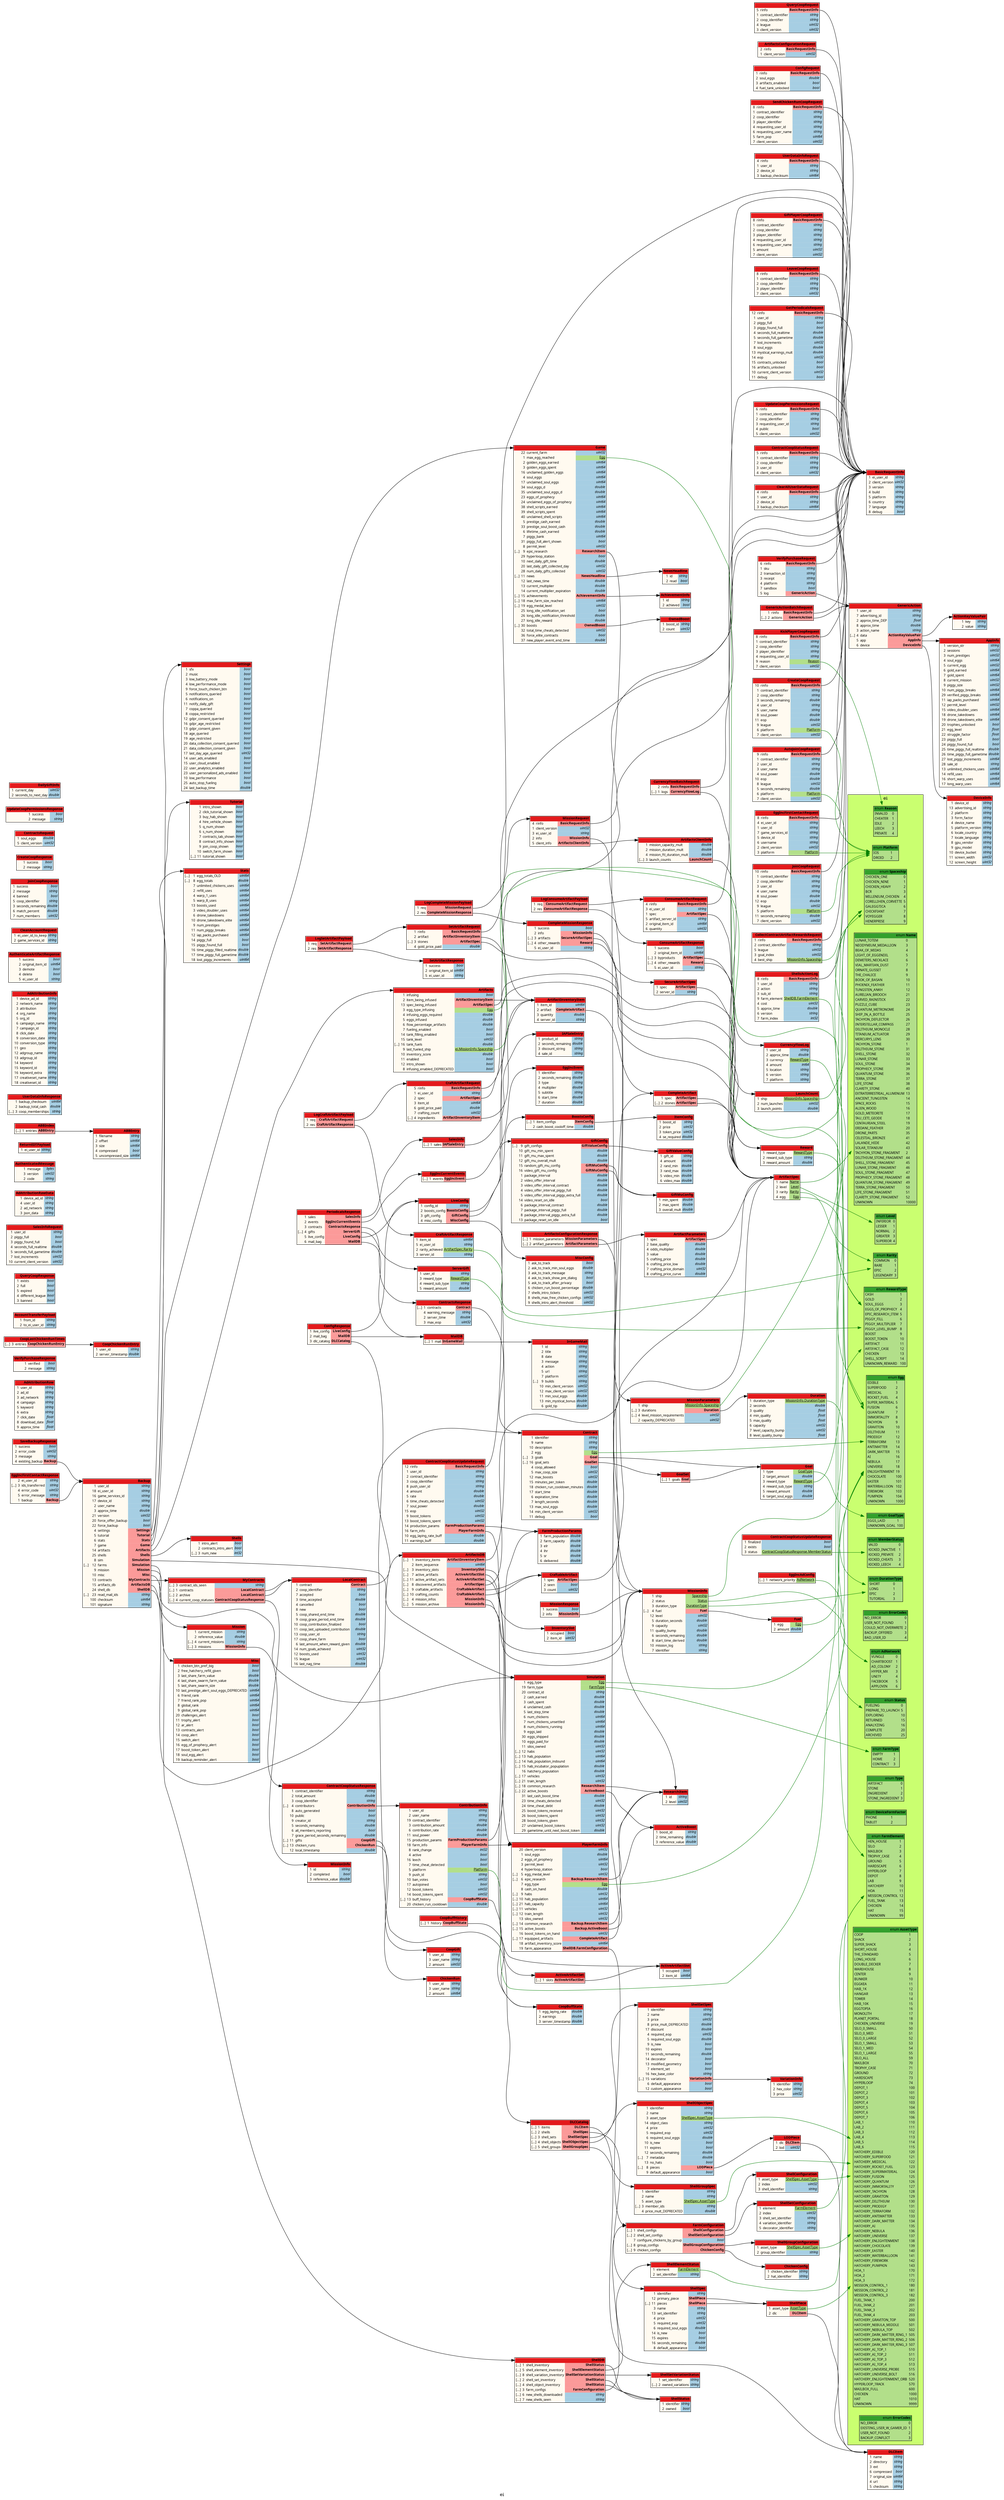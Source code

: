 /*
	do not edit:
	auto-generated by github.com/seamia/protodot
*/
digraph protodot {

	/* package:   ei */
	/* source:    ei.proto */
	/* selection:  */

	rankdir=LR;
	label="ei";
	tooltip="ei";
	bgcolor="transparent"

	node [
		shape=plaintext
		fontsize=10
		fontname="Ubuntu"
	];


	/* ------ nodes ------ */

	/* ------ leaving the root package unwrapped ------ */
	Node_Ja_167	[shape=plaintext tooltip="ei.ContractCoopStatusUpdateResponse" label=<<TABLE BORDER="1" CELLBORDER="0" CELLSPACING="0" BGCOLOR="#fffaf0"><TR><TD COLSPAN="4" PORT="header" BGCOLOR="#e31a1c" ALIGN="right"><b>ContractCoopStatusUpdateResponse</b></TD></TR><TR><TD ALIGN="right"></TD><TD ALIGN="right">1</TD><TD ALIGN="left">finalized</TD><TD BGCOLOR="#a6cee3" PORT="pofinalized" ALIGN="right" TITLE="bool"><i>bool</i></TD></TR><TR><TD ALIGN="right"></TD><TD ALIGN="right">2</TD><TD ALIGN="left">exists</TD><TD BGCOLOR="#a6cee3" PORT="poexists" ALIGN="right" TITLE="bool"><i>bool</i></TD></TR><TR><TD ALIGN="right"></TD><TD ALIGN="right">3</TD><TD ALIGN="left">status</TD><TD BGCOLOR="#b2df8a" PORT="postatus" ALIGN="right"><u>ContractCoopStatusResponse.MemberStatus</u></TD></TR></TABLE>>];
	Node_Ja_190	[shape=plaintext tooltip="ei.AdAttributionRow" label=<<TABLE BORDER="1" CELLBORDER="0" CELLSPACING="0" BGCOLOR="#fffaf0"><TR><TD COLSPAN="4" PORT="header" BGCOLOR="#e31a1c" ALIGN="right"><b>AdAttributionRow</b></TD></TR><TR><TD ALIGN="right"></TD><TD ALIGN="right">1</TD><TD ALIGN="left">user_id</TD><TD BGCOLOR="#a6cee3" PORT="pouser_id" ALIGN="right" TITLE="string"><i>string</i></TD></TR><TR><TD ALIGN="right"></TD><TD ALIGN="right">2</TD><TD ALIGN="left">ad_id</TD><TD BGCOLOR="#a6cee3" PORT="poad_id" ALIGN="right" TITLE="string"><i>string</i></TD></TR><TR><TD ALIGN="right"></TD><TD ALIGN="right">3</TD><TD ALIGN="left">ad_network</TD><TD BGCOLOR="#a6cee3" PORT="poad_network" ALIGN="right" TITLE="string"><i>string</i></TD></TR><TR><TD ALIGN="right"></TD><TD ALIGN="right">4</TD><TD ALIGN="left">campaign</TD><TD BGCOLOR="#a6cee3" PORT="pocampaign" ALIGN="right" TITLE="string"><i>string</i></TD></TR><TR><TD ALIGN="right"></TD><TD ALIGN="right">5</TD><TD ALIGN="left">keyword</TD><TD BGCOLOR="#a6cee3" PORT="pokeyword" ALIGN="right" TITLE="string"><i>string</i></TD></TR><TR><TD ALIGN="right"></TD><TD ALIGN="right">6</TD><TD ALIGN="left">extra</TD><TD BGCOLOR="#a6cee3" PORT="poextra" ALIGN="right" TITLE="string"><i>string</i></TD></TR><TR><TD ALIGN="right"></TD><TD ALIGN="right">7</TD><TD ALIGN="left">click_date</TD><TD BGCOLOR="#a6cee3" PORT="poclick_date" ALIGN="right" TITLE="float"><i>float</i></TD></TR><TR><TD ALIGN="right"></TD><TD ALIGN="right">8</TD><TD ALIGN="left">download_date</TD><TD BGCOLOR="#a6cee3" PORT="podownload_date" ALIGN="right" TITLE="float"><i>float</i></TD></TR><TR><TD ALIGN="right"></TD><TD ALIGN="right">9</TD><TD ALIGN="left">approx_time</TD><TD BGCOLOR="#a6cee3" PORT="poapprox_time" ALIGN="right" TITLE="float"><i>float</i></TD></TR></TABLE>>];
	Node_Ja_199	[shape=plaintext tooltip="ei.ArtifactSpec" label=<<TABLE BORDER="1" CELLBORDER="0" CELLSPACING="0" BGCOLOR="#fffaf0"><TR><TD COLSPAN="4" PORT="header" BGCOLOR="#e31a1c" ALIGN="right"><b>ArtifactSpec</b></TD></TR><TR><TD ALIGN="right"></TD><TD ALIGN="right">1</TD><TD ALIGN="left">name</TD><TD BGCOLOR="#b2df8a" PORT="poname" ALIGN="right"><u>Name</u></TD></TR><TR><TD ALIGN="right"></TD><TD ALIGN="right">2</TD><TD ALIGN="left">level</TD><TD BGCOLOR="#b2df8a" PORT="polevel" ALIGN="right"><u>Level</u></TD></TR><TR><TD ALIGN="right"></TD><TD ALIGN="right">3</TD><TD ALIGN="left">rarity</TD><TD BGCOLOR="#b2df8a" PORT="porarity" ALIGN="right"><u>Rarity</u></TD></TR><TR><TD ALIGN="right"></TD><TD ALIGN="right">4</TD><TD ALIGN="left">egg</TD><TD BGCOLOR="#b2df8a" PORT="poegg" ALIGN="right"><u>Egg</u></TD></TR></TABLE>>];
	Node_Ja_226	[shape=plaintext tooltip="ei.ArtifactsDB.ActiveArtifactSet" label=<<TABLE BORDER="1" CELLBORDER="0" CELLSPACING="0" BGCOLOR="#fffaf0"><TR><TD COLSPAN="4" PORT="header" BGCOLOR="#e31a1c" ALIGN="right"><b>ActiveArtifactSet</b></TD></TR><TR><TD ALIGN="right">[...]</TD><TD ALIGN="right">1</TD><TD ALIGN="left">slots</TD><TD BGCOLOR="#fb9a99" PORT="poslots" ALIGN="right"><b>ActiveArtifactSlot</b></TD></TR></TABLE>>];
	Node_Ja_246	[shape=plaintext tooltip="ei.ShellGroupSpec" label=<<TABLE BORDER="1" CELLBORDER="0" CELLSPACING="0" BGCOLOR="#fffaf0"><TR><TD COLSPAN="4" PORT="header" BGCOLOR="#e31a1c" ALIGN="right"><b>ShellGroupSpec</b></TD></TR><TR><TD ALIGN="right"></TD><TD ALIGN="right">1</TD><TD ALIGN="left">identifier</TD><TD BGCOLOR="#a6cee3" PORT="poidentifier" ALIGN="right" TITLE="string"><i>string</i></TD></TR><TR><TD ALIGN="right"></TD><TD ALIGN="right">2</TD><TD ALIGN="left">name</TD><TD BGCOLOR="#a6cee3" PORT="poname" ALIGN="right" TITLE="string"><i>string</i></TD></TR><TR><TD ALIGN="right"></TD><TD ALIGN="right">5</TD><TD ALIGN="left">asset_type</TD><TD BGCOLOR="#b2df8a" PORT="poasset_type" ALIGN="right"><u>ShellSpec.AssetType</u></TD></TR><TR><TD ALIGN="right">[...]</TD><TD ALIGN="right">3</TD><TD ALIGN="left">member_ids</TD><TD BGCOLOR="#a6cee3" PORT="pomember_ids" ALIGN="right" TITLE="string"><i>string</i></TD></TR><TR><TD ALIGN="right"></TD><TD ALIGN="right">4</TD><TD ALIGN="left">price_mult_DEPRECATED</TD><TD BGCOLOR="#a6cee3" PORT="poprice_mult_DEPRECATED" ALIGN="right" TITLE="double"><i>double</i></TD></TR></TABLE>>];
	Node_Ja_109	[shape=plaintext tooltip="ei.Backup.Misc" label=<<TABLE BORDER="1" CELLBORDER="0" CELLSPACING="0" BGCOLOR="#fffaf0"><TR><TD COLSPAN="4" PORT="header" BGCOLOR="#e31a1c" ALIGN="right"><b>Misc</b></TD></TR><TR><TD ALIGN="right"></TD><TD ALIGN="right">1</TD><TD ALIGN="left">chicken_btn_pref_big</TD><TD BGCOLOR="#a6cee3" PORT="pochicken_btn_pref_big" ALIGN="right" TITLE="bool"><i>bool</i></TD></TR><TR><TD ALIGN="right"></TD><TD ALIGN="right">2</TD><TD ALIGN="left">free_hatchery_refill_given</TD><TD BGCOLOR="#a6cee3" PORT="pofree_hatchery_refill_given" ALIGN="right" TITLE="bool"><i>bool</i></TD></TR><TR><TD ALIGN="right"></TD><TD ALIGN="right">3</TD><TD ALIGN="left">last_share_farm_value</TD><TD BGCOLOR="#a6cee3" PORT="polast_share_farm_value" ALIGN="right" TITLE="double"><i>double</i></TD></TR><TR><TD ALIGN="right"></TD><TD ALIGN="right">4</TD><TD ALIGN="left">last_share_swarm_farm_value</TD><TD BGCOLOR="#a6cee3" PORT="polast_share_swarm_farm_value" ALIGN="right" TITLE="double"><i>double</i></TD></TR><TR><TD ALIGN="right"></TD><TD ALIGN="right">5</TD><TD ALIGN="left">last_share_swarm_size</TD><TD BGCOLOR="#a6cee3" PORT="polast_share_swarm_size" ALIGN="right" TITLE="double"><i>double</i></TD></TR><TR><TD ALIGN="right"></TD><TD ALIGN="right">10</TD><TD ALIGN="left">last_prestige_alert_soul_eggs_DEPRECATED</TD><TD BGCOLOR="#a6cee3" PORT="polast_prestige_alert_soul_eggs_DEPRECATED" ALIGN="right" TITLE="uint64"><i>uint64</i></TD></TR><TR><TD ALIGN="right"></TD><TD ALIGN="right">6</TD><TD ALIGN="left">friend_rank</TD><TD BGCOLOR="#a6cee3" PORT="pofriend_rank" ALIGN="right" TITLE="uint64"><i>uint64</i></TD></TR><TR><TD ALIGN="right"></TD><TD ALIGN="right">7</TD><TD ALIGN="left">friend_rank_pop</TD><TD BGCOLOR="#a6cee3" PORT="pofriend_rank_pop" ALIGN="right" TITLE="uint64"><i>uint64</i></TD></TR><TR><TD ALIGN="right"></TD><TD ALIGN="right">8</TD><TD ALIGN="left">global_rank</TD><TD BGCOLOR="#a6cee3" PORT="poglobal_rank" ALIGN="right" TITLE="uint64"><i>uint64</i></TD></TR><TR><TD ALIGN="right"></TD><TD ALIGN="right">9</TD><TD ALIGN="left">global_rank_pop</TD><TD BGCOLOR="#a6cee3" PORT="poglobal_rank_pop" ALIGN="right" TITLE="uint64"><i>uint64</i></TD></TR><TR><TD ALIGN="right"></TD><TD ALIGN="right">20</TD><TD ALIGN="left">challenges_alert</TD><TD BGCOLOR="#a6cee3" PORT="pochallenges_alert" ALIGN="right" TITLE="bool"><i>bool</i></TD></TR><TR><TD ALIGN="right"></TD><TD ALIGN="right">11</TD><TD ALIGN="left">trophy_alert</TD><TD BGCOLOR="#a6cee3" PORT="potrophy_alert" ALIGN="right" TITLE="bool"><i>bool</i></TD></TR><TR><TD ALIGN="right"></TD><TD ALIGN="right">12</TD><TD ALIGN="left">ar_alert</TD><TD BGCOLOR="#a6cee3" PORT="poar_alert" ALIGN="right" TITLE="bool"><i>bool</i></TD></TR><TR><TD ALIGN="right"></TD><TD ALIGN="right">13</TD><TD ALIGN="left">contracts_alert</TD><TD BGCOLOR="#a6cee3" PORT="pocontracts_alert" ALIGN="right" TITLE="bool"><i>bool</i></TD></TR><TR><TD ALIGN="right"></TD><TD ALIGN="right">14</TD><TD ALIGN="left">coop_alert</TD><TD BGCOLOR="#a6cee3" PORT="pocoop_alert" ALIGN="right" TITLE="bool"><i>bool</i></TD></TR><TR><TD ALIGN="right"></TD><TD ALIGN="right">15</TD><TD ALIGN="left">switch_alert</TD><TD BGCOLOR="#a6cee3" PORT="poswitch_alert" ALIGN="right" TITLE="bool"><i>bool</i></TD></TR><TR><TD ALIGN="right"></TD><TD ALIGN="right">16</TD><TD ALIGN="left">egg_of_prophecy_alert</TD><TD BGCOLOR="#a6cee3" PORT="poegg_of_prophecy_alert" ALIGN="right" TITLE="bool"><i>bool</i></TD></TR><TR><TD ALIGN="right"></TD><TD ALIGN="right">17</TD><TD ALIGN="left">boost_token_alert</TD><TD BGCOLOR="#a6cee3" PORT="poboost_token_alert" ALIGN="right" TITLE="bool"><i>bool</i></TD></TR><TR><TD ALIGN="right"></TD><TD ALIGN="right">18</TD><TD ALIGN="left">soul_egg_alert</TD><TD BGCOLOR="#a6cee3" PORT="posoul_egg_alert" ALIGN="right" TITLE="bool"><i>bool</i></TD></TR><TR><TD ALIGN="right"></TD><TD ALIGN="right">19</TD><TD ALIGN="left">backup_reminder_alert</TD><TD BGCOLOR="#a6cee3" PORT="pobackup_reminder_alert" ALIGN="right" TITLE="bool"><i>bool</i></TD></TR></TABLE>>];
	Node_Ja_166	[shape=plaintext tooltip="ei.ContractCoopStatusUpdateRequest" label=<<TABLE BORDER="1" CELLBORDER="0" CELLSPACING="0" BGCOLOR="#fffaf0"><TR><TD COLSPAN="4" PORT="header" BGCOLOR="#e31a1c" ALIGN="right"><b>ContractCoopStatusUpdateRequest</b></TD></TR><TR><TD ALIGN="right"></TD><TD ALIGN="right">12</TD><TD ALIGN="left">rinfo</TD><TD BGCOLOR="#fb9a99" PORT="porinfo" ALIGN="right"><b>BasicRequestInfo</b></TD></TR><TR><TD ALIGN="right"></TD><TD ALIGN="right">1</TD><TD ALIGN="left">user_id</TD><TD BGCOLOR="#a6cee3" PORT="pouser_id" ALIGN="right" TITLE="string"><i>string</i></TD></TR><TR><TD ALIGN="right"></TD><TD ALIGN="right">2</TD><TD ALIGN="left">contract_identifier</TD><TD BGCOLOR="#a6cee3" PORT="pocontract_identifier" ALIGN="right" TITLE="string"><i>string</i></TD></TR><TR><TD ALIGN="right"></TD><TD ALIGN="right">3</TD><TD ALIGN="left">coop_identifier</TD><TD BGCOLOR="#a6cee3" PORT="pocoop_identifier" ALIGN="right" TITLE="string"><i>string</i></TD></TR><TR><TD ALIGN="right"></TD><TD ALIGN="right">8</TD><TD ALIGN="left">push_user_id</TD><TD BGCOLOR="#a6cee3" PORT="popush_user_id" ALIGN="right" TITLE="string"><i>string</i></TD></TR><TR><TD ALIGN="right"></TD><TD ALIGN="right">4</TD><TD ALIGN="left">amount</TD><TD BGCOLOR="#a6cee3" PORT="poamount" ALIGN="right" TITLE="double"><i>double</i></TD></TR><TR><TD ALIGN="right"></TD><TD ALIGN="right">5</TD><TD ALIGN="left">rate</TD><TD BGCOLOR="#a6cee3" PORT="porate" ALIGN="right" TITLE="double"><i>double</i></TD></TR><TR><TD ALIGN="right"></TD><TD ALIGN="right">6</TD><TD ALIGN="left">time_cheats_detected</TD><TD BGCOLOR="#a6cee3" PORT="potime_cheats_detected" ALIGN="right" TITLE="uint32"><i>uint32</i></TD></TR><TR><TD ALIGN="right"></TD><TD ALIGN="right">7</TD><TD ALIGN="left">soul_power</TD><TD BGCOLOR="#a6cee3" PORT="posoul_power" ALIGN="right" TITLE="double"><i>double</i></TD></TR><TR><TD ALIGN="right"></TD><TD ALIGN="right">15</TD><TD ALIGN="left">eop</TD><TD BGCOLOR="#a6cee3" PORT="poeop" ALIGN="right" TITLE="uint32"><i>uint32</i></TD></TR><TR><TD ALIGN="right"></TD><TD ALIGN="right">9</TD><TD ALIGN="left">boost_tokens</TD><TD BGCOLOR="#a6cee3" PORT="poboost_tokens" ALIGN="right" TITLE="uint32"><i>uint32</i></TD></TR><TR><TD ALIGN="right"></TD><TD ALIGN="right">13</TD><TD ALIGN="left">boost_tokens_spent</TD><TD BGCOLOR="#a6cee3" PORT="poboost_tokens_spent" ALIGN="right" TITLE="uint32"><i>uint32</i></TD></TR><TR><TD ALIGN="right"></TD><TD ALIGN="right">14</TD><TD ALIGN="left">production_params</TD><TD BGCOLOR="#fb9a99" PORT="poproduction_params" ALIGN="right"><b>FarmProductionParams</b></TD></TR><TR><TD ALIGN="right"></TD><TD ALIGN="right">16</TD><TD ALIGN="left">farm_info</TD><TD BGCOLOR="#fb9a99" PORT="pofarm_info" ALIGN="right"><b>PlayerFarmInfo</b></TD></TR><TR><TD ALIGN="right"></TD><TD ALIGN="right">10</TD><TD ALIGN="left">egg_laying_rate_buff</TD><TD BGCOLOR="#a6cee3" PORT="poegg_laying_rate_buff" ALIGN="right" TITLE="double"><i>double</i></TD></TR><TR><TD ALIGN="right"></TD><TD ALIGN="right">11</TD><TD ALIGN="left">earnings_buff</TD><TD BGCOLOR="#a6cee3" PORT="poearnings_buff" ALIGN="right" TITLE="double"><i>double</i></TD></TR></TABLE>>];
	Node_Ja_146	[shape=plaintext tooltip="ei.ContractCoopStatusResponse.ContributionInfo" label=<<TABLE BORDER="1" CELLBORDER="0" CELLSPACING="0" BGCOLOR="#fffaf0"><TR><TD COLSPAN="4" PORT="header" BGCOLOR="#e31a1c" ALIGN="right"><b>ContributionInfo</b></TD></TR><TR><TD ALIGN="right"></TD><TD ALIGN="right">1</TD><TD ALIGN="left">user_id</TD><TD BGCOLOR="#a6cee3" PORT="pouser_id" ALIGN="right" TITLE="string"><i>string</i></TD></TR><TR><TD ALIGN="right"></TD><TD ALIGN="right">2</TD><TD ALIGN="left">user_name</TD><TD BGCOLOR="#a6cee3" PORT="pouser_name" ALIGN="right" TITLE="string"><i>string</i></TD></TR><TR><TD ALIGN="right"></TD><TD ALIGN="right">19</TD><TD ALIGN="left">contract_identifier</TD><TD BGCOLOR="#a6cee3" PORT="pocontract_identifier" ALIGN="right" TITLE="string"><i>string</i></TD></TR><TR><TD ALIGN="right"></TD><TD ALIGN="right">3</TD><TD ALIGN="left">contribution_amount</TD><TD BGCOLOR="#a6cee3" PORT="pocontribution_amount" ALIGN="right" TITLE="double"><i>double</i></TD></TR><TR><TD ALIGN="right"></TD><TD ALIGN="right">6</TD><TD ALIGN="left">contribution_rate</TD><TD BGCOLOR="#a6cee3" PORT="pocontribution_rate" ALIGN="right" TITLE="double"><i>double</i></TD></TR><TR><TD ALIGN="right"></TD><TD ALIGN="right">11</TD><TD ALIGN="left">soul_power</TD><TD BGCOLOR="#a6cee3" PORT="posoul_power" ALIGN="right" TITLE="double"><i>double</i></TD></TR><TR><TD ALIGN="right"></TD><TD ALIGN="right">15</TD><TD ALIGN="left">production_params</TD><TD BGCOLOR="#fb9a99" PORT="poproduction_params" ALIGN="right"><b>FarmProductionParams</b></TD></TR><TR><TD ALIGN="right"></TD><TD ALIGN="right">18</TD><TD ALIGN="left">farm_info</TD><TD BGCOLOR="#fb9a99" PORT="pofarm_info" ALIGN="right"><b>PlayerFarmInfo</b></TD></TR><TR><TD ALIGN="right"></TD><TD ALIGN="right">8</TD><TD ALIGN="left">rank_change</TD><TD BGCOLOR="#a6cee3" PORT="porank_change" ALIGN="right" TITLE="int32"><i>int32</i></TD></TR><TR><TD ALIGN="right"></TD><TD ALIGN="right">4</TD><TD ALIGN="left">active</TD><TD BGCOLOR="#a6cee3" PORT="poactive" ALIGN="right" TITLE="bool"><i>bool</i></TD></TR><TR><TD ALIGN="right"></TD><TD ALIGN="right">16</TD><TD ALIGN="left">leech</TD><TD BGCOLOR="#a6cee3" PORT="poleech" ALIGN="right" TITLE="bool"><i>bool</i></TD></TR><TR><TD ALIGN="right"></TD><TD ALIGN="right">7</TD><TD ALIGN="left">time_cheat_detected</TD><TD BGCOLOR="#a6cee3" PORT="potime_cheat_detected" ALIGN="right" TITLE="bool"><i>bool</i></TD></TR><TR><TD ALIGN="right"></TD><TD ALIGN="right">5</TD><TD ALIGN="left">platform</TD><TD BGCOLOR="#b2df8a" PORT="poplatform" ALIGN="right"><u>Platform</u></TD></TR><TR><TD ALIGN="right"></TD><TD ALIGN="right">9</TD><TD ALIGN="left">push_id</TD><TD BGCOLOR="#a6cee3" PORT="popush_id" ALIGN="right" TITLE="string"><i>string</i></TD></TR><TR><TD ALIGN="right"></TD><TD ALIGN="right">10</TD><TD ALIGN="left">ban_votes</TD><TD BGCOLOR="#a6cee3" PORT="poban_votes" ALIGN="right" TITLE="uint32"><i>uint32</i></TD></TR><TR><TD ALIGN="right"></TD><TD ALIGN="right">17</TD><TD ALIGN="left">autojoined</TD><TD BGCOLOR="#a6cee3" PORT="poautojoined" ALIGN="right" TITLE="bool"><i>bool</i></TD></TR><TR><TD ALIGN="right"></TD><TD ALIGN="right">12</TD><TD ALIGN="left">boost_tokens</TD><TD BGCOLOR="#a6cee3" PORT="poboost_tokens" ALIGN="right" TITLE="uint32"><i>uint32</i></TD></TR><TR><TD ALIGN="right"></TD><TD ALIGN="right">14</TD><TD ALIGN="left">boost_tokens_spent</TD><TD BGCOLOR="#a6cee3" PORT="poboost_tokens_spent" ALIGN="right" TITLE="uint32"><i>uint32</i></TD></TR><TR><TD ALIGN="right">[...]</TD><TD ALIGN="right">13</TD><TD ALIGN="left">buff_history</TD><TD BGCOLOR="#fb9a99" PORT="pobuff_history" ALIGN="right"><b>CoopBuffState</b></TD></TR><TR><TD ALIGN="right"></TD><TD ALIGN="right">20</TD><TD ALIGN="left">chicken_run_cooldown</TD><TD BGCOLOR="#a6cee3" PORT="pochicken_run_cooldown" ALIGN="right" TITLE="double"><i>double</i></TD></TR></TABLE>>];
	Node_Ja_158	[shape=plaintext tooltip="ei.AutoJoinCoopRequest" label=<<TABLE BORDER="1" CELLBORDER="0" CELLSPACING="0" BGCOLOR="#fffaf0"><TR><TD COLSPAN="4" PORT="header" BGCOLOR="#e31a1c" ALIGN="right"><b>AutoJoinCoopRequest</b></TD></TR><TR><TD ALIGN="right"></TD><TD ALIGN="right">9</TD><TD ALIGN="left">rinfo</TD><TD BGCOLOR="#fb9a99" PORT="porinfo" ALIGN="right"><b>BasicRequestInfo</b></TD></TR><TR><TD ALIGN="right"></TD><TD ALIGN="right">1</TD><TD ALIGN="left">contract_identifier</TD><TD BGCOLOR="#a6cee3" PORT="pocontract_identifier" ALIGN="right" TITLE="string"><i>string</i></TD></TR><TR><TD ALIGN="right"></TD><TD ALIGN="right">2</TD><TD ALIGN="left">user_id</TD><TD BGCOLOR="#a6cee3" PORT="pouser_id" ALIGN="right" TITLE="string"><i>string</i></TD></TR><TR><TD ALIGN="right"></TD><TD ALIGN="right">3</TD><TD ALIGN="left">user_name</TD><TD BGCOLOR="#a6cee3" PORT="pouser_name" ALIGN="right" TITLE="string"><i>string</i></TD></TR><TR><TD ALIGN="right"></TD><TD ALIGN="right">4</TD><TD ALIGN="left">soul_power</TD><TD BGCOLOR="#a6cee3" PORT="posoul_power" ALIGN="right" TITLE="double"><i>double</i></TD></TR><TR><TD ALIGN="right"></TD><TD ALIGN="right">10</TD><TD ALIGN="left">eop</TD><TD BGCOLOR="#a6cee3" PORT="poeop" ALIGN="right" TITLE="double"><i>double</i></TD></TR><TR><TD ALIGN="right"></TD><TD ALIGN="right">8</TD><TD ALIGN="left">league</TD><TD BGCOLOR="#a6cee3" PORT="poleague" ALIGN="right" TITLE="uint32"><i>uint32</i></TD></TR><TR><TD ALIGN="right"></TD><TD ALIGN="right">5</TD><TD ALIGN="left">seconds_remaining</TD><TD BGCOLOR="#a6cee3" PORT="poseconds_remaining" ALIGN="right" TITLE="double"><i>double</i></TD></TR><TR><TD ALIGN="right"></TD><TD ALIGN="right">6</TD><TD ALIGN="left">platform</TD><TD BGCOLOR="#b2df8a" PORT="poplatform" ALIGN="right"><u>Platform</u></TD></TR><TR><TD ALIGN="right"></TD><TD ALIGN="right">7</TD><TD ALIGN="left">client_version</TD><TD BGCOLOR="#a6cee3" PORT="poclient_version" ALIGN="right" TITLE="uint32"><i>uint32</i></TD></TR></TABLE>>];
	Node_Ja_161	[shape=plaintext tooltip="ei.LeaveCoopRequest" label=<<TABLE BORDER="1" CELLBORDER="0" CELLSPACING="0" BGCOLOR="#fffaf0"><TR><TD COLSPAN="4" PORT="header" BGCOLOR="#e31a1c" ALIGN="right"><b>LeaveCoopRequest</b></TD></TR><TR><TD ALIGN="right"></TD><TD ALIGN="right">8</TD><TD ALIGN="left">rinfo</TD><TD BGCOLOR="#fb9a99" PORT="porinfo" ALIGN="right"><b>BasicRequestInfo</b></TD></TR><TR><TD ALIGN="right"></TD><TD ALIGN="right">1</TD><TD ALIGN="left">contract_identifier</TD><TD BGCOLOR="#a6cee3" PORT="pocontract_identifier" ALIGN="right" TITLE="string"><i>string</i></TD></TR><TR><TD ALIGN="right"></TD><TD ALIGN="right">2</TD><TD ALIGN="left">coop_identifier</TD><TD BGCOLOR="#a6cee3" PORT="pocoop_identifier" ALIGN="right" TITLE="string"><i>string</i></TD></TR><TR><TD ALIGN="right"></TD><TD ALIGN="right">3</TD><TD ALIGN="left">player_identifier</TD><TD BGCOLOR="#a6cee3" PORT="poplayer_identifier" ALIGN="right" TITLE="string"><i>string</i></TD></TR><TR><TD ALIGN="right"></TD><TD ALIGN="right">7</TD><TD ALIGN="left">client_version</TD><TD BGCOLOR="#a6cee3" PORT="poclient_version" ALIGN="right" TITLE="uint32"><i>uint32</i></TD></TR></TABLE>>];
	Node_Ja_212	[shape=plaintext tooltip="ei.MissionRequest" label=<<TABLE BORDER="1" CELLBORDER="0" CELLSPACING="0" BGCOLOR="#fffaf0"><TR><TD COLSPAN="4" PORT="header" BGCOLOR="#e31a1c" ALIGN="right"><b>MissionRequest</b></TD></TR><TR><TD ALIGN="right"></TD><TD ALIGN="right">4</TD><TD ALIGN="left">rinfo</TD><TD BGCOLOR="#fb9a99" PORT="porinfo" ALIGN="right"><b>BasicRequestInfo</b></TD></TR><TR><TD ALIGN="right"></TD><TD ALIGN="right">1</TD><TD ALIGN="left">client_version</TD><TD BGCOLOR="#a6cee3" PORT="poclient_version" ALIGN="right" TITLE="uint32"><i>uint32</i></TD></TR><TR><TD ALIGN="right"></TD><TD ALIGN="right">3</TD><TD ALIGN="left">ei_user_id</TD><TD BGCOLOR="#a6cee3" PORT="poei_user_id" ALIGN="right" TITLE="string"><i>string</i></TD></TR><TR><TD ALIGN="right"></TD><TD ALIGN="right">2</TD><TD ALIGN="left">info</TD><TD BGCOLOR="#fb9a99" PORT="poinfo" ALIGN="right"><b>MissionInfo</b></TD></TR><TR><TD ALIGN="right"></TD><TD ALIGN="right">5</TD><TD ALIGN="left">client_info</TD><TD BGCOLOR="#fb9a99" PORT="poclient_info" ALIGN="right"><b>ArtifactsClientInfo</b></TD></TR></TABLE>>];
	Node_Ja_216	[shape=plaintext tooltip="ei.CollectContractArtifactRewardsRequest" label=<<TABLE BORDER="1" CELLBORDER="0" CELLSPACING="0" BGCOLOR="#fffaf0"><TR><TD COLSPAN="4" PORT="header" BGCOLOR="#e31a1c" ALIGN="right"><b>CollectContractArtifactRewardsRequest</b></TD></TR><TR><TD ALIGN="right"></TD><TD ALIGN="right">1</TD><TD ALIGN="left">rinfo</TD><TD BGCOLOR="#fb9a99" PORT="porinfo" ALIGN="right"><b>BasicRequestInfo</b></TD></TR><TR><TD ALIGN="right"></TD><TD ALIGN="right">2</TD><TD ALIGN="left">contract_identifier</TD><TD BGCOLOR="#a6cee3" PORT="pocontract_identifier" ALIGN="right" TITLE="string"><i>string</i></TD></TR><TR><TD ALIGN="right"></TD><TD ALIGN="right">5</TD><TD ALIGN="left">league</TD><TD BGCOLOR="#a6cee3" PORT="poleague" ALIGN="right" TITLE="uint32"><i>uint32</i></TD></TR><TR><TD ALIGN="right"></TD><TD ALIGN="right">3</TD><TD ALIGN="left">goal_index</TD><TD BGCOLOR="#a6cee3" PORT="pogoal_index" ALIGN="right" TITLE="uint32"><i>uint32</i></TD></TR><TR><TD ALIGN="right"></TD><TD ALIGN="right">4</TD><TD ALIGN="left">best_ship</TD><TD BGCOLOR="#b2df8a" PORT="pobest_ship" ALIGN="right"><u>MissionInfo.Spaceship</u></TD></TR></TABLE>>];
	Node_Ja_229	[shape=plaintext tooltip="ei.LogCompleteMissionPayload" label=<<TABLE BORDER="1" CELLBORDER="0" CELLSPACING="0" BGCOLOR="#fffaf0"><TR><TD COLSPAN="4" PORT="header" BGCOLOR="#e31a1c" ALIGN="right"><b>LogCompleteMissionPayload</b></TD></TR><TR><TD ALIGN="right"></TD><TD ALIGN="right">1</TD><TD ALIGN="left">req</TD><TD BGCOLOR="#fb9a99" PORT="poreq" ALIGN="right"><b>MissionRequest</b></TD></TR><TR><TD ALIGN="right"></TD><TD ALIGN="right">2</TD><TD ALIGN="left">res</TD><TD BGCOLOR="#fb9a99" PORT="pores" ALIGN="right"><b>CompleteMissionResponse</b></TD></TR></TABLE>>];
	Node_Ja_103	[shape=plaintext tooltip="ei.Backup.Stats" label=<<TABLE BORDER="1" CELLBORDER="0" CELLSPACING="0" BGCOLOR="#fffaf0"><TR><TD COLSPAN="4" PORT="header" BGCOLOR="#e31a1c" ALIGN="right"><b>Stats</b></TD></TR><TR><TD ALIGN="right">[...]</TD><TD ALIGN="right">1</TD><TD ALIGN="left">egg_totals_OLD</TD><TD BGCOLOR="#a6cee3" PORT="poegg_totals_OLD" ALIGN="right" TITLE="uint64"><i>uint64</i></TD></TR><TR><TD ALIGN="right">[...]</TD><TD ALIGN="right">8</TD><TD ALIGN="left">egg_totals</TD><TD BGCOLOR="#a6cee3" PORT="poegg_totals" ALIGN="right" TITLE="double"><i>double</i></TD></TR><TR><TD ALIGN="right"></TD><TD ALIGN="right">7</TD><TD ALIGN="left">unlimited_chickens_uses</TD><TD BGCOLOR="#a6cee3" PORT="pounlimited_chickens_uses" ALIGN="right" TITLE="uint64"><i>uint64</i></TD></TR><TR><TD ALIGN="right"></TD><TD ALIGN="right">2</TD><TD ALIGN="left">refill_uses</TD><TD BGCOLOR="#a6cee3" PORT="porefill_uses" ALIGN="right" TITLE="uint64"><i>uint64</i></TD></TR><TR><TD ALIGN="right"></TD><TD ALIGN="right">4</TD><TD ALIGN="left">warp_1_uses</TD><TD BGCOLOR="#a6cee3" PORT="powarp_1_uses" ALIGN="right" TITLE="uint64"><i>uint64</i></TD></TR><TR><TD ALIGN="right"></TD><TD ALIGN="right">5</TD><TD ALIGN="left">warp_8_uses</TD><TD BGCOLOR="#a6cee3" PORT="powarp_8_uses" ALIGN="right" TITLE="uint64"><i>uint64</i></TD></TR><TR><TD ALIGN="right"></TD><TD ALIGN="right">13</TD><TD ALIGN="left">boosts_used</TD><TD BGCOLOR="#a6cee3" PORT="poboosts_used" ALIGN="right" TITLE="uint64"><i>uint64</i></TD></TR><TR><TD ALIGN="right"></TD><TD ALIGN="right">3</TD><TD ALIGN="left">video_doubler_uses</TD><TD BGCOLOR="#a6cee3" PORT="povideo_doubler_uses" ALIGN="right" TITLE="uint64"><i>uint64</i></TD></TR><TR><TD ALIGN="right"></TD><TD ALIGN="right">6</TD><TD ALIGN="left">drone_takedowns</TD><TD BGCOLOR="#a6cee3" PORT="podrone_takedowns" ALIGN="right" TITLE="uint64"><i>uint64</i></TD></TR><TR><TD ALIGN="right"></TD><TD ALIGN="right">10</TD><TD ALIGN="left">drone_takedowns_elite</TD><TD BGCOLOR="#a6cee3" PORT="podrone_takedowns_elite" ALIGN="right" TITLE="uint64"><i>uint64</i></TD></TR><TR><TD ALIGN="right"></TD><TD ALIGN="right">9</TD><TD ALIGN="left">num_prestiges</TD><TD BGCOLOR="#a6cee3" PORT="ponum_prestiges" ALIGN="right" TITLE="uint64"><i>uint64</i></TD></TR><TR><TD ALIGN="right"></TD><TD ALIGN="right">11</TD><TD ALIGN="left">num_piggy_breaks</TD><TD BGCOLOR="#a6cee3" PORT="ponum_piggy_breaks" ALIGN="right" TITLE="uint64"><i>uint64</i></TD></TR><TR><TD ALIGN="right"></TD><TD ALIGN="right">12</TD><TD ALIGN="left">iap_packs_purchased</TD><TD BGCOLOR="#a6cee3" PORT="poiap_packs_purchased" ALIGN="right" TITLE="uint64"><i>uint64</i></TD></TR><TR><TD ALIGN="right"></TD><TD ALIGN="right">14</TD><TD ALIGN="left">piggy_full</TD><TD BGCOLOR="#a6cee3" PORT="popiggy_full" ALIGN="right" TITLE="bool"><i>bool</i></TD></TR><TR><TD ALIGN="right"></TD><TD ALIGN="right">15</TD><TD ALIGN="left">piggy_found_full</TD><TD BGCOLOR="#a6cee3" PORT="popiggy_found_full" ALIGN="right" TITLE="bool"><i>bool</i></TD></TR><TR><TD ALIGN="right"></TD><TD ALIGN="right">16</TD><TD ALIGN="left">time_piggy_filled_realtime</TD><TD BGCOLOR="#a6cee3" PORT="potime_piggy_filled_realtime" ALIGN="right" TITLE="double"><i>double</i></TD></TR><TR><TD ALIGN="right"></TD><TD ALIGN="right">17</TD><TD ALIGN="left">time_piggy_full_gametime</TD><TD BGCOLOR="#a6cee3" PORT="potime_piggy_full_gametime" ALIGN="right" TITLE="double"><i>double</i></TD></TR><TR><TD ALIGN="right"></TD><TD ALIGN="right">18</TD><TD ALIGN="left">lost_piggy_increments</TD><TD BGCOLOR="#a6cee3" PORT="polost_piggy_increments" ALIGN="right" TITLE="uint64"><i>uint64</i></TD></TR></TABLE>>];
	Node_Ja_135	[shape=plaintext tooltip="ei.Reward" label=<<TABLE BORDER="1" CELLBORDER="0" CELLSPACING="0" BGCOLOR="#fffaf0"><TR><TD COLSPAN="4" PORT="header" BGCOLOR="#e31a1c" ALIGN="right"><b>Reward</b></TD></TR><TR><TD ALIGN="right"></TD><TD ALIGN="right">1</TD><TD ALIGN="left">reward_type</TD><TD BGCOLOR="#b2df8a" PORT="poreward_type" ALIGN="right"><u>RewardType</u></TD></TR><TR><TD ALIGN="right"></TD><TD ALIGN="right">2</TD><TD ALIGN="left">reward_sub_type</TD><TD BGCOLOR="#a6cee3" PORT="poreward_sub_type" ALIGN="right" TITLE="string"><i>string</i></TD></TR><TR><TD ALIGN="right"></TD><TD ALIGN="right">3</TD><TD ALIGN="left">reward_amount</TD><TD BGCOLOR="#a6cee3" PORT="poreward_amount" ALIGN="right" TITLE="double"><i>double</i></TD></TR></TABLE>>];
	Node_Ja_234	[shape=plaintext tooltip="ei.SaveBackupResponse" label=<<TABLE BORDER="1" CELLBORDER="0" CELLSPACING="0" BGCOLOR="#fffaf0"><TR><TD COLSPAN="4" PORT="header" BGCOLOR="#e31a1c" ALIGN="right"><b>SaveBackupResponse</b></TD></TR><TR><TD ALIGN="right"></TD><TD ALIGN="right">1</TD><TD ALIGN="left">success</TD><TD BGCOLOR="#a6cee3" PORT="posuccess" ALIGN="right" TITLE="bool"><i>bool</i></TD></TR><TR><TD ALIGN="right"></TD><TD ALIGN="right">2</TD><TD ALIGN="left">error_code</TD><TD BGCOLOR="#a6cee3" PORT="poerror_code" ALIGN="right" TITLE="uint32"><i>uint32</i></TD></TR><TR><TD ALIGN="right"></TD><TD ALIGN="right">3</TD><TD ALIGN="left">message</TD><TD BGCOLOR="#a6cee3" PORT="pomessage" ALIGN="right" TITLE="string"><i>string</i></TD></TR><TR><TD ALIGN="right"></TD><TD ALIGN="right">4</TD><TD ALIGN="left">existing_backup</TD><TD BGCOLOR="#fb9a99" PORT="poexisting_backup" ALIGN="right"><b>Backup</b></TD></TR></TABLE>>];
	Node_Ja_127	[shape=plaintext tooltip="ei.AppInfo" label=<<TABLE BORDER="1" CELLBORDER="0" CELLSPACING="0" BGCOLOR="#fffaf0"><TR><TD COLSPAN="4" PORT="header" BGCOLOR="#e31a1c" ALIGN="right"><b>AppInfo</b></TD></TR><TR><TD ALIGN="right"></TD><TD ALIGN="right">1</TD><TD ALIGN="left">version_str</TD><TD BGCOLOR="#a6cee3" PORT="poversion_str" ALIGN="right" TITLE="string"><i>string</i></TD></TR><TR><TD ALIGN="right"></TD><TD ALIGN="right">2</TD><TD ALIGN="left">sessions</TD><TD BGCOLOR="#a6cee3" PORT="posessions" ALIGN="right" TITLE="uint32"><i>uint32</i></TD></TR><TR><TD ALIGN="right"></TD><TD ALIGN="right">3</TD><TD ALIGN="left">num_prestiges</TD><TD BGCOLOR="#a6cee3" PORT="ponum_prestiges" ALIGN="right" TITLE="uint32"><i>uint32</i></TD></TR><TR><TD ALIGN="right"></TD><TD ALIGN="right">4</TD><TD ALIGN="left">soul_eggs</TD><TD BGCOLOR="#a6cee3" PORT="posoul_eggs" ALIGN="right" TITLE="uint64"><i>uint64</i></TD></TR><TR><TD ALIGN="right"></TD><TD ALIGN="right">5</TD><TD ALIGN="left">current_egg</TD><TD BGCOLOR="#a6cee3" PORT="pocurrent_egg" ALIGN="right" TITLE="uint32"><i>uint32</i></TD></TR><TR><TD ALIGN="right"></TD><TD ALIGN="right">6</TD><TD ALIGN="left">gold_earned</TD><TD BGCOLOR="#a6cee3" PORT="pogold_earned" ALIGN="right" TITLE="uint64"><i>uint64</i></TD></TR><TR><TD ALIGN="right"></TD><TD ALIGN="right">7</TD><TD ALIGN="left">gold_spent</TD><TD BGCOLOR="#a6cee3" PORT="pogold_spent" ALIGN="right" TITLE="uint64"><i>uint64</i></TD></TR><TR><TD ALIGN="right"></TD><TD ALIGN="right">8</TD><TD ALIGN="left">current_mission</TD><TD BGCOLOR="#a6cee3" PORT="pocurrent_mission" ALIGN="right" TITLE="uint32"><i>uint32</i></TD></TR><TR><TD ALIGN="right"></TD><TD ALIGN="right">9</TD><TD ALIGN="left">piggy_size</TD><TD BGCOLOR="#a6cee3" PORT="popiggy_size" ALIGN="right" TITLE="uint32"><i>uint32</i></TD></TR><TR><TD ALIGN="right"></TD><TD ALIGN="right">10</TD><TD ALIGN="left">num_piggy_breaks</TD><TD BGCOLOR="#a6cee3" PORT="ponum_piggy_breaks" ALIGN="right" TITLE="uint64"><i>uint64</i></TD></TR><TR><TD ALIGN="right"></TD><TD ALIGN="right">29</TD><TD ALIGN="left">verified_piggy_breaks</TD><TD BGCOLOR="#a6cee3" PORT="poverified_piggy_breaks" ALIGN="right" TITLE="uint64"><i>uint64</i></TD></TR><TR><TD ALIGN="right"></TD><TD ALIGN="right">11</TD><TD ALIGN="left">iap_packs_purchased</TD><TD BGCOLOR="#a6cee3" PORT="poiap_packs_purchased" ALIGN="right" TITLE="uint64"><i>uint64</i></TD></TR><TR><TD ALIGN="right"></TD><TD ALIGN="right">12</TD><TD ALIGN="left">permit_level</TD><TD BGCOLOR="#a6cee3" PORT="popermit_level" ALIGN="right" TITLE="uint32"><i>uint32</i></TD></TR><TR><TD ALIGN="right"></TD><TD ALIGN="right">15</TD><TD ALIGN="left">video_doubler_uses</TD><TD BGCOLOR="#a6cee3" PORT="povideo_doubler_uses" ALIGN="right" TITLE="uint64"><i>uint64</i></TD></TR><TR><TD ALIGN="right"></TD><TD ALIGN="right">18</TD><TD ALIGN="left">drone_takedowns</TD><TD BGCOLOR="#a6cee3" PORT="podrone_takedowns" ALIGN="right" TITLE="uint64"><i>uint64</i></TD></TR><TR><TD ALIGN="right"></TD><TD ALIGN="right">19</TD><TD ALIGN="left">drone_takedowns_elite</TD><TD BGCOLOR="#a6cee3" PORT="podrone_takedowns_elite" ALIGN="right" TITLE="uint64"><i>uint64</i></TD></TR><TR><TD ALIGN="right"></TD><TD ALIGN="right">20</TD><TD ALIGN="left">trophies_unlocked</TD><TD BGCOLOR="#a6cee3" PORT="potrophies_unlocked" ALIGN="right" TITLE="bool"><i>bool</i></TD></TR><TR><TD ALIGN="right"></TD><TD ALIGN="right">21</TD><TD ALIGN="left">egg_level</TD><TD BGCOLOR="#a6cee3" PORT="poegg_level" ALIGN="right" TITLE="float"><i>float</i></TD></TR><TR><TD ALIGN="right"></TD><TD ALIGN="right">22</TD><TD ALIGN="left">struggle_factor</TD><TD BGCOLOR="#a6cee3" PORT="postruggle_factor" ALIGN="right" TITLE="float"><i>float</i></TD></TR><TR><TD ALIGN="right"></TD><TD ALIGN="right">23</TD><TD ALIGN="left">piggy_full</TD><TD BGCOLOR="#a6cee3" PORT="popiggy_full" ALIGN="right" TITLE="bool"><i>bool</i></TD></TR><TR><TD ALIGN="right"></TD><TD ALIGN="right">24</TD><TD ALIGN="left">piggy_found_full</TD><TD BGCOLOR="#a6cee3" PORT="popiggy_found_full" ALIGN="right" TITLE="bool"><i>bool</i></TD></TR><TR><TD ALIGN="right"></TD><TD ALIGN="right">25</TD><TD ALIGN="left">time_piggy_full_realtime</TD><TD BGCOLOR="#a6cee3" PORT="potime_piggy_full_realtime" ALIGN="right" TITLE="double"><i>double</i></TD></TR><TR><TD ALIGN="right"></TD><TD ALIGN="right">26</TD><TD ALIGN="left">time_piggy_full_gametime</TD><TD BGCOLOR="#a6cee3" PORT="potime_piggy_full_gametime" ALIGN="right" TITLE="double"><i>double</i></TD></TR><TR><TD ALIGN="right"></TD><TD ALIGN="right">27</TD><TD ALIGN="left">lost_piggy_increments</TD><TD BGCOLOR="#a6cee3" PORT="polost_piggy_increments" ALIGN="right" TITLE="uint64"><i>uint64</i></TD></TR><TR><TD ALIGN="right"></TD><TD ALIGN="right">28</TD><TD ALIGN="left">sale_id</TD><TD BGCOLOR="#a6cee3" PORT="posale_id" ALIGN="right" TITLE="string"><i>string</i></TD></TR><TR><TD ALIGN="right"></TD><TD ALIGN="right">13</TD><TD ALIGN="left">unlimited_chickens_uses</TD><TD BGCOLOR="#a6cee3" PORT="pounlimited_chickens_uses" ALIGN="right" TITLE="uint64"><i>uint64</i></TD></TR><TR><TD ALIGN="right"></TD><TD ALIGN="right">14</TD><TD ALIGN="left">refill_uses</TD><TD BGCOLOR="#a6cee3" PORT="porefill_uses" ALIGN="right" TITLE="uint64"><i>uint64</i></TD></TR><TR><TD ALIGN="right"></TD><TD ALIGN="right">16</TD><TD ALIGN="left">short_warp_uses</TD><TD BGCOLOR="#a6cee3" PORT="poshort_warp_uses" ALIGN="right" TITLE="uint64"><i>uint64</i></TD></TR><TR><TD ALIGN="right"></TD><TD ALIGN="right">17</TD><TD ALIGN="left">long_warp_uses</TD><TD BGCOLOR="#a6cee3" PORT="polong_warp_uses" ALIGN="right" TITLE="uint64"><i>uint64</i></TD></TR></TABLE>>];
	Node_Ja_132	[shape=plaintext tooltip="ei.VerifyPurchaseResponse" label=<<TABLE BORDER="1" CELLBORDER="0" CELLSPACING="0" BGCOLOR="#fffaf0"><TR><TD COLSPAN="4" PORT="header" BGCOLOR="#e31a1c" ALIGN="right"><b>VerifyPurchaseResponse</b></TD></TR><TR><TD ALIGN="right"></TD><TD ALIGN="right">1</TD><TD ALIGN="left">verified</TD><TD BGCOLOR="#a6cee3" PORT="poverified" ALIGN="right" TITLE="bool"><i>bool</i></TD></TR><TR><TD ALIGN="right"></TD><TD ALIGN="right">2</TD><TD ALIGN="left">message</TD><TD BGCOLOR="#a6cee3" PORT="pomessage" ALIGN="right" TITLE="string"><i>string</i></TD></TR></TABLE>>];
	Node_Ja_209	[shape=plaintext tooltip="ei.ArtifactsConfigurationResponse.MissionParameters" label=<<TABLE BORDER="1" CELLBORDER="0" CELLSPACING="0" BGCOLOR="#fffaf0"><TR><TD COLSPAN="4" PORT="header" BGCOLOR="#e31a1c" ALIGN="right"><b>MissionParameters</b></TD></TR><TR><TD ALIGN="right"></TD><TD ALIGN="right">1</TD><TD ALIGN="left">ship</TD><TD BGCOLOR="#b2df8a" PORT="poship" ALIGN="right"><u>MissionInfo.Spaceship</u></TD></TR><TR><TD ALIGN="right">[...]</TD><TD ALIGN="right">3</TD><TD ALIGN="left">durations</TD><TD BGCOLOR="#fb9a99" PORT="podurations" ALIGN="right"><b>Duration</b></TD></TR><TR><TD ALIGN="right">[...]</TD><TD ALIGN="right">4</TD><TD ALIGN="left">level_mission_requirements</TD><TD BGCOLOR="#a6cee3" PORT="polevel_mission_requirements" ALIGN="right" TITLE="uint32"><i>uint32</i></TD></TR><TR><TD ALIGN="right"></TD><TD ALIGN="right">2</TD><TD ALIGN="left">capacity_DEPRECATED</TD><TD BGCOLOR="#a6cee3" PORT="pocapacity_DEPRECATED" ALIGN="right" TITLE="uint32"><i>uint32</i></TD></TR></TABLE>>];
	Node_Ja_223	[shape=plaintext tooltip="ei.SetArtifactResponse" label=<<TABLE BORDER="1" CELLBORDER="0" CELLSPACING="0" BGCOLOR="#fffaf0"><TR><TD COLSPAN="4" PORT="header" BGCOLOR="#e31a1c" ALIGN="right"><b>SetArtifactResponse</b></TD></TR><TR><TD ALIGN="right"></TD><TD ALIGN="right">1</TD><TD ALIGN="left">success</TD><TD BGCOLOR="#a6cee3" PORT="posuccess" ALIGN="right" TITLE="bool"><i>bool</i></TD></TR><TR><TD ALIGN="right"></TD><TD ALIGN="right">2</TD><TD ALIGN="left">original_item_id</TD><TD BGCOLOR="#a6cee3" PORT="pooriginal_item_id" ALIGN="right" TITLE="uint64"><i>uint64</i></TD></TR><TR><TD ALIGN="right"></TD><TD ALIGN="right">5</TD><TD ALIGN="left">ei_user_id</TD><TD BGCOLOR="#a6cee3" PORT="poei_user_id" ALIGN="right" TITLE="string"><i>string</i></TD></TR></TABLE>>];
	Node_Ja_232	[shape=plaintext tooltip="ei.LogSetArtifactPayload" label=<<TABLE BORDER="1" CELLBORDER="0" CELLSPACING="0" BGCOLOR="#fffaf0"><TR><TD COLSPAN="4" PORT="header" BGCOLOR="#e31a1c" ALIGN="right"><b>LogSetArtifactPayload</b></TD></TR><TR><TD ALIGN="right"></TD><TD ALIGN="right">1</TD><TD ALIGN="left">req</TD><TD BGCOLOR="#fb9a99" PORT="poreq" ALIGN="right"><b>SetArtifactRequest</b></TD></TR><TR><TD ALIGN="right"></TD><TD ALIGN="right">2</TD><TD ALIGN="left">res</TD><TD BGCOLOR="#fb9a99" PORT="pores" ALIGN="right"><b>SetArtifactResponse</b></TD></TR></TABLE>>];
	Node_Ja_107	[shape=plaintext tooltip="ei.Backup.Simulation" label=<<TABLE BORDER="1" CELLBORDER="0" CELLSPACING="0" BGCOLOR="#fffaf0"><TR><TD COLSPAN="4" PORT="header" BGCOLOR="#e31a1c" ALIGN="right"><b>Simulation</b></TD></TR><TR><TD ALIGN="right"></TD><TD ALIGN="right">1</TD><TD ALIGN="left">egg_type</TD><TD BGCOLOR="#b2df8a" PORT="poegg_type" ALIGN="right"><u>Egg</u></TD></TR><TR><TD ALIGN="right"></TD><TD ALIGN="right">19</TD><TD ALIGN="left">farm_type</TD><TD BGCOLOR="#b2df8a" PORT="pofarm_type" ALIGN="right"><u>FarmType</u></TD></TR><TR><TD ALIGN="right"></TD><TD ALIGN="right">20</TD><TD ALIGN="left">contract_id</TD><TD BGCOLOR="#a6cee3" PORT="pocontract_id" ALIGN="right" TITLE="string"><i>string</i></TD></TR><TR><TD ALIGN="right"></TD><TD ALIGN="right">2</TD><TD ALIGN="left">cash_earned</TD><TD BGCOLOR="#a6cee3" PORT="pocash_earned" ALIGN="right" TITLE="double"><i>double</i></TD></TR><TR><TD ALIGN="right"></TD><TD ALIGN="right">3</TD><TD ALIGN="left">cash_spent</TD><TD BGCOLOR="#a6cee3" PORT="pocash_spent" ALIGN="right" TITLE="double"><i>double</i></TD></TR><TR><TD ALIGN="right"></TD><TD ALIGN="right">4</TD><TD ALIGN="left">unclaimed_cash</TD><TD BGCOLOR="#a6cee3" PORT="pounclaimed_cash" ALIGN="right" TITLE="double"><i>double</i></TD></TR><TR><TD ALIGN="right"></TD><TD ALIGN="right">5</TD><TD ALIGN="left">last_step_time</TD><TD BGCOLOR="#a6cee3" PORT="polast_step_time" ALIGN="right" TITLE="double"><i>double</i></TD></TR><TR><TD ALIGN="right"></TD><TD ALIGN="right">6</TD><TD ALIGN="left">num_chickens</TD><TD BGCOLOR="#a6cee3" PORT="ponum_chickens" ALIGN="right" TITLE="uint64"><i>uint64</i></TD></TR><TR><TD ALIGN="right"></TD><TD ALIGN="right">7</TD><TD ALIGN="left">num_chickens_unsettled</TD><TD BGCOLOR="#a6cee3" PORT="ponum_chickens_unsettled" ALIGN="right" TITLE="uint64"><i>uint64</i></TD></TR><TR><TD ALIGN="right"></TD><TD ALIGN="right">8</TD><TD ALIGN="left">num_chickens_running</TD><TD BGCOLOR="#a6cee3" PORT="ponum_chickens_running" ALIGN="right" TITLE="uint64"><i>uint64</i></TD></TR><TR><TD ALIGN="right"></TD><TD ALIGN="right">9</TD><TD ALIGN="left">eggs_laid</TD><TD BGCOLOR="#a6cee3" PORT="poeggs_laid" ALIGN="right" TITLE="double"><i>double</i></TD></TR><TR><TD ALIGN="right"></TD><TD ALIGN="right">30</TD><TD ALIGN="left">eggs_shipped</TD><TD BGCOLOR="#a6cee3" PORT="poeggs_shipped" ALIGN="right" TITLE="double"><i>double</i></TD></TR><TR><TD ALIGN="right"></TD><TD ALIGN="right">10</TD><TD ALIGN="left">eggs_paid_for</TD><TD BGCOLOR="#a6cee3" PORT="poeggs_paid_for" ALIGN="right" TITLE="double"><i>double</i></TD></TR><TR><TD ALIGN="right"></TD><TD ALIGN="right">11</TD><TD ALIGN="left">silos_owned</TD><TD BGCOLOR="#a6cee3" PORT="posilos_owned" ALIGN="right" TITLE="uint32"><i>uint32</i></TD></TR><TR><TD ALIGN="right">[...]</TD><TD ALIGN="right">12</TD><TD ALIGN="left">habs</TD><TD BGCOLOR="#a6cee3" PORT="pohabs" ALIGN="right" TITLE="uint32"><i>uint32</i></TD></TR><TR><TD ALIGN="right">[...]</TD><TD ALIGN="right">13</TD><TD ALIGN="left">hab_population</TD><TD BGCOLOR="#a6cee3" PORT="pohab_population" ALIGN="right" TITLE="uint64"><i>uint64</i></TD></TR><TR><TD ALIGN="right">[...]</TD><TD ALIGN="right">14</TD><TD ALIGN="left">hab_population_indound</TD><TD BGCOLOR="#a6cee3" PORT="pohab_population_indound" ALIGN="right" TITLE="uint64"><i>uint64</i></TD></TR><TR><TD ALIGN="right">[...]</TD><TD ALIGN="right">15</TD><TD ALIGN="left">hab_incubator_popuplation</TD><TD BGCOLOR="#a6cee3" PORT="pohab_incubator_popuplation" ALIGN="right" TITLE="double"><i>double</i></TD></TR><TR><TD ALIGN="right"></TD><TD ALIGN="right">16</TD><TD ALIGN="left">hatchery_population</TD><TD BGCOLOR="#a6cee3" PORT="pohatchery_population" ALIGN="right" TITLE="double"><i>double</i></TD></TR><TR><TD ALIGN="right">[...]</TD><TD ALIGN="right">17</TD><TD ALIGN="left">vehicles</TD><TD BGCOLOR="#a6cee3" PORT="povehicles" ALIGN="right" TITLE="uint32"><i>uint32</i></TD></TR><TR><TD ALIGN="right">[...]</TD><TD ALIGN="right">21</TD><TD ALIGN="left">train_length</TD><TD BGCOLOR="#a6cee3" PORT="potrain_length" ALIGN="right" TITLE="uint32"><i>uint32</i></TD></TR><TR><TD ALIGN="right">[...]</TD><TD ALIGN="right">18</TD><TD ALIGN="left">common_research</TD><TD BGCOLOR="#fb9a99" PORT="pocommon_research" ALIGN="right"><b>ResearchItem</b></TD></TR><TR><TD ALIGN="right">[...]</TD><TD ALIGN="right">22</TD><TD ALIGN="left">active_boosts</TD><TD BGCOLOR="#fb9a99" PORT="poactive_boosts" ALIGN="right"><b>ActiveBoost</b></TD></TR><TR><TD ALIGN="right"></TD><TD ALIGN="right">31</TD><TD ALIGN="left">last_cash_boost_time</TD><TD BGCOLOR="#a6cee3" PORT="polast_cash_boost_time" ALIGN="right" TITLE="double"><i>double</i></TD></TR><TR><TD ALIGN="right"></TD><TD ALIGN="right">23</TD><TD ALIGN="left">time_cheats_detected</TD><TD BGCOLOR="#a6cee3" PORT="potime_cheats_detected" ALIGN="right" TITLE="uint32"><i>uint32</i></TD></TR><TR><TD ALIGN="right"></TD><TD ALIGN="right">24</TD><TD ALIGN="left">time_cheat_debt</TD><TD BGCOLOR="#a6cee3" PORT="potime_cheat_debt" ALIGN="right" TITLE="double"><i>double</i></TD></TR><TR><TD ALIGN="right"></TD><TD ALIGN="right">25</TD><TD ALIGN="left">boost_tokens_received</TD><TD BGCOLOR="#a6cee3" PORT="poboost_tokens_received" ALIGN="right" TITLE="uint32"><i>uint32</i></TD></TR><TR><TD ALIGN="right"></TD><TD ALIGN="right">26</TD><TD ALIGN="left">boost_tokens_spent</TD><TD BGCOLOR="#a6cee3" PORT="poboost_tokens_spent" ALIGN="right" TITLE="uint32"><i>uint32</i></TD></TR><TR><TD ALIGN="right"></TD><TD ALIGN="right">28</TD><TD ALIGN="left">boost_tokens_given</TD><TD BGCOLOR="#a6cee3" PORT="poboost_tokens_given" ALIGN="right" TITLE="uint32"><i>uint32</i></TD></TR><TR><TD ALIGN="right"></TD><TD ALIGN="right">27</TD><TD ALIGN="left">unclaimed_boost_tokens</TD><TD BGCOLOR="#a6cee3" PORT="pounclaimed_boost_tokens" ALIGN="right" TITLE="uint32"><i>uint32</i></TD></TR><TR><TD ALIGN="right"></TD><TD ALIGN="right">29</TD><TD ALIGN="left">gametime_until_next_boost_token</TD><TD BGCOLOR="#a6cee3" PORT="pogametime_until_next_boost_token" ALIGN="right" TITLE="double"><i>double</i></TD></TR></TABLE>>];
	Node_Ja_114	[shape=plaintext tooltip="ei.Backup.OwnedBoost" label=<<TABLE BORDER="1" CELLBORDER="0" CELLSPACING="0" BGCOLOR="#fffaf0"><TR><TD COLSPAN="4" PORT="header" BGCOLOR="#e31a1c" ALIGN="right"><b>OwnedBoost</b></TD></TR><TR><TD ALIGN="right"></TD><TD ALIGN="right">1</TD><TD ALIGN="left">boost_id</TD><TD BGCOLOR="#a6cee3" PORT="poboost_id" ALIGN="right" TITLE="string"><i>string</i></TD></TR><TR><TD ALIGN="right"></TD><TD ALIGN="right">2</TD><TD ALIGN="left">count</TD><TD BGCOLOR="#a6cee3" PORT="pocount" ALIGN="right" TITLE="uint32"><i>uint32</i></TD></TR></TABLE>>];
	Node_Ja_252	[shape=plaintext tooltip="ei.ShellDB.FarmConfiguration" label=<<TABLE BORDER="1" CELLBORDER="0" CELLSPACING="0" BGCOLOR="#fffaf0"><TR><TD COLSPAN="4" PORT="header" BGCOLOR="#e31a1c" ALIGN="right"><b>FarmConfiguration</b></TD></TR><TR><TD ALIGN="right">[...]</TD><TD ALIGN="right">1</TD><TD ALIGN="left">shell_configs</TD><TD BGCOLOR="#fb9a99" PORT="poshell_configs" ALIGN="right"><b>ShellConfiguration</b></TD></TR><TR><TD ALIGN="right">[...]</TD><TD ALIGN="right">2</TD><TD ALIGN="left">shell_set_configs</TD><TD BGCOLOR="#fb9a99" PORT="poshell_set_configs" ALIGN="right"><b>ShellSetConfiguration</b></TD></TR><TR><TD ALIGN="right"></TD><TD ALIGN="right">7</TD><TD ALIGN="left">configure_chickens_by_group</TD><TD BGCOLOR="#a6cee3" PORT="poconfigure_chickens_by_group" ALIGN="right" TITLE="bool"><i>bool</i></TD></TR><TR><TD ALIGN="right">[...]</TD><TD ALIGN="right">8</TD><TD ALIGN="left">group_configs</TD><TD BGCOLOR="#fb9a99" PORT="pogroup_configs" ALIGN="right"><b>ShellGroupConfiguration</b></TD></TR><TR><TD ALIGN="right">[...]</TD><TD ALIGN="right">9</TD><TD ALIGN="left">chicken_configs</TD><TD BGCOLOR="#fb9a99" PORT="pochicken_configs" ALIGN="right"><b>ChickenConfig</b></TD></TR></TABLE>>];
	Node_Ja_129	[shape=plaintext tooltip="ei.GenericAction" label=<<TABLE BORDER="1" CELLBORDER="0" CELLSPACING="0" BGCOLOR="#fffaf0"><TR><TD COLSPAN="4" PORT="header" BGCOLOR="#e31a1c" ALIGN="right"><b>GenericAction</b></TD></TR><TR><TD ALIGN="right"></TD><TD ALIGN="right">1</TD><TD ALIGN="left">user_id</TD><TD BGCOLOR="#a6cee3" PORT="pouser_id" ALIGN="right" TITLE="string"><i>string</i></TD></TR><TR><TD ALIGN="right"></TD><TD ALIGN="right">7</TD><TD ALIGN="left">advertising_id</TD><TD BGCOLOR="#a6cee3" PORT="poadvertising_id" ALIGN="right" TITLE="string"><i>string</i></TD></TR><TR><TD ALIGN="right"></TD><TD ALIGN="right">2</TD><TD ALIGN="left">approx_time_DEP</TD><TD BGCOLOR="#a6cee3" PORT="poapprox_time_DEP" ALIGN="right" TITLE="float"><i>float</i></TD></TR><TR><TD ALIGN="right"></TD><TD ALIGN="right">8</TD><TD ALIGN="left">approx_time</TD><TD BGCOLOR="#a6cee3" PORT="poapprox_time" ALIGN="right" TITLE="double"><i>double</i></TD></TR><TR><TD ALIGN="right"></TD><TD ALIGN="right">3</TD><TD ALIGN="left">action_name</TD><TD BGCOLOR="#a6cee3" PORT="poaction_name" ALIGN="right" TITLE="string"><i>string</i></TD></TR><TR><TD ALIGN="right">[...]</TD><TD ALIGN="right">4</TD><TD ALIGN="left">data</TD><TD BGCOLOR="#fb9a99" PORT="podata" ALIGN="right"><b>ActionKeyValuePair</b></TD></TR><TR><TD ALIGN="right"></TD><TD ALIGN="right">5</TD><TD ALIGN="left">app</TD><TD BGCOLOR="#fb9a99" PORT="poapp" ALIGN="right"><b>AppInfo</b></TD></TR><TR><TD ALIGN="right"></TD><TD ALIGN="right">6</TD><TD ALIGN="left">device</TD><TD BGCOLOR="#fb9a99" PORT="podevice" ALIGN="right"><b>DeviceInfo</b></TD></TR></TABLE>>];
	Node_Ja_141	[shape=plaintext tooltip="ei.ContractsResponse" label=<<TABLE BORDER="1" CELLBORDER="0" CELLSPACING="0" BGCOLOR="#fffaf0"><TR><TD COLSPAN="4" PORT="header" BGCOLOR="#e31a1c" ALIGN="right"><b>ContractsResponse</b></TD></TR><TR><TD ALIGN="right">[...]</TD><TD ALIGN="right">1</TD><TD ALIGN="left">contracts</TD><TD BGCOLOR="#fb9a99" PORT="pocontracts" ALIGN="right"><b>Contract</b></TD></TR><TR><TD ALIGN="right"></TD><TD ALIGN="right">4</TD><TD ALIGN="left">warning_message</TD><TD BGCOLOR="#a6cee3" PORT="powarning_message" ALIGN="right" TITLE="string"><i>string</i></TD></TR><TR><TD ALIGN="right"></TD><TD ALIGN="right">2</TD><TD ALIGN="left">server_time</TD><TD BGCOLOR="#a6cee3" PORT="poserver_time" ALIGN="right" TITLE="double"><i>double</i></TD></TR><TR><TD ALIGN="right"></TD><TD ALIGN="right">3</TD><TD ALIGN="left">max_eop</TD><TD BGCOLOR="#a6cee3" PORT="pomax_eop" ALIGN="right" TITLE="uint32"><i>uint32</i></TD></TR></TABLE>>];
	Node_Ja_171	[shape=plaintext tooltip="ei.CoopLastChickenRunTimes" label=<<TABLE BORDER="1" CELLBORDER="0" CELLSPACING="0" BGCOLOR="#fffaf0"><TR><TD COLSPAN="4" PORT="header" BGCOLOR="#e31a1c" ALIGN="right"><b>CoopLastChickenRunTimes</b></TD></TR><TR><TD ALIGN="right">[...]</TD><TD ALIGN="right">3</TD><TD ALIGN="left">entries</TD><TD BGCOLOR="#fb9a99" PORT="poentries" ALIGN="right"><b>CoopChickenRunEntry</b></TD></TR></TABLE>>];
	Node_Ja_233	[shape=plaintext tooltip="ei.AccountTransferPayload" label=<<TABLE BORDER="1" CELLBORDER="0" CELLSPACING="0" BGCOLOR="#fffaf0"><TR><TD COLSPAN="4" PORT="header" BGCOLOR="#e31a1c" ALIGN="right"><b>AccountTransferPayload</b></TD></TR><TR><TD ALIGN="right"></TD><TD ALIGN="right">1</TD><TD ALIGN="left">from_id</TD><TD BGCOLOR="#a6cee3" PORT="pofrom_id" ALIGN="right" TITLE="string"><i>string</i></TD></TR><TR><TD ALIGN="right"></TD><TD ALIGN="right">2</TD><TD ALIGN="left">to_ei_user_id</TD><TD BGCOLOR="#a6cee3" PORT="poto_ei_user_id" ALIGN="right" TITLE="string"><i>string</i></TD></TR></TABLE>>];
	Node_Ja_239	[shape=plaintext tooltip="ei.ShellSpec" label=<<TABLE BORDER="1" CELLBORDER="0" CELLSPACING="0" BGCOLOR="#fffaf0"><TR><TD COLSPAN="4" PORT="header" BGCOLOR="#e31a1c" ALIGN="right"><b>ShellSpec</b></TD></TR><TR><TD ALIGN="right"></TD><TD ALIGN="right">1</TD><TD ALIGN="left">identifier</TD><TD BGCOLOR="#a6cee3" PORT="poidentifier" ALIGN="right" TITLE="string"><i>string</i></TD></TR><TR><TD ALIGN="right"></TD><TD ALIGN="right">12</TD><TD ALIGN="left">primary_piece</TD><TD BGCOLOR="#fb9a99" PORT="poprimary_piece" ALIGN="right"><b>ShellPiece</b></TD></TR><TR><TD ALIGN="right">[...]</TD><TD ALIGN="right">11</TD><TD ALIGN="left">pieces</TD><TD BGCOLOR="#fb9a99" PORT="popieces" ALIGN="right"><b>ShellPiece</b></TD></TR><TR><TD ALIGN="right"></TD><TD ALIGN="right">3</TD><TD ALIGN="left">name</TD><TD BGCOLOR="#a6cee3" PORT="poname" ALIGN="right" TITLE="string"><i>string</i></TD></TR><TR><TD ALIGN="right"></TD><TD ALIGN="right">13</TD><TD ALIGN="left">set_identifier</TD><TD BGCOLOR="#a6cee3" PORT="poset_identifier" ALIGN="right" TITLE="string"><i>string</i></TD></TR><TR><TD ALIGN="right"></TD><TD ALIGN="right">4</TD><TD ALIGN="left">price</TD><TD BGCOLOR="#a6cee3" PORT="poprice" ALIGN="right" TITLE="uint32"><i>uint32</i></TD></TR><TR><TD ALIGN="right"></TD><TD ALIGN="right">5</TD><TD ALIGN="left">required_eop</TD><TD BGCOLOR="#a6cee3" PORT="porequired_eop" ALIGN="right" TITLE="uint32"><i>uint32</i></TD></TR><TR><TD ALIGN="right"></TD><TD ALIGN="right">6</TD><TD ALIGN="left">required_soul_eggs</TD><TD BGCOLOR="#a6cee3" PORT="porequired_soul_eggs" ALIGN="right" TITLE="double"><i>double</i></TD></TR><TR><TD ALIGN="right"></TD><TD ALIGN="right">14</TD><TD ALIGN="left">is_new</TD><TD BGCOLOR="#a6cee3" PORT="pois_new" ALIGN="right" TITLE="bool"><i>bool</i></TD></TR><TR><TD ALIGN="right"></TD><TD ALIGN="right">15</TD><TD ALIGN="left">expires</TD><TD BGCOLOR="#a6cee3" PORT="poexpires" ALIGN="right" TITLE="bool"><i>bool</i></TD></TR><TR><TD ALIGN="right"></TD><TD ALIGN="right">16</TD><TD ALIGN="left">seconds_remaining</TD><TD BGCOLOR="#a6cee3" PORT="poseconds_remaining" ALIGN="right" TITLE="double"><i>double</i></TD></TR><TR><TD ALIGN="right"></TD><TD ALIGN="right">8</TD><TD ALIGN="left">default_appearance</TD><TD BGCOLOR="#a6cee3" PORT="podefault_appearance" ALIGN="right" TITLE="bool"><i>bool</i></TD></TR></TABLE>>];
	Node_Ja_258	[shape=plaintext tooltip="ei.ShellsActionLog" label=<<TABLE BORDER="1" CELLBORDER="0" CELLSPACING="0" BGCOLOR="#fffaf0"><TR><TD COLSPAN="4" PORT="header" BGCOLOR="#e31a1c" ALIGN="right"><b>ShellsActionLog</b></TD></TR><TR><TD ALIGN="right"></TD><TD ALIGN="right">8</TD><TD ALIGN="left">rinfo</TD><TD BGCOLOR="#fb9a99" PORT="porinfo" ALIGN="right"><b>BasicRequestInfo</b></TD></TR><TR><TD ALIGN="right"></TD><TD ALIGN="right">1</TD><TD ALIGN="left">user_id</TD><TD BGCOLOR="#a6cee3" PORT="pouser_id" ALIGN="right" TITLE="string"><i>string</i></TD></TR><TR><TD ALIGN="right"></TD><TD ALIGN="right">2</TD><TD ALIGN="left">action</TD><TD BGCOLOR="#a6cee3" PORT="poaction" ALIGN="right" TITLE="string"><i>string</i></TD></TR><TR><TD ALIGN="right"></TD><TD ALIGN="right">3</TD><TD ALIGN="left">sub_id</TD><TD BGCOLOR="#a6cee3" PORT="posub_id" ALIGN="right" TITLE="string"><i>string</i></TD></TR><TR><TD ALIGN="right"></TD><TD ALIGN="right">9</TD><TD ALIGN="left">farm_element</TD><TD BGCOLOR="#b2df8a" PORT="pofarm_element" ALIGN="right"><u>ShellDB.FarmElement</u></TD></TR><TR><TD ALIGN="right"></TD><TD ALIGN="right">4</TD><TD ALIGN="left">cost</TD><TD BGCOLOR="#a6cee3" PORT="pocost" ALIGN="right" TITLE="uint32"><i>uint32</i></TD></TR><TR><TD ALIGN="right"></TD><TD ALIGN="right">5</TD><TD ALIGN="left">approx_time</TD><TD BGCOLOR="#a6cee3" PORT="poapprox_time" ALIGN="right" TITLE="double"><i>double</i></TD></TR><TR><TD ALIGN="right"></TD><TD ALIGN="right">6</TD><TD ALIGN="left">version</TD><TD BGCOLOR="#a6cee3" PORT="poversion" ALIGN="right" TITLE="string"><i>string</i></TD></TR><TR><TD ALIGN="right"></TD><TD ALIGN="right">7</TD><TD ALIGN="left">farm_index</TD><TD BGCOLOR="#a6cee3" PORT="pofarm_index" ALIGN="right" TITLE="int32"><i>int32</i></TD></TR></TABLE>>];
	Node_Ja_138	[shape=plaintext tooltip="ei.Contract.GoalSet" label=<<TABLE BORDER="1" CELLBORDER="0" CELLSPACING="0" BGCOLOR="#fffaf0"><TR><TD COLSPAN="4" PORT="header" BGCOLOR="#e31a1c" ALIGN="right"><b>GoalSet</b></TD></TR><TR><TD ALIGN="right">[...]</TD><TD ALIGN="right">1</TD><TD ALIGN="left">goals</TD><TD BGCOLOR="#fb9a99" PORT="pogoals" ALIGN="right"><b>Goal</b></TD></TR></TABLE>>];
	Node_Ja_153	[shape=plaintext tooltip="ei.QueryCoopResponse" label=<<TABLE BORDER="1" CELLBORDER="0" CELLSPACING="0" BGCOLOR="#fffaf0"><TR><TD COLSPAN="4" PORT="header" BGCOLOR="#e31a1c" ALIGN="right"><b>QueryCoopResponse</b></TD></TR><TR><TD ALIGN="right"></TD><TD ALIGN="right">1</TD><TD ALIGN="left">exists</TD><TD BGCOLOR="#a6cee3" PORT="poexists" ALIGN="right" TITLE="bool"><i>bool</i></TD></TR><TR><TD ALIGN="right"></TD><TD ALIGN="right">2</TD><TD ALIGN="left">full</TD><TD BGCOLOR="#a6cee3" PORT="pofull" ALIGN="right" TITLE="bool"><i>bool</i></TD></TR><TR><TD ALIGN="right"></TD><TD ALIGN="right">5</TD><TD ALIGN="left">expired</TD><TD BGCOLOR="#a6cee3" PORT="poexpired" ALIGN="right" TITLE="bool"><i>bool</i></TD></TR><TR><TD ALIGN="right"></TD><TD ALIGN="right">4</TD><TD ALIGN="left">different_league</TD><TD BGCOLOR="#a6cee3" PORT="podifferent_league" ALIGN="right" TITLE="bool"><i>bool</i></TD></TR><TR><TD ALIGN="right"></TD><TD ALIGN="right">3</TD><TD ALIGN="left">banned</TD><TD BGCOLOR="#a6cee3" PORT="pobanned" ALIGN="right" TITLE="bool"><i>bool</i></TD></TR></TABLE>>];
	Node_Ja_192	[shape=plaintext tooltip="ei.ArtifactsClientInfo" label=<<TABLE BORDER="1" CELLBORDER="0" CELLSPACING="0" BGCOLOR="#fffaf0"><TR><TD COLSPAN="4" PORT="header" BGCOLOR="#e31a1c" ALIGN="right"><b>ArtifactsClientInfo</b></TD></TR><TR><TD ALIGN="right"></TD><TD ALIGN="right">1</TD><TD ALIGN="left">mission_capacity_mult</TD><TD BGCOLOR="#a6cee3" PORT="pomission_capacity_mult" ALIGN="right" TITLE="double"><i>double</i></TD></TR><TR><TD ALIGN="right"></TD><TD ALIGN="right">2</TD><TD ALIGN="left">mission_duration_mult</TD><TD BGCOLOR="#a6cee3" PORT="pomission_duration_mult" ALIGN="right" TITLE="double"><i>double</i></TD></TR><TR><TD ALIGN="right"></TD><TD ALIGN="right">4</TD><TD ALIGN="left">mission_ftl_duration_mult</TD><TD BGCOLOR="#a6cee3" PORT="pomission_ftl_duration_mult" ALIGN="right" TITLE="double"><i>double</i></TD></TR><TR><TD ALIGN="right">[...]</TD><TD ALIGN="right">3</TD><TD ALIGN="left">launch_counts</TD><TD BGCOLOR="#fb9a99" PORT="polaunch_counts" ALIGN="right"><b>LaunchCount</b></TD></TR></TABLE>>];
	Node_Ja_205	[shape=plaintext tooltip="ei.ArtifactInventoryItem" label=<<TABLE BORDER="1" CELLBORDER="0" CELLSPACING="0" BGCOLOR="#fffaf0"><TR><TD COLSPAN="4" PORT="header" BGCOLOR="#e31a1c" ALIGN="right"><b>ArtifactInventoryItem</b></TD></TR><TR><TD ALIGN="right"></TD><TD ALIGN="right">1</TD><TD ALIGN="left">item_id</TD><TD BGCOLOR="#a6cee3" PORT="poitem_id" ALIGN="right" TITLE="uint64"><i>uint64</i></TD></TR><TR><TD ALIGN="right"></TD><TD ALIGN="right">2</TD><TD ALIGN="left">artifact</TD><TD BGCOLOR="#fb9a99" PORT="poartifact" ALIGN="right"><b>CompleteArtifact</b></TD></TR><TR><TD ALIGN="right"></TD><TD ALIGN="right">3</TD><TD ALIGN="left">quantity</TD><TD BGCOLOR="#a6cee3" PORT="poquantity" ALIGN="right" TITLE="double"><i>double</i></TD></TR><TR><TD ALIGN="right"></TD><TD ALIGN="right">4</TD><TD ALIGN="left">server_id</TD><TD BGCOLOR="#a6cee3" PORT="poserver_id" ALIGN="right" TITLE="string"><i>string</i></TD></TR></TABLE>>];
	Node_Ja_122	[shape=plaintext tooltip="ei.IAPSaleEntry" label=<<TABLE BORDER="1" CELLBORDER="0" CELLSPACING="0" BGCOLOR="#fffaf0"><TR><TD COLSPAN="4" PORT="header" BGCOLOR="#e31a1c" ALIGN="right"><b>IAPSaleEntry</b></TD></TR><TR><TD ALIGN="right"></TD><TD ALIGN="right">1</TD><TD ALIGN="left">product_id</TD><TD BGCOLOR="#a6cee3" PORT="poproduct_id" ALIGN="right" TITLE="string"><i>string</i></TD></TR><TR><TD ALIGN="right"></TD><TD ALIGN="right">2</TD><TD ALIGN="left">seconds_remaining</TD><TD BGCOLOR="#a6cee3" PORT="poseconds_remaining" ALIGN="right" TITLE="double"><i>double</i></TD></TR><TR><TD ALIGN="right"></TD><TD ALIGN="right">3</TD><TD ALIGN="left">discount_string</TD><TD BGCOLOR="#a6cee3" PORT="podiscount_string" ALIGN="right" TITLE="string"><i>string</i></TD></TR><TR><TD ALIGN="right"></TD><TD ALIGN="right">4</TD><TD ALIGN="left">sale_id</TD><TD BGCOLOR="#a6cee3" PORT="posale_id" ALIGN="right" TITLE="string"><i>string</i></TD></TR></TABLE>>];
	Node_Ja_179	[shape=plaintext tooltip="ei.LiveConfig.GiftConfig" label=<<TABLE BORDER="1" CELLBORDER="0" CELLSPACING="0" BGCOLOR="#fffaf0"><TR><TD COLSPAN="4" PORT="header" BGCOLOR="#e31a1c" ALIGN="right"><b>GiftConfig</b></TD></TR><TR><TD ALIGN="right">[...]</TD><TD ALIGN="right">9</TD><TD ALIGN="left">gift_configs</TD><TD BGCOLOR="#fb9a99" PORT="pogift_configs" ALIGN="right"><b>GiftValueConfig</b></TD></TR><TR><TD ALIGN="right"></TD><TD ALIGN="right">10</TD><TD ALIGN="left">gift_mu_min_spent</TD><TD BGCOLOR="#a6cee3" PORT="pogift_mu_min_spent" ALIGN="right" TITLE="double"><i>double</i></TD></TR><TR><TD ALIGN="right"></TD><TD ALIGN="right">11</TD><TD ALIGN="left">gift_mu_max_spent</TD><TD BGCOLOR="#a6cee3" PORT="pogift_mu_max_spent" ALIGN="right" TITLE="double"><i>double</i></TD></TR><TR><TD ALIGN="right"></TD><TD ALIGN="right">12</TD><TD ALIGN="left">gift_mu_overall_mult</TD><TD BGCOLOR="#a6cee3" PORT="pogift_mu_overall_mult" ALIGN="right" TITLE="double"><i>double</i></TD></TR><TR><TD ALIGN="right"></TD><TD ALIGN="right">15</TD><TD ALIGN="left">random_gift_mu_config</TD><TD BGCOLOR="#fb9a99" PORT="porandom_gift_mu_config" ALIGN="right"><b>GiftMuConfig</b></TD></TR><TR><TD ALIGN="right"></TD><TD ALIGN="right">16</TD><TD ALIGN="left">video_gift_mu_config</TD><TD BGCOLOR="#fb9a99" PORT="povideo_gift_mu_config" ALIGN="right"><b>GiftMuConfig</b></TD></TR><TR><TD ALIGN="right"></TD><TD ALIGN="right">1</TD><TD ALIGN="left">package_interval</TD><TD BGCOLOR="#a6cee3" PORT="popackage_interval" ALIGN="right" TITLE="double"><i>double</i></TD></TR><TR><TD ALIGN="right"></TD><TD ALIGN="right">2</TD><TD ALIGN="left">video_offer_interval</TD><TD BGCOLOR="#a6cee3" PORT="povideo_offer_interval" ALIGN="right" TITLE="double"><i>double</i></TD></TR><TR><TD ALIGN="right"></TD><TD ALIGN="right">3</TD><TD ALIGN="left">video_offer_interval_contract</TD><TD BGCOLOR="#a6cee3" PORT="povideo_offer_interval_contract" ALIGN="right" TITLE="double"><i>double</i></TD></TR><TR><TD ALIGN="right"></TD><TD ALIGN="right">4</TD><TD ALIGN="left">video_offer_interval_piggy_full</TD><TD BGCOLOR="#a6cee3" PORT="povideo_offer_interval_piggy_full" ALIGN="right" TITLE="double"><i>double</i></TD></TR><TR><TD ALIGN="right"></TD><TD ALIGN="right">5</TD><TD ALIGN="left">video_offer_interval_piggy_extra_full</TD><TD BGCOLOR="#a6cee3" PORT="povideo_offer_interval_piggy_extra_full" ALIGN="right" TITLE="double"><i>double</i></TD></TR><TR><TD ALIGN="right"></TD><TD ALIGN="right">14</TD><TD ALIGN="left">video_reset_on_idle</TD><TD BGCOLOR="#a6cee3" PORT="povideo_reset_on_idle" ALIGN="right" TITLE="bool"><i>bool</i></TD></TR><TR><TD ALIGN="right"></TD><TD ALIGN="right">6</TD><TD ALIGN="left">package_interval_contract</TD><TD BGCOLOR="#a6cee3" PORT="popackage_interval_contract" ALIGN="right" TITLE="double"><i>double</i></TD></TR><TR><TD ALIGN="right"></TD><TD ALIGN="right">7</TD><TD ALIGN="left">package_interval_piggy_full</TD><TD BGCOLOR="#a6cee3" PORT="popackage_interval_piggy_full" ALIGN="right" TITLE="double"><i>double</i></TD></TR><TR><TD ALIGN="right"></TD><TD ALIGN="right">8</TD><TD ALIGN="left">package_interval_piggy_extra_full</TD><TD BGCOLOR="#a6cee3" PORT="popackage_interval_piggy_extra_full" ALIGN="right" TITLE="double"><i>double</i></TD></TR><TR><TD ALIGN="right"></TD><TD ALIGN="right">13</TD><TD ALIGN="left">package_reset_on_idle</TD><TD BGCOLOR="#a6cee3" PORT="popackage_reset_on_idle" ALIGN="right" TITLE="bool"><i>bool</i></TD></TR></TABLE>>];
	Node_Ja_168	[shape=plaintext tooltip="ei.CoopBuffState" label=<<TABLE BORDER="1" CELLBORDER="0" CELLSPACING="0" BGCOLOR="#fffaf0"><TR><TD COLSPAN="4" PORT="header" BGCOLOR="#e31a1c" ALIGN="right"><b>CoopBuffState</b></TD></TR><TR><TD ALIGN="right"></TD><TD ALIGN="right">1</TD><TD ALIGN="left">egg_laying_rate</TD><TD BGCOLOR="#a6cee3" PORT="poegg_laying_rate" ALIGN="right" TITLE="double"><i>double</i></TD></TR><TR><TD ALIGN="right"></TD><TD ALIGN="right">2</TD><TD ALIGN="left">earnings</TD><TD BGCOLOR="#a6cee3" PORT="poearnings" ALIGN="right" TITLE="double"><i>double</i></TD></TR><TR><TD ALIGN="right"></TD><TD ALIGN="right">3</TD><TD ALIGN="left">server_timestamp</TD><TD BGCOLOR="#a6cee3" PORT="poserver_timestamp" ALIGN="right" TITLE="double"><i>double</i></TD></TR></TABLE>>];
	Node_Ja_104	[shape=plaintext tooltip="ei.Backup.Game" label=<<TABLE BORDER="1" CELLBORDER="0" CELLSPACING="0" BGCOLOR="#fffaf0"><TR><TD COLSPAN="4" PORT="header" BGCOLOR="#e31a1c" ALIGN="right"><b>Game</b></TD></TR><TR><TD ALIGN="right"></TD><TD ALIGN="right">22</TD><TD ALIGN="left">current_farm</TD><TD BGCOLOR="#a6cee3" PORT="pocurrent_farm" ALIGN="right" TITLE="uint32"><i>uint32</i></TD></TR><TR><TD ALIGN="right"></TD><TD ALIGN="right">1</TD><TD ALIGN="left">max_egg_reached</TD><TD BGCOLOR="#b2df8a" PORT="pomax_egg_reached" ALIGN="right"><u>Egg</u></TD></TR><TR><TD ALIGN="right"></TD><TD ALIGN="right">2</TD><TD ALIGN="left">golden_eggs_earned</TD><TD BGCOLOR="#a6cee3" PORT="pogolden_eggs_earned" ALIGN="right" TITLE="uint64"><i>uint64</i></TD></TR><TR><TD ALIGN="right"></TD><TD ALIGN="right">3</TD><TD ALIGN="left">golden_eggs_spent</TD><TD BGCOLOR="#a6cee3" PORT="pogolden_eggs_spent" ALIGN="right" TITLE="uint64"><i>uint64</i></TD></TR><TR><TD ALIGN="right"></TD><TD ALIGN="right">16</TD><TD ALIGN="left">uncliamed_golden_eggs</TD><TD BGCOLOR="#a6cee3" PORT="pouncliamed_golden_eggs" ALIGN="right" TITLE="uint64"><i>uint64</i></TD></TR><TR><TD ALIGN="right"></TD><TD ALIGN="right">4</TD><TD ALIGN="left">soul_eggs</TD><TD BGCOLOR="#a6cee3" PORT="posoul_eggs" ALIGN="right" TITLE="uint64"><i>uint64</i></TD></TR><TR><TD ALIGN="right"></TD><TD ALIGN="right">17</TD><TD ALIGN="left">unclaimed_soul_eggs</TD><TD BGCOLOR="#a6cee3" PORT="pounclaimed_soul_eggs" ALIGN="right" TITLE="uint64"><i>uint64</i></TD></TR><TR><TD ALIGN="right"></TD><TD ALIGN="right">34</TD><TD ALIGN="left">soul_eggs_d</TD><TD BGCOLOR="#a6cee3" PORT="posoul_eggs_d" ALIGN="right" TITLE="double"><i>double</i></TD></TR><TR><TD ALIGN="right"></TD><TD ALIGN="right">35</TD><TD ALIGN="left">unclaimed_soul_eggs_d</TD><TD BGCOLOR="#a6cee3" PORT="pounclaimed_soul_eggs_d" ALIGN="right" TITLE="double"><i>double</i></TD></TR><TR><TD ALIGN="right"></TD><TD ALIGN="right">23</TD><TD ALIGN="left">eggs_of_prophecy</TD><TD BGCOLOR="#a6cee3" PORT="poeggs_of_prophecy" ALIGN="right" TITLE="uint64"><i>uint64</i></TD></TR><TR><TD ALIGN="right"></TD><TD ALIGN="right">24</TD><TD ALIGN="left">unclaimed_eggs_of_prophecy</TD><TD BGCOLOR="#a6cee3" PORT="pounclaimed_eggs_of_prophecy" ALIGN="right" TITLE="uint64"><i>uint64</i></TD></TR><TR><TD ALIGN="right"></TD><TD ALIGN="right">38</TD><TD ALIGN="left">shell_scripts_earned</TD><TD BGCOLOR="#a6cee3" PORT="poshell_scripts_earned" ALIGN="right" TITLE="uint64"><i>uint64</i></TD></TR><TR><TD ALIGN="right"></TD><TD ALIGN="right">39</TD><TD ALIGN="left">shell_scripts_spent</TD><TD BGCOLOR="#a6cee3" PORT="poshell_scripts_spent" ALIGN="right" TITLE="uint64"><i>uint64</i></TD></TR><TR><TD ALIGN="right"></TD><TD ALIGN="right">40</TD><TD ALIGN="left">unclaimed_shell_scripts</TD><TD BGCOLOR="#a6cee3" PORT="pounclaimed_shell_scripts" ALIGN="right" TITLE="uint64"><i>uint64</i></TD></TR><TR><TD ALIGN="right"></TD><TD ALIGN="right">5</TD><TD ALIGN="left">prestige_cash_earned</TD><TD BGCOLOR="#a6cee3" PORT="poprestige_cash_earned" ALIGN="right" TITLE="double"><i>double</i></TD></TR><TR><TD ALIGN="right"></TD><TD ALIGN="right">33</TD><TD ALIGN="left">prestige_soul_boost_cash</TD><TD BGCOLOR="#a6cee3" PORT="poprestige_soul_boost_cash" ALIGN="right" TITLE="double"><i>double</i></TD></TR><TR><TD ALIGN="right"></TD><TD ALIGN="right">6</TD><TD ALIGN="left">lifetime_cash_earned</TD><TD BGCOLOR="#a6cee3" PORT="polifetime_cash_earned" ALIGN="right" TITLE="double"><i>double</i></TD></TR><TR><TD ALIGN="right"></TD><TD ALIGN="right">7</TD><TD ALIGN="left">piggy_bank</TD><TD BGCOLOR="#a6cee3" PORT="popiggy_bank" ALIGN="right" TITLE="uint64"><i>uint64</i></TD></TR><TR><TD ALIGN="right"></TD><TD ALIGN="right">31</TD><TD ALIGN="left">piggy_full_alert_shown</TD><TD BGCOLOR="#a6cee3" PORT="popiggy_full_alert_shown" ALIGN="right" TITLE="bool"><i>bool</i></TD></TR><TR><TD ALIGN="right"></TD><TD ALIGN="right">8</TD><TD ALIGN="left">permit_level</TD><TD BGCOLOR="#a6cee3" PORT="popermit_level" ALIGN="right" TITLE="uint32"><i>uint32</i></TD></TR><TR><TD ALIGN="right">[...]</TD><TD ALIGN="right">9</TD><TD ALIGN="left">epic_research</TD><TD BGCOLOR="#fb9a99" PORT="poepic_research" ALIGN="right"><b>ResearchItem</b></TD></TR><TR><TD ALIGN="right"></TD><TD ALIGN="right">29</TD><TD ALIGN="left">hyperloop_station</TD><TD BGCOLOR="#a6cee3" PORT="pohyperloop_station" ALIGN="right" TITLE="bool"><i>bool</i></TD></TR><TR><TD ALIGN="right"></TD><TD ALIGN="right">10</TD><TD ALIGN="left">next_daily_gift_time</TD><TD BGCOLOR="#a6cee3" PORT="ponext_daily_gift_time" ALIGN="right" TITLE="double"><i>double</i></TD></TR><TR><TD ALIGN="right"></TD><TD ALIGN="right">20</TD><TD ALIGN="left">last_daily_gift_collected_day</TD><TD BGCOLOR="#a6cee3" PORT="polast_daily_gift_collected_day" ALIGN="right" TITLE="uint32"><i>uint32</i></TD></TR><TR><TD ALIGN="right"></TD><TD ALIGN="right">28</TD><TD ALIGN="left">num_daily_gifts_collected</TD><TD BGCOLOR="#a6cee3" PORT="ponum_daily_gifts_collected" ALIGN="right" TITLE="uint32"><i>uint32</i></TD></TR><TR><TD ALIGN="right">[...]</TD><TD ALIGN="right">11</TD><TD ALIGN="left">news</TD><TD BGCOLOR="#fb9a99" PORT="ponews" ALIGN="right"><b>NewsHeadline</b></TD></TR><TR><TD ALIGN="right"></TD><TD ALIGN="right">12</TD><TD ALIGN="left">last_news_time</TD><TD BGCOLOR="#a6cee3" PORT="polast_news_time" ALIGN="right" TITLE="double"><i>double</i></TD></TR><TR><TD ALIGN="right"></TD><TD ALIGN="right">13</TD><TD ALIGN="left">current_multiplier</TD><TD BGCOLOR="#a6cee3" PORT="pocurrent_multiplier" ALIGN="right" TITLE="double"><i>double</i></TD></TR><TR><TD ALIGN="right"></TD><TD ALIGN="right">14</TD><TD ALIGN="left">current_multiplier_expiration</TD><TD BGCOLOR="#a6cee3" PORT="pocurrent_multiplier_expiration" ALIGN="right" TITLE="double"><i>double</i></TD></TR><TR><TD ALIGN="right">[...]</TD><TD ALIGN="right">15</TD><TD ALIGN="left">achievements</TD><TD BGCOLOR="#fb9a99" PORT="poachievements" ALIGN="right"><b>AchievementInfo</b></TD></TR><TR><TD ALIGN="right">[...]</TD><TD ALIGN="right">18</TD><TD ALIGN="left">max_farm_size_reached</TD><TD BGCOLOR="#a6cee3" PORT="pomax_farm_size_reached" ALIGN="right" TITLE="uint64"><i>uint64</i></TD></TR><TR><TD ALIGN="right">[...]</TD><TD ALIGN="right">19</TD><TD ALIGN="left">egg_medal_level</TD><TD BGCOLOR="#a6cee3" PORT="poegg_medal_level" ALIGN="right" TITLE="uint32"><i>uint32</i></TD></TR><TR><TD ALIGN="right"></TD><TD ALIGN="right">25</TD><TD ALIGN="left">long_idle_notification_set</TD><TD BGCOLOR="#a6cee3" PORT="polong_idle_notification_set" ALIGN="right" TITLE="bool"><i>bool</i></TD></TR><TR><TD ALIGN="right"></TD><TD ALIGN="right">26</TD><TD ALIGN="left">long_idle_notification_threshold</TD><TD BGCOLOR="#a6cee3" PORT="polong_idle_notification_threshold" ALIGN="right" TITLE="double"><i>double</i></TD></TR><TR><TD ALIGN="right"></TD><TD ALIGN="right">27</TD><TD ALIGN="left">long_idle_reward</TD><TD BGCOLOR="#a6cee3" PORT="polong_idle_reward" ALIGN="right" TITLE="double"><i>double</i></TD></TR><TR><TD ALIGN="right">[...]</TD><TD ALIGN="right">30</TD><TD ALIGN="left">boosts</TD><TD BGCOLOR="#fb9a99" PORT="poboosts" ALIGN="right"><b>OwnedBoost</b></TD></TR><TR><TD ALIGN="right"></TD><TD ALIGN="right">32</TD><TD ALIGN="left">total_time_cheats_detected</TD><TD BGCOLOR="#a6cee3" PORT="pototal_time_cheats_detected" ALIGN="right" TITLE="uint32"><i>uint32</i></TD></TR><TR><TD ALIGN="right"></TD><TD ALIGN="right">36</TD><TD ALIGN="left">force_elite_contracts</TD><TD BGCOLOR="#a6cee3" PORT="poforce_elite_contracts" ALIGN="right" TITLE="bool"><i>bool</i></TD></TR><TR><TD ALIGN="right"></TD><TD ALIGN="right">37</TD><TD ALIGN="left">new_player_event_end_time</TD><TD BGCOLOR="#a6cee3" PORT="ponew_player_event_end_time" ALIGN="right" TITLE="double"><i>double</i></TD></TR></TABLE>>];
	Node_Ja_123	[shape=plaintext tooltip="ei.SalesInfo" label=<<TABLE BORDER="1" CELLBORDER="0" CELLSPACING="0" BGCOLOR="#fffaf0"><TR><TD COLSPAN="4" PORT="header" BGCOLOR="#e31a1c" ALIGN="right"><b>SalesInfo</b></TD></TR><TR><TD ALIGN="right">[...]</TD><TD ALIGN="right">1</TD><TD ALIGN="left">sales</TD><TD BGCOLOR="#fb9a99" PORT="posales" ALIGN="right"><b>IAPSaleEntry</b></TD></TR></TABLE>>];
	Node_Ja_184	[shape=plaintext tooltip="ei.MailDB" label=<<TABLE BORDER="1" CELLBORDER="0" CELLSPACING="0" BGCOLOR="#fffaf0"><TR><TD COLSPAN="4" PORT="header" BGCOLOR="#e31a1c" ALIGN="right"><b>MailDB</b></TD></TR><TR><TD ALIGN="right">[...]</TD><TD ALIGN="right">1</TD><TD ALIGN="left">mail</TD><TD BGCOLOR="#fb9a99" PORT="pomail" ALIGN="right"><b>InGameMail</b></TD></TR></TABLE>>];
	Node_Ja_208	[shape=plaintext tooltip="ei.ArtifactsConfigurationResponse" label=<<TABLE BORDER="1" CELLBORDER="0" CELLSPACING="0" BGCOLOR="#fffaf0"><TR><TD COLSPAN="4" PORT="header" BGCOLOR="#e31a1c" ALIGN="right"><b>ArtifactsConfigurationResponse</b></TD></TR><TR><TD ALIGN="right">[...]</TD><TD ALIGN="right">1</TD><TD ALIGN="left">mission_parameters</TD><TD BGCOLOR="#fb9a99" PORT="pomission_parameters" ALIGN="right"><b>MissionParameters</b></TD></TR><TR><TD ALIGN="right">[...]</TD><TD ALIGN="right">2</TD><TD ALIGN="left">artifact_parameters</TD><TD BGCOLOR="#fb9a99" PORT="poartifact_parameters" ALIGN="right"><b>ArtifactParameters</b></TD></TR></TABLE>>];
	Node_Ja_110	[shape=plaintext tooltip="ei.Backup.ResearchItem" label=<<TABLE BORDER="1" CELLBORDER="0" CELLSPACING="0" BGCOLOR="#fffaf0"><TR><TD COLSPAN="4" PORT="header" BGCOLOR="#e31a1c" ALIGN="right"><b>ResearchItem</b></TD></TR><TR><TD ALIGN="right"></TD><TD ALIGN="right">1</TD><TD ALIGN="left">id</TD><TD BGCOLOR="#a6cee3" PORT="poid" ALIGN="right" TITLE="string"><i>string</i></TD></TR><TR><TD ALIGN="right"></TD><TD ALIGN="right">2</TD><TD ALIGN="left">level</TD><TD BGCOLOR="#a6cee3" PORT="polevel" ALIGN="right" TITLE="uint32"><i>uint32</i></TD></TR></TABLE>>];
	Node_Ja_148	[shape=plaintext tooltip="ei.ContractCoopStatusResponse.ChickenRun" label=<<TABLE BORDER="1" CELLBORDER="0" CELLSPACING="0" BGCOLOR="#fffaf0"><TR><TD COLSPAN="4" PORT="header" BGCOLOR="#e31a1c" ALIGN="right"><b>ChickenRun</b></TD></TR><TR><TD ALIGN="right"></TD><TD ALIGN="right">1</TD><TD ALIGN="left">user_id</TD><TD BGCOLOR="#a6cee3" PORT="pouser_id" ALIGN="right" TITLE="string"><i>string</i></TD></TR><TR><TD ALIGN="right"></TD><TD ALIGN="right">3</TD><TD ALIGN="left">user_name</TD><TD BGCOLOR="#a6cee3" PORT="pouser_name" ALIGN="right" TITLE="string"><i>string</i></TD></TR><TR><TD ALIGN="right"></TD><TD ALIGN="right">2</TD><TD ALIGN="left">amount</TD><TD BGCOLOR="#a6cee3" PORT="poamount" ALIGN="right" TITLE="uint64"><i>uint64</i></TD></TR></TABLE>>];
	Node_Ja_106	[shape=plaintext tooltip="ei.Backup.Shells" label=<<TABLE BORDER="1" CELLBORDER="0" CELLSPACING="0" BGCOLOR="#fffaf0"><TR><TD COLSPAN="4" PORT="header" BGCOLOR="#e31a1c" ALIGN="right"><b>Shells</b></TD></TR><TR><TD ALIGN="right"></TD><TD ALIGN="right">1</TD><TD ALIGN="left">intro_alert</TD><TD BGCOLOR="#a6cee3" PORT="pointro_alert" ALIGN="right" TITLE="bool"><i>bool</i></TD></TR><TR><TD ALIGN="right"></TD><TD ALIGN="right">2</TD><TD ALIGN="left">contracts_intro_alert</TD><TD BGCOLOR="#a6cee3" PORT="pocontracts_intro_alert" ALIGN="right" TITLE="bool"><i>bool</i></TD></TR><TR><TD ALIGN="right">[...]</TD><TD ALIGN="right">3</TD><TD ALIGN="left">num_new</TD><TD BGCOLOR="#a6cee3" PORT="ponum_new" ALIGN="right" TITLE="int32"><i>int32</i></TD></TR></TABLE>>];
	Node_Ja_125	[shape=plaintext tooltip="ei.EggIncCurrentEvents" label=<<TABLE BORDER="1" CELLBORDER="0" CELLSPACING="0" BGCOLOR="#fffaf0"><TR><TD COLSPAN="4" PORT="header" BGCOLOR="#e31a1c" ALIGN="right"><b>EggIncCurrentEvents</b></TD></TR><TR><TD ALIGN="right">[...]</TD><TD ALIGN="right">1</TD><TD ALIGN="left">events</TD><TD BGCOLOR="#fb9a99" PORT="poevents" ALIGN="right"><b>EggIncEvent</b></TD></TR></TABLE>>];
	Node_Ja_137	[shape=plaintext tooltip="ei.Contract.Goal" label=<<TABLE BORDER="1" CELLBORDER="0" CELLSPACING="0" BGCOLOR="#fffaf0"><TR><TD COLSPAN="4" PORT="header" BGCOLOR="#e31a1c" ALIGN="right"><b>Goal</b></TD></TR><TR><TD ALIGN="right"></TD><TD ALIGN="right">1</TD><TD ALIGN="left">type</TD><TD BGCOLOR="#b2df8a" PORT="potype" ALIGN="right"><u>GoalType</u></TD></TR><TR><TD ALIGN="right"></TD><TD ALIGN="right">2</TD><TD ALIGN="left">target_amount</TD><TD BGCOLOR="#a6cee3" PORT="potarget_amount" ALIGN="right" TITLE="double"><i>double</i></TD></TR><TR><TD ALIGN="right"></TD><TD ALIGN="right">3</TD><TD ALIGN="left">reward_type</TD><TD BGCOLOR="#b2df8a" PORT="poreward_type" ALIGN="right"><u>RewardType</u></TD></TR><TR><TD ALIGN="right"></TD><TD ALIGN="right">4</TD><TD ALIGN="left">reward_sub_type</TD><TD BGCOLOR="#a6cee3" PORT="poreward_sub_type" ALIGN="right" TITLE="string"><i>string</i></TD></TR><TR><TD ALIGN="right"></TD><TD ALIGN="right">5</TD><TD ALIGN="left">reward_amount</TD><TD BGCOLOR="#a6cee3" PORT="poreward_amount" ALIGN="right" TITLE="double"><i>double</i></TD></TR><TR><TD ALIGN="right"></TD><TD ALIGN="right">6</TD><TD ALIGN="left">target_soul_eggs</TD><TD BGCOLOR="#a6cee3" PORT="potarget_soul_eggs" ALIGN="right" TITLE="double"><i>double</i></TD></TR></TABLE>>];
	Node_Ja_188	[shape=plaintext tooltip="ei.ConfigResponse" label=<<TABLE BORDER="1" CELLBORDER="0" CELLSPACING="0" BGCOLOR="#fffaf0"><TR><TD COLSPAN="4" PORT="header" BGCOLOR="#e31a1c" ALIGN="right"><b>ConfigResponse</b></TD></TR><TR><TD ALIGN="right"></TD><TD ALIGN="right">1</TD><TD ALIGN="left">live_config</TD><TD BGCOLOR="#fb9a99" PORT="polive_config" ALIGN="right"><b>LiveConfig</b></TD></TR><TR><TD ALIGN="right"></TD><TD ALIGN="right">2</TD><TD ALIGN="left">mail_bag</TD><TD BGCOLOR="#fb9a99" PORT="pomail_bag" ALIGN="right"><b>MailDB</b></TD></TR><TR><TD ALIGN="right"></TD><TD ALIGN="right">3</TD><TD ALIGN="left">dlc_catalog</TD><TD BGCOLOR="#fb9a99" PORT="podlc_catalog" ALIGN="right"><b>DLCCatalog</b></TD></TR></TABLE>>];
	Node_Ja_193	[shape=plaintext tooltip="ei.ArtifactsClientInfo.LaunchCount" label=<<TABLE BORDER="1" CELLBORDER="0" CELLSPACING="0" BGCOLOR="#fffaf0"><TR><TD COLSPAN="4" PORT="header" BGCOLOR="#e31a1c" ALIGN="right"><b>LaunchCount</b></TD></TR><TR><TD ALIGN="right"></TD><TD ALIGN="right">1</TD><TD ALIGN="left">ship</TD><TD BGCOLOR="#b2df8a" PORT="poship" ALIGN="right"><u>MissionInfo.Spaceship</u></TD></TR><TR><TD ALIGN="right"></TD><TD ALIGN="right">2</TD><TD ALIGN="left">num_launches</TD><TD BGCOLOR="#a6cee3" PORT="ponum_launches" ALIGN="right" TITLE="uint32"><i>uint32</i></TD></TR><TR><TD ALIGN="right"></TD><TD ALIGN="right">3</TD><TD ALIGN="left">launch_points</TD><TD BGCOLOR="#a6cee3" PORT="polaunch_points" ALIGN="right" TITLE="double"><i>double</i></TD></TR></TABLE>>];
	Node_Ja_121	[shape=plaintext tooltip="ei.SalesInfoRequest" label=<<TABLE BORDER="1" CELLBORDER="0" CELLSPACING="0" BGCOLOR="#fffaf0"><TR><TD COLSPAN="4" PORT="header" BGCOLOR="#e31a1c" ALIGN="right"><b>SalesInfoRequest</b></TD></TR><TR><TD ALIGN="right"></TD><TD ALIGN="right">1</TD><TD ALIGN="left">user_id</TD><TD BGCOLOR="#a6cee3" PORT="pouser_id" ALIGN="right" TITLE="string"><i>string</i></TD></TR><TR><TD ALIGN="right"></TD><TD ALIGN="right">2</TD><TD ALIGN="left">piggy_full</TD><TD BGCOLOR="#a6cee3" PORT="popiggy_full" ALIGN="right" TITLE="bool"><i>bool</i></TD></TR><TR><TD ALIGN="right"></TD><TD ALIGN="right">3</TD><TD ALIGN="left">piggy_found_full</TD><TD BGCOLOR="#a6cee3" PORT="popiggy_found_full" ALIGN="right" TITLE="bool"><i>bool</i></TD></TR><TR><TD ALIGN="right"></TD><TD ALIGN="right">4</TD><TD ALIGN="left">seconds_full_realtime</TD><TD BGCOLOR="#a6cee3" PORT="poseconds_full_realtime" ALIGN="right" TITLE="double"><i>double</i></TD></TR><TR><TD ALIGN="right"></TD><TD ALIGN="right">5</TD><TD ALIGN="left">seconds_full_gametime</TD><TD BGCOLOR="#a6cee3" PORT="poseconds_full_gametime" ALIGN="right" TITLE="double"><i>double</i></TD></TR><TR><TD ALIGN="right"></TD><TD ALIGN="right">7</TD><TD ALIGN="left">lost_increments</TD><TD BGCOLOR="#a6cee3" PORT="polost_increments" ALIGN="right" TITLE="uint32"><i>uint32</i></TD></TR><TR><TD ALIGN="right"></TD><TD ALIGN="right">10</TD><TD ALIGN="left">current_client_version</TD><TD BGCOLOR="#a6cee3" PORT="pocurrent_client_version" ALIGN="right" TITLE="uint32"><i>uint32</i></TD></TR></TABLE>>];
	Node_Ja_126	[shape=plaintext tooltip="ei.DeviceInfo" label=<<TABLE BORDER="1" CELLBORDER="0" CELLSPACING="0" BGCOLOR="#fffaf0"><TR><TD COLSPAN="4" PORT="header" BGCOLOR="#e31a1c" ALIGN="right"><b>DeviceInfo</b></TD></TR><TR><TD ALIGN="right"></TD><TD ALIGN="right">1</TD><TD ALIGN="left">device_id</TD><TD BGCOLOR="#a6cee3" PORT="podevice_id" ALIGN="right" TITLE="string"><i>string</i></TD></TR><TR><TD ALIGN="right"></TD><TD ALIGN="right">13</TD><TD ALIGN="left">advertising_id</TD><TD BGCOLOR="#a6cee3" PORT="poadvertising_id" ALIGN="right" TITLE="string"><i>string</i></TD></TR><TR><TD ALIGN="right"></TD><TD ALIGN="right">2</TD><TD ALIGN="left">platform</TD><TD BGCOLOR="#a6cee3" PORT="poplatform" ALIGN="right" TITLE="string"><i>string</i></TD></TR><TR><TD ALIGN="right"></TD><TD ALIGN="right">3</TD><TD ALIGN="left">form_factor</TD><TD BGCOLOR="#a6cee3" PORT="poform_factor" ALIGN="right" TITLE="string"><i>string</i></TD></TR><TR><TD ALIGN="right"></TD><TD ALIGN="right">4</TD><TD ALIGN="left">device_name</TD><TD BGCOLOR="#a6cee3" PORT="podevice_name" ALIGN="right" TITLE="string"><i>string</i></TD></TR><TR><TD ALIGN="right"></TD><TD ALIGN="right">5</TD><TD ALIGN="left">platform_version</TD><TD BGCOLOR="#a6cee3" PORT="poplatform_version" ALIGN="right" TITLE="string"><i>string</i></TD></TR><TR><TD ALIGN="right"></TD><TD ALIGN="right">6</TD><TD ALIGN="left">locale_country</TD><TD BGCOLOR="#a6cee3" PORT="polocale_country" ALIGN="right" TITLE="string"><i>string</i></TD></TR><TR><TD ALIGN="right"></TD><TD ALIGN="right">7</TD><TD ALIGN="left">locale_language</TD><TD BGCOLOR="#a6cee3" PORT="polocale_language" ALIGN="right" TITLE="string"><i>string</i></TD></TR><TR><TD ALIGN="right"></TD><TD ALIGN="right">8</TD><TD ALIGN="left">gpu_vendor</TD><TD BGCOLOR="#a6cee3" PORT="pogpu_vendor" ALIGN="right" TITLE="string"><i>string</i></TD></TR><TR><TD ALIGN="right"></TD><TD ALIGN="right">9</TD><TD ALIGN="left">gpu_model</TD><TD BGCOLOR="#a6cee3" PORT="pogpu_model" ALIGN="right" TITLE="string"><i>string</i></TD></TR><TR><TD ALIGN="right"></TD><TD ALIGN="right">10</TD><TD ALIGN="left">device_bucket</TD><TD BGCOLOR="#a6cee3" PORT="podevice_bucket" ALIGN="right" TITLE="string"><i>string</i></TD></TR><TR><TD ALIGN="right"></TD><TD ALIGN="right">11</TD><TD ALIGN="left">screen_width</TD><TD BGCOLOR="#a6cee3" PORT="poscreen_width" ALIGN="right" TITLE="uint32"><i>uint32</i></TD></TR><TR><TD ALIGN="right"></TD><TD ALIGN="right">12</TD><TD ALIGN="left">screen_height</TD><TD BGCOLOR="#a6cee3" PORT="poscreen_height" ALIGN="right" TITLE="uint32"><i>uint32</i></TD></TR></TABLE>>];
	Node_Ja_189	[shape=plaintext tooltip="ei.AdAttributionRawData" label=<<TABLE BORDER="1" CELLBORDER="0" CELLSPACING="0" BGCOLOR="#fffaf0"><TR><TD COLSPAN="4" PORT="header" BGCOLOR="#e31a1c" ALIGN="right"><b>AdAttributionRawData</b></TD></TR><TR><TD ALIGN="right"></TD><TD ALIGN="right">1</TD><TD ALIGN="left">device_ad_id</TD><TD BGCOLOR="#a6cee3" PORT="podevice_ad_id" ALIGN="right" TITLE="string"><i>string</i></TD></TR><TR><TD ALIGN="right"></TD><TD ALIGN="right">4</TD><TD ALIGN="left">user_id</TD><TD BGCOLOR="#a6cee3" PORT="pouser_id" ALIGN="right" TITLE="string"><i>string</i></TD></TR><TR><TD ALIGN="right"></TD><TD ALIGN="right">2</TD><TD ALIGN="left">ad_network</TD><TD BGCOLOR="#a6cee3" PORT="poad_network" ALIGN="right" TITLE="string"><i>string</i></TD></TR><TR><TD ALIGN="right"></TD><TD ALIGN="right">3</TD><TD ALIGN="left">json_data</TD><TD BGCOLOR="#a6cee3" PORT="pojson_data" ALIGN="right" TITLE="string"><i>string</i></TD></TR></TABLE>>];
	Node_Ja_228	[shape=plaintext tooltip="ei.AuthenticatedMessage" label=<<TABLE BORDER="1" CELLBORDER="0" CELLSPACING="0" BGCOLOR="#fffaf0"><TR><TD COLSPAN="4" PORT="header" BGCOLOR="#e31a1c" ALIGN="right"><b>AuthenticatedMessage</b></TD></TR><TR><TD ALIGN="right"></TD><TD ALIGN="right">1</TD><TD ALIGN="left">message</TD><TD BGCOLOR="#a6cee3" PORT="pomessage" ALIGN="right" TITLE="bytes"><i>bytes</i></TD></TR><TR><TD ALIGN="right"></TD><TD ALIGN="right">3</TD><TD ALIGN="left">version</TD><TD BGCOLOR="#a6cee3" PORT="poversion" ALIGN="right" TITLE="uint32"><i>uint32</i></TD></TR><TR><TD ALIGN="right"></TD><TD ALIGN="right">2</TD><TD ALIGN="left">code</TD><TD BGCOLOR="#a6cee3" PORT="pocode" ALIGN="right" TITLE="string"><i>string</i></TD></TR></TABLE>>];
	Node_Ja_237	[shape=plaintext tooltip="ei.ReturnEDTPayload" label=<<TABLE BORDER="1" CELLBORDER="0" CELLSPACING="0" BGCOLOR="#fffaf0"><TR><TD COLSPAN="4" PORT="header" BGCOLOR="#e31a1c" ALIGN="right"><b>ReturnEDTPayload</b></TD></TR><TR><TD ALIGN="right"></TD><TD ALIGN="right">1</TD><TD ALIGN="left">ei_user_id</TD><TD BGCOLOR="#a6cee3" PORT="poei_user_id" ALIGN="right" TITLE="string"><i>string</i></TD></TR></TABLE>>];
	Node_Ja_253	[shape=plaintext tooltip="ei.ShellDB.ShellConfiguration" label=<<TABLE BORDER="1" CELLBORDER="0" CELLSPACING="0" BGCOLOR="#fffaf0"><TR><TD COLSPAN="4" PORT="header" BGCOLOR="#e31a1c" ALIGN="right"><b>ShellConfiguration</b></TD></TR><TR><TD ALIGN="right"></TD><TD ALIGN="right">1</TD><TD ALIGN="left">asset_type</TD><TD BGCOLOR="#b2df8a" PORT="poasset_type" ALIGN="right"><u>ShellSpec.AssetType</u></TD></TR><TR><TD ALIGN="right"></TD><TD ALIGN="right">2</TD><TD ALIGN="left">index</TD><TD BGCOLOR="#a6cee3" PORT="poindex" ALIGN="right" TITLE="uint32"><i>uint32</i></TD></TR><TR><TD ALIGN="right"></TD><TD ALIGN="right">3</TD><TD ALIGN="left">shell_identifier</TD><TD BGCOLOR="#a6cee3" PORT="poshell_identifier" ALIGN="right" TITLE="string"><i>string</i></TD></TR></TABLE>>];
	Node_Ja_145	[shape=plaintext tooltip="ei.ContractCoopStatusResponse" label=<<TABLE BORDER="1" CELLBORDER="0" CELLSPACING="0" BGCOLOR="#fffaf0"><TR><TD COLSPAN="4" PORT="header" BGCOLOR="#e31a1c" ALIGN="right"><b>ContractCoopStatusResponse</b></TD></TR><TR><TD ALIGN="right"></TD><TD ALIGN="right">1</TD><TD ALIGN="left">contract_identifier</TD><TD BGCOLOR="#a6cee3" PORT="pocontract_identifier" ALIGN="right" TITLE="string"><i>string</i></TD></TR><TR><TD ALIGN="right"></TD><TD ALIGN="right">2</TD><TD ALIGN="left">total_amount</TD><TD BGCOLOR="#a6cee3" PORT="pototal_amount" ALIGN="right" TITLE="double"><i>double</i></TD></TR><TR><TD ALIGN="right"></TD><TD ALIGN="right">3</TD><TD ALIGN="left">coop_identifier</TD><TD BGCOLOR="#a6cee3" PORT="pocoop_identifier" ALIGN="right" TITLE="string"><i>string</i></TD></TR><TR><TD ALIGN="right">[...]</TD><TD ALIGN="right">4</TD><TD ALIGN="left">contributors</TD><TD BGCOLOR="#fb9a99" PORT="pocontributors" ALIGN="right"><b>ContributionInfo</b></TD></TR><TR><TD ALIGN="right"></TD><TD ALIGN="right">8</TD><TD ALIGN="left">auto_generated</TD><TD BGCOLOR="#a6cee3" PORT="poauto_generated" ALIGN="right" TITLE="bool"><i>bool</i></TD></TR><TR><TD ALIGN="right"></TD><TD ALIGN="right">10</TD><TD ALIGN="left">public</TD><TD BGCOLOR="#a6cee3" PORT="popublic" ALIGN="right" TITLE="bool"><i>bool</i></TD></TR><TR><TD ALIGN="right"></TD><TD ALIGN="right">9</TD><TD ALIGN="left">creator_id</TD><TD BGCOLOR="#a6cee3" PORT="pocreator_id" ALIGN="right" TITLE="string"><i>string</i></TD></TR><TR><TD ALIGN="right"></TD><TD ALIGN="right">5</TD><TD ALIGN="left">seconds_remaining</TD><TD BGCOLOR="#a6cee3" PORT="poseconds_remaining" ALIGN="right" TITLE="double"><i>double</i></TD></TR><TR><TD ALIGN="right"></TD><TD ALIGN="right">6</TD><TD ALIGN="left">all_members_reporting</TD><TD BGCOLOR="#a6cee3" PORT="poall_members_reporting" ALIGN="right" TITLE="bool"><i>bool</i></TD></TR><TR><TD ALIGN="right"></TD><TD ALIGN="right">7</TD><TD ALIGN="left">grace_period_seconds_remaining</TD><TD BGCOLOR="#a6cee3" PORT="pograce_period_seconds_remaining" ALIGN="right" TITLE="double"><i>double</i></TD></TR><TR><TD ALIGN="right">[...]</TD><TD ALIGN="right">11</TD><TD ALIGN="left">gifts</TD><TD BGCOLOR="#fb9a99" PORT="pogifts" ALIGN="right"><b>CoopGift</b></TD></TR><TR><TD ALIGN="right">[...]</TD><TD ALIGN="right">13</TD><TD ALIGN="left">chicken_runs</TD><TD BGCOLOR="#fb9a99" PORT="pochicken_runs" ALIGN="right"><b>ChickenRun</b></TD></TR><TR><TD ALIGN="right"></TD><TD ALIGN="right">12</TD><TD ALIGN="left">local_timestamp</TD><TD BGCOLOR="#a6cee3" PORT="polocal_timestamp" ALIGN="right" TITLE="double"><i>double</i></TD></TR></TABLE>>];
	Node_Ja_175	[shape=plaintext tooltip="ei.ServerGift" label=<<TABLE BORDER="1" CELLBORDER="0" CELLSPACING="0" BGCOLOR="#fffaf0"><TR><TD COLSPAN="4" PORT="header" BGCOLOR="#e31a1c" ALIGN="right"><b>ServerGift</b></TD></TR><TR><TD ALIGN="right"></TD><TD ALIGN="right">1</TD><TD ALIGN="left">user_id</TD><TD BGCOLOR="#a6cee3" PORT="pouser_id" ALIGN="right" TITLE="string"><i>string</i></TD></TR><TR><TD ALIGN="right"></TD><TD ALIGN="right">3</TD><TD ALIGN="left">reward_type</TD><TD BGCOLOR="#b2df8a" PORT="poreward_type" ALIGN="right"><u>RewardType</u></TD></TR><TR><TD ALIGN="right"></TD><TD ALIGN="right">4</TD><TD ALIGN="left">reward_sub_type</TD><TD BGCOLOR="#a6cee3" PORT="poreward_sub_type" ALIGN="right" TITLE="string"><i>string</i></TD></TR><TR><TD ALIGN="right"></TD><TD ALIGN="right">5</TD><TD ALIGN="left">reward_amount</TD><TD BGCOLOR="#a6cee3" PORT="poreward_amount" ALIGN="right" TITLE="double"><i>double</i></TD></TR></TABLE>>];
	Node_Ja_180	[shape=plaintext tooltip="ei.LiveConfig.GiftConfig.GiftValueConfig" label=<<TABLE BORDER="1" CELLBORDER="0" CELLSPACING="0" BGCOLOR="#fffaf0"><TR><TD COLSPAN="4" PORT="header" BGCOLOR="#e31a1c" ALIGN="right"><b>GiftValueConfig</b></TD></TR><TR><TD ALIGN="right"></TD><TD ALIGN="right">1</TD><TD ALIGN="left">gift_id</TD><TD BGCOLOR="#a6cee3" PORT="pogift_id" ALIGN="right" TITLE="string"><i>string</i></TD></TR><TR><TD ALIGN="right"></TD><TD ALIGN="right">4</TD><TD ALIGN="left">amount</TD><TD BGCOLOR="#a6cee3" PORT="poamount" ALIGN="right" TITLE="double"><i>double</i></TD></TR><TR><TD ALIGN="right"></TD><TD ALIGN="right">2</TD><TD ALIGN="left">rand_min</TD><TD BGCOLOR="#a6cee3" PORT="porand_min" ALIGN="right" TITLE="double"><i>double</i></TD></TR><TR><TD ALIGN="right"></TD><TD ALIGN="right">3</TD><TD ALIGN="left">rand_max</TD><TD BGCOLOR="#a6cee3" PORT="porand_max" ALIGN="right" TITLE="double"><i>double</i></TD></TR><TR><TD ALIGN="right"></TD><TD ALIGN="right">5</TD><TD ALIGN="left">video_min</TD><TD BGCOLOR="#a6cee3" PORT="povideo_min" ALIGN="right" TITLE="double"><i>double</i></TD></TR><TR><TD ALIGN="right"></TD><TD ALIGN="right">6</TD><TD ALIGN="left">video_max</TD><TD BGCOLOR="#a6cee3" PORT="povideo_max" ALIGN="right" TITLE="double"><i>double</i></TD></TR></TABLE>>];
	Node_Ja_186	[shape=plaintext tooltip="ei.GetPeriodicalsRequest" label=<<TABLE BORDER="1" CELLBORDER="0" CELLSPACING="0" BGCOLOR="#fffaf0"><TR><TD COLSPAN="4" PORT="header" BGCOLOR="#e31a1c" ALIGN="right"><b>GetPeriodicalsRequest</b></TD></TR><TR><TD ALIGN="right"></TD><TD ALIGN="right">12</TD><TD ALIGN="left">rinfo</TD><TD BGCOLOR="#fb9a99" PORT="porinfo" ALIGN="right"><b>BasicRequestInfo</b></TD></TR><TR><TD ALIGN="right"></TD><TD ALIGN="right">1</TD><TD ALIGN="left">user_id</TD><TD BGCOLOR="#a6cee3" PORT="pouser_id" ALIGN="right" TITLE="string"><i>string</i></TD></TR><TR><TD ALIGN="right"></TD><TD ALIGN="right">2</TD><TD ALIGN="left">piggy_full</TD><TD BGCOLOR="#a6cee3" PORT="popiggy_full" ALIGN="right" TITLE="bool"><i>bool</i></TD></TR><TR><TD ALIGN="right"></TD><TD ALIGN="right">3</TD><TD ALIGN="left">piggy_found_full</TD><TD BGCOLOR="#a6cee3" PORT="popiggy_found_full" ALIGN="right" TITLE="bool"><i>bool</i></TD></TR><TR><TD ALIGN="right"></TD><TD ALIGN="right">4</TD><TD ALIGN="left">seconds_full_realtime</TD><TD BGCOLOR="#a6cee3" PORT="poseconds_full_realtime" ALIGN="right" TITLE="double"><i>double</i></TD></TR><TR><TD ALIGN="right"></TD><TD ALIGN="right">5</TD><TD ALIGN="left">seconds_full_gametime</TD><TD BGCOLOR="#a6cee3" PORT="poseconds_full_gametime" ALIGN="right" TITLE="double"><i>double</i></TD></TR><TR><TD ALIGN="right"></TD><TD ALIGN="right">7</TD><TD ALIGN="left">lost_increments</TD><TD BGCOLOR="#a6cee3" PORT="polost_increments" ALIGN="right" TITLE="uint32"><i>uint32</i></TD></TR><TR><TD ALIGN="right"></TD><TD ALIGN="right">8</TD><TD ALIGN="left">soul_eggs</TD><TD BGCOLOR="#a6cee3" PORT="posoul_eggs" ALIGN="right" TITLE="double"><i>double</i></TD></TR><TR><TD ALIGN="right"></TD><TD ALIGN="right">13</TD><TD ALIGN="left">mystical_earnings_mult</TD><TD BGCOLOR="#a6cee3" PORT="pomystical_earnings_mult" ALIGN="right" TITLE="double"><i>double</i></TD></TR><TR><TD ALIGN="right"></TD><TD ALIGN="right">14</TD><TD ALIGN="left">eop</TD><TD BGCOLOR="#a6cee3" PORT="poeop" ALIGN="right" TITLE="uint32"><i>uint32</i></TD></TR><TR><TD ALIGN="right"></TD><TD ALIGN="right">15</TD><TD ALIGN="left">contracts_unlocked</TD><TD BGCOLOR="#a6cee3" PORT="pocontracts_unlocked" ALIGN="right" TITLE="bool"><i>bool</i></TD></TR><TR><TD ALIGN="right"></TD><TD ALIGN="right">16</TD><TD ALIGN="left">artifacts_unlocked</TD><TD BGCOLOR="#a6cee3" PORT="poartifacts_unlocked" ALIGN="right" TITLE="bool"><i>bool</i></TD></TR><TR><TD ALIGN="right"></TD><TD ALIGN="right">10</TD><TD ALIGN="left">current_client_version</TD><TD BGCOLOR="#a6cee3" PORT="pocurrent_client_version" ALIGN="right" TITLE="uint32"><i>uint32</i></TD></TR><TR><TD ALIGN="right"></TD><TD ALIGN="right">11</TD><TD ALIGN="left">debug</TD><TD BGCOLOR="#a6cee3" PORT="podebug" ALIGN="right" TITLE="bool"><i>bool</i></TD></TR></TABLE>>];
	Node_Ja_194	[shape=plaintext tooltip="ei.MissionInfo" label=<<TABLE BORDER="1" CELLBORDER="0" CELLSPACING="0" BGCOLOR="#fffaf0"><TR><TD COLSPAN="4" PORT="header" BGCOLOR="#e31a1c" ALIGN="right"><b>MissionInfo</b></TD></TR><TR><TD ALIGN="right"></TD><TD ALIGN="right">1</TD><TD ALIGN="left">ship</TD><TD BGCOLOR="#b2df8a" PORT="poship" ALIGN="right"><u>Spaceship</u></TD></TR><TR><TD ALIGN="right"></TD><TD ALIGN="right">2</TD><TD ALIGN="left">status</TD><TD BGCOLOR="#b2df8a" PORT="postatus" ALIGN="right"><u>Status</u></TD></TR><TR><TD ALIGN="right"></TD><TD ALIGN="right">3</TD><TD ALIGN="left">duration_type</TD><TD BGCOLOR="#b2df8a" PORT="poduration_type" ALIGN="right"><u>DurationType</u></TD></TR><TR><TD ALIGN="right">[...]</TD><TD ALIGN="right">4</TD><TD ALIGN="left">fuel</TD><TD BGCOLOR="#fb9a99" PORT="pofuel" ALIGN="right"><b>Fuel</b></TD></TR><TR><TD ALIGN="right"></TD><TD ALIGN="right">12</TD><TD ALIGN="left">level</TD><TD BGCOLOR="#a6cee3" PORT="polevel" ALIGN="right" TITLE="uint32"><i>uint32</i></TD></TR><TR><TD ALIGN="right"></TD><TD ALIGN="right">5</TD><TD ALIGN="left">duration_seconds</TD><TD BGCOLOR="#a6cee3" PORT="poduration_seconds" ALIGN="right" TITLE="double"><i>double</i></TD></TR><TR><TD ALIGN="right"></TD><TD ALIGN="right">9</TD><TD ALIGN="left">capacity</TD><TD BGCOLOR="#a6cee3" PORT="pocapacity" ALIGN="right" TITLE="uint32"><i>uint32</i></TD></TR><TR><TD ALIGN="right"></TD><TD ALIGN="right">11</TD><TD ALIGN="left">quality_bump</TD><TD BGCOLOR="#a6cee3" PORT="poquality_bump" ALIGN="right" TITLE="double"><i>double</i></TD></TR><TR><TD ALIGN="right"></TD><TD ALIGN="right">6</TD><TD ALIGN="left">seconds_remaining</TD><TD BGCOLOR="#a6cee3" PORT="poseconds_remaining" ALIGN="right" TITLE="double"><i>double</i></TD></TR><TR><TD ALIGN="right"></TD><TD ALIGN="right">8</TD><TD ALIGN="left">start_time_derived</TD><TD BGCOLOR="#a6cee3" PORT="postart_time_derived" ALIGN="right" TITLE="double"><i>double</i></TD></TR><TR><TD ALIGN="right"></TD><TD ALIGN="right">10</TD><TD ALIGN="left">mission_log</TD><TD BGCOLOR="#a6cee3" PORT="pomission_log" ALIGN="right" TITLE="string"><i>string</i></TD></TR><TR><TD ALIGN="right"></TD><TD ALIGN="right">7</TD><TD ALIGN="left">identifier</TD><TD BGCOLOR="#a6cee3" PORT="poidentifier" ALIGN="right" TITLE="string"><i>string</i></TD></TR></TABLE>>];
	Node_Ja_266	[shape=plaintext tooltip="ei.ABBEntry" label=<<TABLE BORDER="1" CELLBORDER="0" CELLSPACING="0" BGCOLOR="#fffaf0"><TR><TD COLSPAN="4" PORT="header" BGCOLOR="#e31a1c" ALIGN="right"><b>ABBEntry</b></TD></TR><TR><TD ALIGN="right"></TD><TD ALIGN="right">1</TD><TD ALIGN="left">filename</TD><TD BGCOLOR="#a6cee3" PORT="pofilename" ALIGN="right" TITLE="string"><i>string</i></TD></TR><TR><TD ALIGN="right"></TD><TD ALIGN="right">2</TD><TD ALIGN="left">offset</TD><TD BGCOLOR="#a6cee3" PORT="pooffset" ALIGN="right" TITLE="uint64"><i>uint64</i></TD></TR><TR><TD ALIGN="right"></TD><TD ALIGN="right">3</TD><TD ALIGN="left">size</TD><TD BGCOLOR="#a6cee3" PORT="posize" ALIGN="right" TITLE="uint64"><i>uint64</i></TD></TR><TR><TD ALIGN="right"></TD><TD ALIGN="right">4</TD><TD ALIGN="left">compressed</TD><TD BGCOLOR="#a6cee3" PORT="pocompressed" ALIGN="right" TITLE="bool"><i>bool</i></TD></TR><TR><TD ALIGN="right"></TD><TD ALIGN="right">5</TD><TD ALIGN="left">uncompressed_size</TD><TD BGCOLOR="#a6cee3" PORT="pouncompressed_size" ALIGN="right" TITLE="uint64"><i>uint64</i></TD></TR></TABLE>>];
	Node_Ja_105	[shape=plaintext tooltip="ei.Backup.Artifacts" label=<<TABLE BORDER="1" CELLBORDER="0" CELLSPACING="0" BGCOLOR="#fffaf0"><TR><TD COLSPAN="4" PORT="header" BGCOLOR="#e31a1c" ALIGN="right"><b>Artifacts</b></TD></TR><TR><TD ALIGN="right"></TD><TD ALIGN="right">1</TD><TD ALIGN="left">infusing</TD><TD BGCOLOR="#a6cee3" PORT="poinfusing" ALIGN="right" TITLE="bool"><i>bool</i></TD></TR><TR><TD ALIGN="right"></TD><TD ALIGN="right">2</TD><TD ALIGN="left">item_being_infused</TD><TD BGCOLOR="#fb9a99" PORT="poitem_being_infused" ALIGN="right"><b>ArtifactInventoryItem</b></TD></TR><TR><TD ALIGN="right"></TD><TD ALIGN="right">13</TD><TD ALIGN="left">spec_being_infused</TD><TD BGCOLOR="#fb9a99" PORT="pospec_being_infused" ALIGN="right"><b>ArtifactSpec</b></TD></TR><TR><TD ALIGN="right"></TD><TD ALIGN="right">3</TD><TD ALIGN="left">egg_type_infusing</TD><TD BGCOLOR="#b2df8a" PORT="poegg_type_infusing" ALIGN="right"><u>Egg</u></TD></TR><TR><TD ALIGN="right"></TD><TD ALIGN="right">4</TD><TD ALIGN="left">infusing_eggs_required</TD><TD BGCOLOR="#a6cee3" PORT="poinfusing_eggs_required" ALIGN="right" TITLE="double"><i>double</i></TD></TR><TR><TD ALIGN="right"></TD><TD ALIGN="right">5</TD><TD ALIGN="left">eggs_infused</TD><TD BGCOLOR="#a6cee3" PORT="poeggs_infused" ALIGN="right" TITLE="double"><i>double</i></TD></TR><TR><TD ALIGN="right"></TD><TD ALIGN="right">6</TD><TD ALIGN="left">flow_percentage_artifacts</TD><TD BGCOLOR="#a6cee3" PORT="poflow_percentage_artifacts" ALIGN="right" TITLE="double"><i>double</i></TD></TR><TR><TD ALIGN="right"></TD><TD ALIGN="right">7</TD><TD ALIGN="left">fueling_enabled</TD><TD BGCOLOR="#a6cee3" PORT="pofueling_enabled" ALIGN="right" TITLE="bool"><i>bool</i></TD></TR><TR><TD ALIGN="right"></TD><TD ALIGN="right">14</TD><TD ALIGN="left">tank_filling_enabled</TD><TD BGCOLOR="#a6cee3" PORT="potank_filling_enabled" ALIGN="right" TITLE="bool"><i>bool</i></TD></TR><TR><TD ALIGN="right"></TD><TD ALIGN="right">15</TD><TD ALIGN="left">tank_level</TD><TD BGCOLOR="#a6cee3" PORT="potank_level" ALIGN="right" TITLE="uint32"><i>uint32</i></TD></TR><TR><TD ALIGN="right">[...]</TD><TD ALIGN="right">16</TD><TD ALIGN="left">tank_fuels</TD><TD BGCOLOR="#a6cee3" PORT="potank_fuels" ALIGN="right" TITLE="double"><i>double</i></TD></TR><TR><TD ALIGN="right"></TD><TD ALIGN="right">9</TD><TD ALIGN="left">last_fueled_ship</TD><TD BGCOLOR="#b2df8a" PORT="polast_fueled_ship" ALIGN="right"><u>ei.MissionInfo.Spaceship</u></TD></TR><TR><TD ALIGN="right"></TD><TD ALIGN="right">10</TD><TD ALIGN="left">inventory_score</TD><TD BGCOLOR="#a6cee3" PORT="poinventory_score" ALIGN="right" TITLE="double"><i>double</i></TD></TR><TR><TD ALIGN="right"></TD><TD ALIGN="right">11</TD><TD ALIGN="left">enabled</TD><TD BGCOLOR="#a6cee3" PORT="poenabled" ALIGN="right" TITLE="bool"><i>bool</i></TD></TR><TR><TD ALIGN="right"></TD><TD ALIGN="right">12</TD><TD ALIGN="left">intro_shown</TD><TD BGCOLOR="#a6cee3" PORT="pointro_shown" ALIGN="right" TITLE="bool"><i>bool</i></TD></TR><TR><TD ALIGN="right"></TD><TD ALIGN="right">8</TD><TD ALIGN="left">infusing_enabled_DEPRECATED</TD><TD BGCOLOR="#a6cee3" PORT="poinfusing_enabled_DEPRECATED" ALIGN="right" TITLE="bool"><i>bool</i></TD></TR></TABLE>>];
	Node_Ja_170	[shape=plaintext tooltip="ei.CoopChickenRunEntry" label=<<TABLE BORDER="1" CELLBORDER="0" CELLSPACING="0" BGCOLOR="#fffaf0"><TR><TD COLSPAN="4" PORT="header" BGCOLOR="#e31a1c" ALIGN="right"><b>CoopChickenRunEntry</b></TD></TR><TR><TD ALIGN="right"></TD><TD ALIGN="right">1</TD><TD ALIGN="left">user_id</TD><TD BGCOLOR="#a6cee3" PORT="pouser_id" ALIGN="right" TITLE="string"><i>string</i></TD></TR><TR><TD ALIGN="right"></TD><TD ALIGN="right">2</TD><TD ALIGN="left">server_timestamp</TD><TD BGCOLOR="#a6cee3" PORT="poserver_timestamp" ALIGN="right" TITLE="double"><i>double</i></TD></TR></TABLE>>];
	Node_Ja_244	[shape=plaintext tooltip="ei.ShellObjectSpec" label=<<TABLE BORDER="1" CELLBORDER="0" CELLSPACING="0" BGCOLOR="#fffaf0"><TR><TD COLSPAN="4" PORT="header" BGCOLOR="#e31a1c" ALIGN="right"><b>ShellObjectSpec</b></TD></TR><TR><TD ALIGN="right"></TD><TD ALIGN="right">1</TD><TD ALIGN="left">identifier</TD><TD BGCOLOR="#a6cee3" PORT="poidentifier" ALIGN="right" TITLE="string"><i>string</i></TD></TR><TR><TD ALIGN="right"></TD><TD ALIGN="right">2</TD><TD ALIGN="left">name</TD><TD BGCOLOR="#a6cee3" PORT="poname" ALIGN="right" TITLE="string"><i>string</i></TD></TR><TR><TD ALIGN="right"></TD><TD ALIGN="right">3</TD><TD ALIGN="left">asset_type</TD><TD BGCOLOR="#b2df8a" PORT="poasset_type" ALIGN="right"><u>ShellSpec.AssetType</u></TD></TR><TR><TD ALIGN="right"></TD><TD ALIGN="right">14</TD><TD ALIGN="left">object_class</TD><TD BGCOLOR="#a6cee3" PORT="poobject_class" ALIGN="right" TITLE="string"><i>string</i></TD></TR><TR><TD ALIGN="right"></TD><TD ALIGN="right">4</TD><TD ALIGN="left">price</TD><TD BGCOLOR="#a6cee3" PORT="poprice" ALIGN="right" TITLE="uint32"><i>uint32</i></TD></TR><TR><TD ALIGN="right"></TD><TD ALIGN="right">5</TD><TD ALIGN="left">required_eop</TD><TD BGCOLOR="#a6cee3" PORT="porequired_eop" ALIGN="right" TITLE="uint32"><i>uint32</i></TD></TR><TR><TD ALIGN="right"></TD><TD ALIGN="right">6</TD><TD ALIGN="left">required_soul_eggs</TD><TD BGCOLOR="#a6cee3" PORT="porequired_soul_eggs" ALIGN="right" TITLE="double"><i>double</i></TD></TR><TR><TD ALIGN="right"></TD><TD ALIGN="right">10</TD><TD ALIGN="left">is_new</TD><TD BGCOLOR="#a6cee3" PORT="pois_new" ALIGN="right" TITLE="bool"><i>bool</i></TD></TR><TR><TD ALIGN="right"></TD><TD ALIGN="right">11</TD><TD ALIGN="left">expires</TD><TD BGCOLOR="#a6cee3" PORT="poexpires" ALIGN="right" TITLE="bool"><i>bool</i></TD></TR><TR><TD ALIGN="right"></TD><TD ALIGN="right">12</TD><TD ALIGN="left">seconds_remaining</TD><TD BGCOLOR="#a6cee3" PORT="poseconds_remaining" ALIGN="right" TITLE="double"><i>double</i></TD></TR><TR><TD ALIGN="right">[...]</TD><TD ALIGN="right">7</TD><TD ALIGN="left">metadata</TD><TD BGCOLOR="#a6cee3" PORT="pometadata" ALIGN="right" TITLE="double"><i>double</i></TD></TR><TR><TD ALIGN="right"></TD><TD ALIGN="right">13</TD><TD ALIGN="left">no_hats</TD><TD BGCOLOR="#a6cee3" PORT="pono_hats" ALIGN="right" TITLE="bool"><i>bool</i></TD></TR><TR><TD ALIGN="right">[...]</TD><TD ALIGN="right">8</TD><TD ALIGN="left">pieces</TD><TD BGCOLOR="#fb9a99" PORT="popieces" ALIGN="right"><b>LODPiece</b></TD></TR><TR><TD ALIGN="right"></TD><TD ALIGN="right">9</TD><TD ALIGN="left">default_appearance</TD><TD BGCOLOR="#a6cee3" PORT="podefault_appearance" ALIGN="right" TITLE="bool"><i>bool</i></TD></TR></TABLE>>];
	Node_Ja_154	[shape=plaintext tooltip="ei.CreateCoopRequest" label=<<TABLE BORDER="1" CELLBORDER="0" CELLSPACING="0" BGCOLOR="#fffaf0"><TR><TD COLSPAN="4" PORT="header" BGCOLOR="#e31a1c" ALIGN="right"><b>CreateCoopRequest</b></TD></TR><TR><TD ALIGN="right"></TD><TD ALIGN="right">10</TD><TD ALIGN="left">rinfo</TD><TD BGCOLOR="#fb9a99" PORT="porinfo" ALIGN="right"><b>BasicRequestInfo</b></TD></TR><TR><TD ALIGN="right"></TD><TD ALIGN="right">1</TD><TD ALIGN="left">contract_identifier</TD><TD BGCOLOR="#a6cee3" PORT="pocontract_identifier" ALIGN="right" TITLE="string"><i>string</i></TD></TR><TR><TD ALIGN="right"></TD><TD ALIGN="right">2</TD><TD ALIGN="left">coop_identifier</TD><TD BGCOLOR="#a6cee3" PORT="pocoop_identifier" ALIGN="right" TITLE="string"><i>string</i></TD></TR><TR><TD ALIGN="right"></TD><TD ALIGN="right">3</TD><TD ALIGN="left">seconds_remaining</TD><TD BGCOLOR="#a6cee3" PORT="poseconds_remaining" ALIGN="right" TITLE="double"><i>double</i></TD></TR><TR><TD ALIGN="right"></TD><TD ALIGN="right">4</TD><TD ALIGN="left">user_id</TD><TD BGCOLOR="#a6cee3" PORT="pouser_id" ALIGN="right" TITLE="string"><i>string</i></TD></TR><TR><TD ALIGN="right"></TD><TD ALIGN="right">5</TD><TD ALIGN="left">user_name</TD><TD BGCOLOR="#a6cee3" PORT="pouser_name" ALIGN="right" TITLE="string"><i>string</i></TD></TR><TR><TD ALIGN="right"></TD><TD ALIGN="right">8</TD><TD ALIGN="left">soul_power</TD><TD BGCOLOR="#a6cee3" PORT="posoul_power" ALIGN="right" TITLE="double"><i>double</i></TD></TR><TR><TD ALIGN="right"></TD><TD ALIGN="right">11</TD><TD ALIGN="left">eop</TD><TD BGCOLOR="#a6cee3" PORT="poeop" ALIGN="right" TITLE="double"><i>double</i></TD></TR><TR><TD ALIGN="right"></TD><TD ALIGN="right">9</TD><TD ALIGN="left">league</TD><TD BGCOLOR="#a6cee3" PORT="poleague" ALIGN="right" TITLE="uint32"><i>uint32</i></TD></TR><TR><TD ALIGN="right"></TD><TD ALIGN="right">6</TD><TD ALIGN="left">platform</TD><TD BGCOLOR="#b2df8a" PORT="poplatform" ALIGN="right"><u>Platform</u></TD></TR><TR><TD ALIGN="right"></TD><TD ALIGN="right">7</TD><TD ALIGN="left">client_version</TD><TD BGCOLOR="#a6cee3" PORT="poclient_version" ALIGN="right" TITLE="uint32"><i>uint32</i></TD></TR></TABLE>>];
	Node_Ja_159	[shape=plaintext tooltip="ei.UpdateCoopPermissionsRequest" label=<<TABLE BORDER="1" CELLBORDER="0" CELLSPACING="0" BGCOLOR="#fffaf0"><TR><TD COLSPAN="4" PORT="header" BGCOLOR="#e31a1c" ALIGN="right"><b>UpdateCoopPermissionsRequest</b></TD></TR><TR><TD ALIGN="right"></TD><TD ALIGN="right">6</TD><TD ALIGN="left">rinfo</TD><TD BGCOLOR="#fb9a99" PORT="porinfo" ALIGN="right"><b>BasicRequestInfo</b></TD></TR><TR><TD ALIGN="right"></TD><TD ALIGN="right">1</TD><TD ALIGN="left">contract_identifier</TD><TD BGCOLOR="#a6cee3" PORT="pocontract_identifier" ALIGN="right" TITLE="string"><i>string</i></TD></TR><TR><TD ALIGN="right"></TD><TD ALIGN="right">2</TD><TD ALIGN="left">coop_identifier</TD><TD BGCOLOR="#a6cee3" PORT="pocoop_identifier" ALIGN="right" TITLE="string"><i>string</i></TD></TR><TR><TD ALIGN="right"></TD><TD ALIGN="right">3</TD><TD ALIGN="left">requesting_user_id</TD><TD BGCOLOR="#a6cee3" PORT="porequesting_user_id" ALIGN="right" TITLE="string"><i>string</i></TD></TR><TR><TD ALIGN="right"></TD><TD ALIGN="right">4</TD><TD ALIGN="left">public</TD><TD BGCOLOR="#a6cee3" PORT="popublic" ALIGN="right" TITLE="bool"><i>bool</i></TD></TR><TR><TD ALIGN="right"></TD><TD ALIGN="right">5</TD><TD ALIGN="left">client_version</TD><TD BGCOLOR="#a6cee3" PORT="poclient_version" ALIGN="right" TITLE="uint32"><i>uint32</i></TD></TR></TABLE>>];
	Node_Ja_178	[shape=plaintext tooltip="ei.LiveConfig.BoostsConfig.ItemConfig" label=<<TABLE BORDER="1" CELLBORDER="0" CELLSPACING="0" BGCOLOR="#fffaf0"><TR><TD COLSPAN="4" PORT="header" BGCOLOR="#e31a1c" ALIGN="right"><b>ItemConfig</b></TD></TR><TR><TD ALIGN="right"></TD><TD ALIGN="right">1</TD><TD ALIGN="left">boost_id</TD><TD BGCOLOR="#a6cee3" PORT="poboost_id" ALIGN="right" TITLE="string"><i>string</i></TD></TR><TR><TD ALIGN="right"></TD><TD ALIGN="right">2</TD><TD ALIGN="left">price</TD><TD BGCOLOR="#a6cee3" PORT="poprice" ALIGN="right" TITLE="uint32"><i>uint32</i></TD></TR><TR><TD ALIGN="right"></TD><TD ALIGN="right">3</TD><TD ALIGN="left">token_price</TD><TD BGCOLOR="#a6cee3" PORT="potoken_price" ALIGN="right" TITLE="uint32"><i>uint32</i></TD></TR><TR><TD ALIGN="right"></TD><TD ALIGN="right">4</TD><TD ALIGN="left">se_required</TD><TD BGCOLOR="#a6cee3" PORT="pose_required" ALIGN="right" TITLE="double"><i>double</i></TD></TR></TABLE>>];
	Node_Ja_213	[shape=plaintext tooltip="ei.MissionResponse" label=<<TABLE BORDER="1" CELLBORDER="0" CELLSPACING="0" BGCOLOR="#fffaf0"><TR><TD COLSPAN="4" PORT="header" BGCOLOR="#e31a1c" ALIGN="right"><b>MissionResponse</b></TD></TR><TR><TD ALIGN="right"></TD><TD ALIGN="right">1</TD><TD ALIGN="left">success</TD><TD BGCOLOR="#a6cee3" PORT="posuccess" ALIGN="right" TITLE="bool"><i>bool</i></TD></TR><TR><TD ALIGN="right"></TD><TD ALIGN="right">2</TD><TD ALIGN="left">info</TD><TD BGCOLOR="#fb9a99" PORT="poinfo" ALIGN="right"><b>MissionInfo</b></TD></TR></TABLE>>];
	Node_Ja_214	[shape=plaintext tooltip="ei.CompleteMissionResponse" label=<<TABLE BORDER="1" CELLBORDER="0" CELLSPACING="0" BGCOLOR="#fffaf0"><TR><TD COLSPAN="4" PORT="header" BGCOLOR="#e31a1c" ALIGN="right"><b>CompleteMissionResponse</b></TD></TR><TR><TD ALIGN="right"></TD><TD ALIGN="right">1</TD><TD ALIGN="left">success</TD><TD BGCOLOR="#a6cee3" PORT="posuccess" ALIGN="right" TITLE="bool"><i>bool</i></TD></TR><TR><TD ALIGN="right"></TD><TD ALIGN="right">2</TD><TD ALIGN="left">info</TD><TD BGCOLOR="#fb9a99" PORT="poinfo" ALIGN="right"><b>MissionInfo</b></TD></TR><TR><TD ALIGN="right">[...]</TD><TD ALIGN="right">3</TD><TD ALIGN="left">artifacts</TD><TD BGCOLOR="#fb9a99" PORT="poartifacts" ALIGN="right"><b>SecureArtifactSpec</b></TD></TR><TR><TD ALIGN="right">[...]</TD><TD ALIGN="right">4</TD><TD ALIGN="left">other_rewards</TD><TD BGCOLOR="#fb9a99" PORT="poother_rewards" ALIGN="right"><b>Reward</b></TD></TR><TR><TD ALIGN="right"></TD><TD ALIGN="right">5</TD><TD ALIGN="left">ei_user_id</TD><TD BGCOLOR="#a6cee3" PORT="poei_user_id" ALIGN="right" TITLE="string"><i>string</i></TD></TR></TABLE>>];
	Node_Ja_117	[shape=plaintext tooltip="ei.EggIncFirstContactResponse" label=<<TABLE BORDER="1" CELLBORDER="0" CELLSPACING="0" BGCOLOR="#fffaf0"><TR><TD COLSPAN="4" PORT="header" BGCOLOR="#e31a1c" ALIGN="right"><b>EggIncFirstContactResponse</b></TD></TR><TR><TD ALIGN="right"></TD><TD ALIGN="right">2</TD><TD ALIGN="left">ei_user_id</TD><TD BGCOLOR="#a6cee3" PORT="poei_user_id" ALIGN="right" TITLE="string"><i>string</i></TD></TR><TR><TD ALIGN="right">[...]</TD><TD ALIGN="right">3</TD><TD ALIGN="left">ids_transferred</TD><TD BGCOLOR="#a6cee3" PORT="poids_transferred" ALIGN="right" TITLE="string"><i>string</i></TD></TR><TR><TD ALIGN="right"></TD><TD ALIGN="right">4</TD><TD ALIGN="left">error_code</TD><TD BGCOLOR="#a6cee3" PORT="poerror_code" ALIGN="right" TITLE="uint32"><i>uint32</i></TD></TR><TR><TD ALIGN="right"></TD><TD ALIGN="right">5</TD><TD ALIGN="left">error_message</TD><TD BGCOLOR="#a6cee3" PORT="poerror_message" ALIGN="right" TITLE="string"><i>string</i></TD></TR><TR><TD ALIGN="right"></TD><TD ALIGN="right">1</TD><TD ALIGN="left">backup</TD><TD BGCOLOR="#fb9a99" PORT="pobackup" ALIGN="right"><b>Backup</b></TD></TR></TABLE>>];
	Node_Ja_142	[shape=plaintext tooltip="ei.ContractCoopStatusRequest" label=<<TABLE BORDER="1" CELLBORDER="0" CELLSPACING="0" BGCOLOR="#fffaf0"><TR><TD COLSPAN="4" PORT="header" BGCOLOR="#e31a1c" ALIGN="right"><b>ContractCoopStatusRequest</b></TD></TR><TR><TD ALIGN="right"></TD><TD ALIGN="right">5</TD><TD ALIGN="left">rinfo</TD><TD BGCOLOR="#fb9a99" PORT="porinfo" ALIGN="right"><b>BasicRequestInfo</b></TD></TR><TR><TD ALIGN="right"></TD><TD ALIGN="right">1</TD><TD ALIGN="left">contract_identifier</TD><TD BGCOLOR="#a6cee3" PORT="pocontract_identifier" ALIGN="right" TITLE="string"><i>string</i></TD></TR><TR><TD ALIGN="right"></TD><TD ALIGN="right">2</TD><TD ALIGN="left">coop_identifier</TD><TD BGCOLOR="#a6cee3" PORT="pocoop_identifier" ALIGN="right" TITLE="string"><i>string</i></TD></TR><TR><TD ALIGN="right"></TD><TD ALIGN="right">3</TD><TD ALIGN="left">user_id</TD><TD BGCOLOR="#a6cee3" PORT="pouser_id" ALIGN="right" TITLE="string"><i>string</i></TD></TR><TR><TD ALIGN="right"></TD><TD ALIGN="right">4</TD><TD ALIGN="left">client_version</TD><TD BGCOLOR="#a6cee3" PORT="poclient_version" ALIGN="right" TITLE="uint32"><i>uint32</i></TD></TR></TABLE>>];
	Node_Ja_243	[shape=plaintext tooltip="ei.ShellSetSpec.VariationInfo" label=<<TABLE BORDER="1" CELLBORDER="0" CELLSPACING="0" BGCOLOR="#fffaf0"><TR><TD COLSPAN="4" PORT="header" BGCOLOR="#e31a1c" ALIGN="right"><b>VariationInfo</b></TD></TR><TR><TD ALIGN="right"></TD><TD ALIGN="right">1</TD><TD ALIGN="left">identifier</TD><TD BGCOLOR="#a6cee3" PORT="poidentifier" ALIGN="right" TITLE="string"><i>string</i></TD></TR><TR><TD ALIGN="right"></TD><TD ALIGN="right">2</TD><TD ALIGN="left">hex_color</TD><TD BGCOLOR="#a6cee3" PORT="pohex_color" ALIGN="right" TITLE="string"><i>string</i></TD></TR><TR><TD ALIGN="right"></TD><TD ALIGN="right">3</TD><TD ALIGN="left">price</TD><TD BGCOLOR="#a6cee3" PORT="poprice" ALIGN="right" TITLE="uint32"><i>uint32</i></TD></TR></TABLE>>];
	Node_Ja_256	[shape=plaintext tooltip="ei.ShellDB.ChickenConfig" label=<<TABLE BORDER="1" CELLBORDER="0" CELLSPACING="0" BGCOLOR="#fffaf0"><TR><TD COLSPAN="4" PORT="header" BGCOLOR="#e31a1c" ALIGN="right"><b>ChickenConfig</b></TD></TR><TR><TD ALIGN="right"></TD><TD ALIGN="right">1</TD><TD ALIGN="left">chicken_identifier</TD><TD BGCOLOR="#a6cee3" PORT="pochicken_identifier" ALIGN="right" TITLE="string"><i>string</i></TD></TR><TR><TD ALIGN="right"></TD><TD ALIGN="right">2</TD><TD ALIGN="left">hat_identifier</TD><TD BGCOLOR="#a6cee3" PORT="pohat_identifier" ALIGN="right" TITLE="string"><i>string</i></TD></TR></TABLE>>];
	Node_Ja_215	[shape=plaintext tooltip="ei.CompleteMissionResponse.SecureArtifactSpec" label=<<TABLE BORDER="1" CELLBORDER="0" CELLSPACING="0" BGCOLOR="#fffaf0"><TR><TD COLSPAN="4" PORT="header" BGCOLOR="#e31a1c" ALIGN="right"><b>SecureArtifactSpec</b></TD></TR><TR><TD ALIGN="right"></TD><TD ALIGN="right">1</TD><TD ALIGN="left">spec</TD><TD BGCOLOR="#fb9a99" PORT="pospec" ALIGN="right"><b>ArtifactSpec</b></TD></TR><TR><TD ALIGN="right"></TD><TD ALIGN="right">2</TD><TD ALIGN="left">server_id</TD><TD BGCOLOR="#a6cee3" PORT="poserver_id" ALIGN="right" TITLE="string"><i>string</i></TD></TR></TABLE>>];
	Node_Ja_174	[shape=plaintext tooltip="ei.ClearAllUserDataRequest" label=<<TABLE BORDER="1" CELLBORDER="0" CELLSPACING="0" BGCOLOR="#fffaf0"><TR><TD COLSPAN="4" PORT="header" BGCOLOR="#e31a1c" ALIGN="right"><b>ClearAllUserDataRequest</b></TD></TR><TR><TD ALIGN="right"></TD><TD ALIGN="right">4</TD><TD ALIGN="left">rinfo</TD><TD BGCOLOR="#fb9a99" PORT="porinfo" ALIGN="right"><b>BasicRequestInfo</b></TD></TR><TR><TD ALIGN="right"></TD><TD ALIGN="right">1</TD><TD ALIGN="left">user_id</TD><TD BGCOLOR="#a6cee3" PORT="pouser_id" ALIGN="right" TITLE="string"><i>string</i></TD></TR><TR><TD ALIGN="right"></TD><TD ALIGN="right">2</TD><TD ALIGN="left">device_id</TD><TD BGCOLOR="#a6cee3" PORT="podevice_id" ALIGN="right" TITLE="string"><i>string</i></TD></TR><TR><TD ALIGN="right"></TD><TD ALIGN="right">3</TD><TD ALIGN="left">backup_checksum</TD><TD BGCOLOR="#a6cee3" PORT="pobackup_checksum" ALIGN="right" TITLE="uint64"><i>uint64</i></TD></TR></TABLE>>];
	Node_Ja_204	[shape=plaintext tooltip="ei.CompleteArtifact" label=<<TABLE BORDER="1" CELLBORDER="0" CELLSPACING="0" BGCOLOR="#fffaf0"><TR><TD COLSPAN="4" PORT="header" BGCOLOR="#e31a1c" ALIGN="right"><b>CompleteArtifact</b></TD></TR><TR><TD ALIGN="right"></TD><TD ALIGN="right">1</TD><TD ALIGN="left">spec</TD><TD BGCOLOR="#fb9a99" PORT="pospec" ALIGN="right"><b>ArtifactSpec</b></TD></TR><TR><TD ALIGN="right">[...]</TD><TD ALIGN="right">2</TD><TD ALIGN="left">stones</TD><TD BGCOLOR="#fb9a99" PORT="postones" ALIGN="right"><b>ArtifactSpec</b></TD></TR></TABLE>>];
	Node_Ja_210	[shape=plaintext tooltip="ei.ArtifactsConfigurationResponse.MissionParameters.Duration" label=<<TABLE BORDER="1" CELLBORDER="0" CELLSPACING="0" BGCOLOR="#fffaf0"><TR><TD COLSPAN="4" PORT="header" BGCOLOR="#e31a1c" ALIGN="right"><b>Duration</b></TD></TR><TR><TD ALIGN="right"></TD><TD ALIGN="right">1</TD><TD ALIGN="left">duration_type</TD><TD BGCOLOR="#b2df8a" PORT="poduration_type" ALIGN="right"><u>MissionInfo.DurationType</u></TD></TR><TR><TD ALIGN="right"></TD><TD ALIGN="right">2</TD><TD ALIGN="left">seconds</TD><TD BGCOLOR="#a6cee3" PORT="poseconds" ALIGN="right" TITLE="double"><i>double</i></TD></TR><TR><TD ALIGN="right"></TD><TD ALIGN="right">3</TD><TD ALIGN="left">quality</TD><TD BGCOLOR="#a6cee3" PORT="poquality" ALIGN="right" TITLE="float"><i>float</i></TD></TR><TR><TD ALIGN="right"></TD><TD ALIGN="right">4</TD><TD ALIGN="left">min_quality</TD><TD BGCOLOR="#a6cee3" PORT="pomin_quality" ALIGN="right" TITLE="float"><i>float</i></TD></TR><TR><TD ALIGN="right"></TD><TD ALIGN="right">5</TD><TD ALIGN="left">max_quality</TD><TD BGCOLOR="#a6cee3" PORT="pomax_quality" ALIGN="right" TITLE="float"><i>float</i></TD></TR><TR><TD ALIGN="right"></TD><TD ALIGN="right">6</TD><TD ALIGN="left">capacity</TD><TD BGCOLOR="#a6cee3" PORT="pocapacity" ALIGN="right" TITLE="uint32"><i>uint32</i></TD></TR><TR><TD ALIGN="right"></TD><TD ALIGN="right">7</TD><TD ALIGN="left">level_capacity_bump</TD><TD BGCOLOR="#a6cee3" PORT="polevel_capacity_bump" ALIGN="right" TITLE="uint32"><i>uint32</i></TD></TR><TR><TD ALIGN="right"></TD><TD ALIGN="right">8</TD><TD ALIGN="left">level_quality_bump</TD><TD BGCOLOR="#a6cee3" PORT="polevel_quality_bump" ALIGN="right" TITLE="float"><i>float</i></TD></TR></TABLE>>];
	Node_Ja_267	[shape=plaintext tooltip="ei.ABBIndex" label=<<TABLE BORDER="1" CELLBORDER="0" CELLSPACING="0" BGCOLOR="#fffaf0"><TR><TD COLSPAN="4" PORT="header" BGCOLOR="#e31a1c" ALIGN="right"><b>ABBIndex</b></TD></TR><TR><TD ALIGN="right">[...]</TD><TD ALIGN="right">1</TD><TD ALIGN="left">entries</TD><TD BGCOLOR="#fb9a99" PORT="poentries" ALIGN="right"><b>ABBEntry</b></TD></TR></TABLE>>];
	Node_Ja_124	[shape=plaintext tooltip="ei.EggIncEvent" label=<<TABLE BORDER="1" CELLBORDER="0" CELLSPACING="0" BGCOLOR="#fffaf0"><TR><TD COLSPAN="4" PORT="header" BGCOLOR="#e31a1c" ALIGN="right"><b>EggIncEvent</b></TD></TR><TR><TD ALIGN="right"></TD><TD ALIGN="right">1</TD><TD ALIGN="left">identifier</TD><TD BGCOLOR="#a6cee3" PORT="poidentifier" ALIGN="right" TITLE="string"><i>string</i></TD></TR><TR><TD ALIGN="right"></TD><TD ALIGN="right">2</TD><TD ALIGN="left">seconds_remaining</TD><TD BGCOLOR="#a6cee3" PORT="poseconds_remaining" ALIGN="right" TITLE="double"><i>double</i></TD></TR><TR><TD ALIGN="right"></TD><TD ALIGN="right">3</TD><TD ALIGN="left">type</TD><TD BGCOLOR="#a6cee3" PORT="potype" ALIGN="right" TITLE="string"><i>string</i></TD></TR><TR><TD ALIGN="right"></TD><TD ALIGN="right">4</TD><TD ALIGN="left">multiplier</TD><TD BGCOLOR="#a6cee3" PORT="pomultiplier" ALIGN="right" TITLE="double"><i>double</i></TD></TR><TR><TD ALIGN="right"></TD><TD ALIGN="right">5</TD><TD ALIGN="left">subtitle</TD><TD BGCOLOR="#a6cee3" PORT="posubtitle" ALIGN="right" TITLE="string"><i>string</i></TD></TR><TR><TD ALIGN="right"></TD><TD ALIGN="right">6</TD><TD ALIGN="left">start_time</TD><TD BGCOLOR="#a6cee3" PORT="postart_time" ALIGN="right" TITLE="double"><i>double</i></TD></TR><TR><TD ALIGN="right"></TD><TD ALIGN="right">7</TD><TD ALIGN="left">duration</TD><TD BGCOLOR="#a6cee3" PORT="poduration" ALIGN="right" TITLE="double"><i>double</i></TD></TR></TABLE>>];
	Node_Ja_173	[shape=plaintext tooltip="ei.UserDataInfoResponse" label=<<TABLE BORDER="1" CELLBORDER="0" CELLSPACING="0" BGCOLOR="#fffaf0"><TR><TD COLSPAN="4" PORT="header" BGCOLOR="#e31a1c" ALIGN="right"><b>UserDataInfoResponse</b></TD></TR><TR><TD ALIGN="right"></TD><TD ALIGN="right">1</TD><TD ALIGN="left">backup_checksum</TD><TD BGCOLOR="#a6cee3" PORT="pobackup_checksum" ALIGN="right" TITLE="uint64"><i>uint64</i></TD></TR><TR><TD ALIGN="right"></TD><TD ALIGN="right">2</TD><TD ALIGN="left">backup_total_cash</TD><TD BGCOLOR="#a6cee3" PORT="pobackup_total_cash" ALIGN="right" TITLE="double"><i>double</i></TD></TR><TR><TD ALIGN="right">[...]</TD><TD ALIGN="right">3</TD><TD ALIGN="left">coop_memberships</TD><TD BGCOLOR="#a6cee3" PORT="pocoop_memberships" ALIGN="right" TITLE="string"><i>string</i></TD></TR></TABLE>>];
	Node_Ja_139	[shape=plaintext tooltip="ei.BasicRequestInfo" label=<<TABLE BORDER="1" CELLBORDER="0" CELLSPACING="0" BGCOLOR="#fffaf0"><TR><TD COLSPAN="4" PORT="header" BGCOLOR="#e31a1c" ALIGN="right"><b>BasicRequestInfo</b></TD></TR><TR><TD ALIGN="right"></TD><TD ALIGN="right">1</TD><TD ALIGN="left">ei_user_id</TD><TD BGCOLOR="#a6cee3" PORT="poei_user_id" ALIGN="right" TITLE="string"><i>string</i></TD></TR><TR><TD ALIGN="right"></TD><TD ALIGN="right">2</TD><TD ALIGN="left">client_version</TD><TD BGCOLOR="#a6cee3" PORT="poclient_version" ALIGN="right" TITLE="uint32"><i>uint32</i></TD></TR><TR><TD ALIGN="right"></TD><TD ALIGN="right">3</TD><TD ALIGN="left">version</TD><TD BGCOLOR="#a6cee3" PORT="poversion" ALIGN="right" TITLE="string"><i>string</i></TD></TR><TR><TD ALIGN="right"></TD><TD ALIGN="right">4</TD><TD ALIGN="left">build</TD><TD BGCOLOR="#a6cee3" PORT="pobuild" ALIGN="right" TITLE="string"><i>string</i></TD></TR><TR><TD ALIGN="right"></TD><TD ALIGN="right">5</TD><TD ALIGN="left">platform</TD><TD BGCOLOR="#a6cee3" PORT="poplatform" ALIGN="right" TITLE="string"><i>string</i></TD></TR><TR><TD ALIGN="right"></TD><TD ALIGN="right">6</TD><TD ALIGN="left">country</TD><TD BGCOLOR="#a6cee3" PORT="pocountry" ALIGN="right" TITLE="string"><i>string</i></TD></TR><TR><TD ALIGN="right"></TD><TD ALIGN="right">7</TD><TD ALIGN="left">language</TD><TD BGCOLOR="#a6cee3" PORT="polanguage" ALIGN="right" TITLE="string"><i>string</i></TD></TR><TR><TD ALIGN="right"></TD><TD ALIGN="right">8</TD><TD ALIGN="left">debug</TD><TD BGCOLOR="#a6cee3" PORT="podebug" ALIGN="right" TITLE="bool"><i>bool</i></TD></TR></TABLE>>];
	Node_Ja_150	[shape=plaintext tooltip="ei.LocalContract" label=<<TABLE BORDER="1" CELLBORDER="0" CELLSPACING="0" BGCOLOR="#fffaf0"><TR><TD COLSPAN="4" PORT="header" BGCOLOR="#e31a1c" ALIGN="right"><b>LocalContract</b></TD></TR><TR><TD ALIGN="right"></TD><TD ALIGN="right">1</TD><TD ALIGN="left">contract</TD><TD BGCOLOR="#fb9a99" PORT="pocontract" ALIGN="right"><b>Contract</b></TD></TR><TR><TD ALIGN="right"></TD><TD ALIGN="right">2</TD><TD ALIGN="left">coop_identifier</TD><TD BGCOLOR="#a6cee3" PORT="pocoop_identifier" ALIGN="right" TITLE="string"><i>string</i></TD></TR><TR><TD ALIGN="right"></TD><TD ALIGN="right">7</TD><TD ALIGN="left">accepted</TD><TD BGCOLOR="#a6cee3" PORT="poaccepted" ALIGN="right" TITLE="bool"><i>bool</i></TD></TR><TR><TD ALIGN="right"></TD><TD ALIGN="right">3</TD><TD ALIGN="left">time_accepted</TD><TD BGCOLOR="#a6cee3" PORT="potime_accepted" ALIGN="right" TITLE="double"><i>double</i></TD></TR><TR><TD ALIGN="right"></TD><TD ALIGN="right">4</TD><TD ALIGN="left">cancelled</TD><TD BGCOLOR="#a6cee3" PORT="pocancelled" ALIGN="right" TITLE="bool"><i>bool</i></TD></TR><TR><TD ALIGN="right"></TD><TD ALIGN="right">8</TD><TD ALIGN="left">new</TD><TD BGCOLOR="#a6cee3" PORT="ponew" ALIGN="right" TITLE="bool"><i>bool</i></TD></TR><TR><TD ALIGN="right"></TD><TD ALIGN="right">5</TD><TD ALIGN="left">coop_shared_end_time</TD><TD BGCOLOR="#a6cee3" PORT="pocoop_shared_end_time" ALIGN="right" TITLE="double"><i>double</i></TD></TR><TR><TD ALIGN="right"></TD><TD ALIGN="right">9</TD><TD ALIGN="left">coop_grace_period_end_time</TD><TD BGCOLOR="#a6cee3" PORT="pocoop_grace_period_end_time" ALIGN="right" TITLE="double"><i>double</i></TD></TR><TR><TD ALIGN="right"></TD><TD ALIGN="right">10</TD><TD ALIGN="left">coop_contribution_finalized</TD><TD BGCOLOR="#a6cee3" PORT="pocoop_contribution_finalized" ALIGN="right" TITLE="bool"><i>bool</i></TD></TR><TR><TD ALIGN="right"></TD><TD ALIGN="right">11</TD><TD ALIGN="left">coop_last_uploaded_contribution</TD><TD BGCOLOR="#a6cee3" PORT="pocoop_last_uploaded_contribution" ALIGN="right" TITLE="double"><i>double</i></TD></TR><TR><TD ALIGN="right"></TD><TD ALIGN="right">13</TD><TD ALIGN="left">coop_user_id</TD><TD BGCOLOR="#a6cee3" PORT="pocoop_user_id" ALIGN="right" TITLE="string"><i>string</i></TD></TR><TR><TD ALIGN="right"></TD><TD ALIGN="right">17</TD><TD ALIGN="left">coop_share_farm</TD><TD BGCOLOR="#a6cee3" PORT="pocoop_share_farm" ALIGN="right" TITLE="bool"><i>bool</i></TD></TR><TR><TD ALIGN="right"></TD><TD ALIGN="right">6</TD><TD ALIGN="left">last_amount_when_reward_given</TD><TD BGCOLOR="#a6cee3" PORT="polast_amount_when_reward_given" ALIGN="right" TITLE="double"><i>double</i></TD></TR><TR><TD ALIGN="right"></TD><TD ALIGN="right">14</TD><TD ALIGN="left">num_goals_achieved</TD><TD BGCOLOR="#a6cee3" PORT="ponum_goals_achieved" ALIGN="right" TITLE="uint32"><i>uint32</i></TD></TR><TR><TD ALIGN="right"></TD><TD ALIGN="right">12</TD><TD ALIGN="left">boosts_used</TD><TD BGCOLOR="#a6cee3" PORT="poboosts_used" ALIGN="right" TITLE="uint32"><i>uint32</i></TD></TR><TR><TD ALIGN="right"></TD><TD ALIGN="right">15</TD><TD ALIGN="left">league</TD><TD BGCOLOR="#a6cee3" PORT="poleague" ALIGN="right" TITLE="uint32"><i>uint32</i></TD></TR><TR><TD ALIGN="right"></TD><TD ALIGN="right">16</TD><TD ALIGN="left">last_nag_time</TD><TD BGCOLOR="#a6cee3" PORT="polast_nag_time" ALIGN="right" TITLE="double"><i>double</i></TD></TR></TABLE>>];
	Node_Ja_182	[shape=plaintext tooltip="ei.LiveConfig.MiscConfig" label=<<TABLE BORDER="1" CELLBORDER="0" CELLSPACING="0" BGCOLOR="#fffaf0"><TR><TD COLSPAN="4" PORT="header" BGCOLOR="#e31a1c" ALIGN="right"><b>MiscConfig</b></TD></TR><TR><TD ALIGN="right"></TD><TD ALIGN="right">1</TD><TD ALIGN="left">ask_to_track</TD><TD BGCOLOR="#a6cee3" PORT="poask_to_track" ALIGN="right" TITLE="bool"><i>bool</i></TD></TR><TR><TD ALIGN="right"></TD><TD ALIGN="right">2</TD><TD ALIGN="left">ask_to_track_min_soul_eggs</TD><TD BGCOLOR="#a6cee3" PORT="poask_to_track_min_soul_eggs" ALIGN="right" TITLE="double"><i>double</i></TD></TR><TR><TD ALIGN="right"></TD><TD ALIGN="right">3</TD><TD ALIGN="left">ask_to_track_message</TD><TD BGCOLOR="#a6cee3" PORT="poask_to_track_message" ALIGN="right" TITLE="string"><i>string</i></TD></TR><TR><TD ALIGN="right"></TD><TD ALIGN="right">4</TD><TD ALIGN="left">ask_to_track_show_pre_dialog</TD><TD BGCOLOR="#a6cee3" PORT="poask_to_track_show_pre_dialog" ALIGN="right" TITLE="bool"><i>bool</i></TD></TR><TR><TD ALIGN="right"></TD><TD ALIGN="right">5</TD><TD ALIGN="left">ask_to_track_after_privacy</TD><TD BGCOLOR="#a6cee3" PORT="poask_to_track_after_privacy" ALIGN="right" TITLE="bool"><i>bool</i></TD></TR><TR><TD ALIGN="right"></TD><TD ALIGN="right">6</TD><TD ALIGN="left">chicken_run_boost_percentage</TD><TD BGCOLOR="#a6cee3" PORT="pochicken_run_boost_percentage" ALIGN="right" TITLE="double"><i>double</i></TD></TR><TR><TD ALIGN="right"></TD><TD ALIGN="right">7</TD><TD ALIGN="left">shells_intro_tickets</TD><TD BGCOLOR="#a6cee3" PORT="poshells_intro_tickets" ALIGN="right" TITLE="uint32"><i>uint32</i></TD></TR><TR><TD ALIGN="right"></TD><TD ALIGN="right">8</TD><TD ALIGN="left">shells_max_free_chicken_configs</TD><TD BGCOLOR="#a6cee3" PORT="poshells_max_free_chicken_configs" ALIGN="right" TITLE="uint32"><i>uint32</i></TD></TR><TR><TD ALIGN="right"></TD><TD ALIGN="right">9</TD><TD ALIGN="left">shells_intro_alert_threshold</TD><TD BGCOLOR="#a6cee3" PORT="poshells_intro_alert_threshold" ALIGN="right" TITLE="uint32"><i>uint32</i></TD></TR></TABLE>>];
	Node_Ja_198	[shape=plaintext tooltip="ei.MissionInfo.Fuel" label=<<TABLE BORDER="1" CELLBORDER="0" CELLSPACING="0" BGCOLOR="#fffaf0"><TR><TD COLSPAN="4" PORT="header" BGCOLOR="#e31a1c" ALIGN="right"><b>Fuel</b></TD></TR><TR><TD ALIGN="right"></TD><TD ALIGN="right">1</TD><TD ALIGN="left">egg</TD><TD BGCOLOR="#b2df8a" PORT="poegg" ALIGN="right"><u>Egg</u></TD></TR><TR><TD ALIGN="right"></TD><TD ALIGN="right">2</TD><TD ALIGN="left">amount</TD><TD BGCOLOR="#a6cee3" PORT="poamount" ALIGN="right" TITLE="double"><i>double</i></TD></TR></TABLE>>];
	Node_Ja_219	[shape=plaintext tooltip="ei.ConsumeArtifactRequest" label=<<TABLE BORDER="1" CELLBORDER="0" CELLSPACING="0" BGCOLOR="#fffaf0"><TR><TD COLSPAN="4" PORT="header" BGCOLOR="#e31a1c" ALIGN="right"><b>ConsumeArtifactRequest</b></TD></TR><TR><TD ALIGN="right"></TD><TD ALIGN="right">4</TD><TD ALIGN="left">rinfo</TD><TD BGCOLOR="#fb9a99" PORT="porinfo" ALIGN="right"><b>BasicRequestInfo</b></TD></TR><TR><TD ALIGN="right"></TD><TD ALIGN="right">3</TD><TD ALIGN="left">ei_user_id</TD><TD BGCOLOR="#a6cee3" PORT="poei_user_id" ALIGN="right" TITLE="string"><i>string</i></TD></TR><TR><TD ALIGN="right"></TD><TD ALIGN="right">1</TD><TD ALIGN="left">spec</TD><TD BGCOLOR="#fb9a99" PORT="pospec" ALIGN="right"><b>ArtifactSpec</b></TD></TR><TR><TD ALIGN="right"></TD><TD ALIGN="right">5</TD><TD ALIGN="left">artifact_server_id</TD><TD BGCOLOR="#a6cee3" PORT="poartifact_server_id" ALIGN="right" TITLE="string"><i>string</i></TD></TR><TR><TD ALIGN="right"></TD><TD ALIGN="right">2</TD><TD ALIGN="left">original_item_id</TD><TD BGCOLOR="#a6cee3" PORT="pooriginal_item_id" ALIGN="right" TITLE="uint64"><i>uint64</i></TD></TR><TR><TD ALIGN="right"></TD><TD ALIGN="right">6</TD><TD ALIGN="left">quantity</TD><TD BGCOLOR="#a6cee3" PORT="poquantity" ALIGN="right" TITLE="uint32"><i>uint32</i></TD></TR></TABLE>>];
	Node_Ja_242	[shape=plaintext tooltip="ei.ShellSetSpec" label=<<TABLE BORDER="1" CELLBORDER="0" CELLSPACING="0" BGCOLOR="#fffaf0"><TR><TD COLSPAN="4" PORT="header" BGCOLOR="#e31a1c" ALIGN="right"><b>ShellSetSpec</b></TD></TR><TR><TD ALIGN="right"></TD><TD ALIGN="right">1</TD><TD ALIGN="left">identifier</TD><TD BGCOLOR="#a6cee3" PORT="poidentifier" ALIGN="right" TITLE="string"><i>string</i></TD></TR><TR><TD ALIGN="right"></TD><TD ALIGN="right">2</TD><TD ALIGN="left">name</TD><TD BGCOLOR="#a6cee3" PORT="poname" ALIGN="right" TITLE="string"><i>string</i></TD></TR><TR><TD ALIGN="right"></TD><TD ALIGN="right">3</TD><TD ALIGN="left">price</TD><TD BGCOLOR="#a6cee3" PORT="poprice" ALIGN="right" TITLE="uint32"><i>uint32</i></TD></TR><TR><TD ALIGN="right"></TD><TD ALIGN="right">8</TD><TD ALIGN="left">price_mult_DEPRECATED</TD><TD BGCOLOR="#a6cee3" PORT="poprice_mult_DEPRECATED" ALIGN="right" TITLE="double"><i>double</i></TD></TR><TR><TD ALIGN="right"></TD><TD ALIGN="right">17</TD><TD ALIGN="left">discount</TD><TD BGCOLOR="#a6cee3" PORT="podiscount" ALIGN="right" TITLE="double"><i>double</i></TD></TR><TR><TD ALIGN="right"></TD><TD ALIGN="right">4</TD><TD ALIGN="left">required_eop</TD><TD BGCOLOR="#a6cee3" PORT="porequired_eop" ALIGN="right" TITLE="uint32"><i>uint32</i></TD></TR><TR><TD ALIGN="right"></TD><TD ALIGN="right">5</TD><TD ALIGN="left">required_soul_eggs</TD><TD BGCOLOR="#a6cee3" PORT="porequired_soul_eggs" ALIGN="right" TITLE="double"><i>double</i></TD></TR><TR><TD ALIGN="right"></TD><TD ALIGN="right">9</TD><TD ALIGN="left">is_new</TD><TD BGCOLOR="#a6cee3" PORT="pois_new" ALIGN="right" TITLE="bool"><i>bool</i></TD></TR><TR><TD ALIGN="right"></TD><TD ALIGN="right">10</TD><TD ALIGN="left">expires</TD><TD BGCOLOR="#a6cee3" PORT="poexpires" ALIGN="right" TITLE="bool"><i>bool</i></TD></TR><TR><TD ALIGN="right"></TD><TD ALIGN="right">11</TD><TD ALIGN="left">seconds_remaining</TD><TD BGCOLOR="#a6cee3" PORT="poseconds_remaining" ALIGN="right" TITLE="double"><i>double</i></TD></TR><TR><TD ALIGN="right"></TD><TD ALIGN="right">14</TD><TD ALIGN="left">decorator</TD><TD BGCOLOR="#a6cee3" PORT="podecorator" ALIGN="right" TITLE="bool"><i>bool</i></TD></TR><TR><TD ALIGN="right"></TD><TD ALIGN="right">13</TD><TD ALIGN="left">modified_geometry</TD><TD BGCOLOR="#a6cee3" PORT="pomodified_geometry" ALIGN="right" TITLE="bool"><i>bool</i></TD></TR><TR><TD ALIGN="right"></TD><TD ALIGN="right">7</TD><TD ALIGN="left">element_set</TD><TD BGCOLOR="#a6cee3" PORT="poelement_set" ALIGN="right" TITLE="bool"><i>bool</i></TD></TR><TR><TD ALIGN="right"></TD><TD ALIGN="right">16</TD><TD ALIGN="left">hex_base_color</TD><TD BGCOLOR="#a6cee3" PORT="pohex_base_color" ALIGN="right" TITLE="string"><i>string</i></TD></TR><TR><TD ALIGN="right">[...]</TD><TD ALIGN="right">15</TD><TD ALIGN="left">variations</TD><TD BGCOLOR="#fb9a99" PORT="povariations" ALIGN="right"><b>VariationInfo</b></TD></TR><TR><TD ALIGN="right"></TD><TD ALIGN="right">6</TD><TD ALIGN="left">default_appearance</TD><TD BGCOLOR="#a6cee3" PORT="podefault_appearance" ALIGN="right" TITLE="bool"><i>bool</i></TD></TR><TR><TD ALIGN="right"></TD><TD ALIGN="right">12</TD><TD ALIGN="left">custom_appearance</TD><TD BGCOLOR="#a6cee3" PORT="pocustom_appearance" ALIGN="right" TITLE="bool"><i>bool</i></TD></TR></TABLE>>];
	Node_Ja_108	[shape=plaintext tooltip="ei.Backup.Mission" label=<<TABLE BORDER="1" CELLBORDER="0" CELLSPACING="0" BGCOLOR="#fffaf0"><TR><TD COLSPAN="4" PORT="header" BGCOLOR="#e31a1c" ALIGN="right"><b>Mission</b></TD></TR><TR><TD ALIGN="right"></TD><TD ALIGN="right">1</TD><TD ALIGN="left">current_mission</TD><TD BGCOLOR="#a6cee3" PORT="pocurrent_mission" ALIGN="right" TITLE="string"><i>string</i></TD></TR><TR><TD ALIGN="right"></TD><TD ALIGN="right">2</TD><TD ALIGN="left">reference_value</TD><TD BGCOLOR="#a6cee3" PORT="poreference_value" ALIGN="right" TITLE="double"><i>double</i></TD></TR><TR><TD ALIGN="right">[...]</TD><TD ALIGN="right">4</TD><TD ALIGN="left">current_missions</TD><TD BGCOLOR="#a6cee3" PORT="pocurrent_missions" ALIGN="right" TITLE="string"><i>string</i></TD></TR><TR><TD ALIGN="right">[...]</TD><TD ALIGN="right">3</TD><TD ALIGN="left">missions</TD><TD BGCOLOR="#fb9a99" PORT="pomissions" ALIGN="right"><b>MissionInfo</b></TD></TR></TABLE>>];
	Node_Ja_130	[shape=plaintext tooltip="ei.GenericActionBatchRequest" label=<<TABLE BORDER="1" CELLBORDER="0" CELLSPACING="0" BGCOLOR="#fffaf0"><TR><TD COLSPAN="4" PORT="header" BGCOLOR="#e31a1c" ALIGN="right"><b>GenericActionBatchRequest</b></TD></TR><TR><TD ALIGN="right"></TD><TD ALIGN="right">1</TD><TD ALIGN="left">rinfo</TD><TD BGCOLOR="#fb9a99" PORT="porinfo" ALIGN="right"><b>BasicRequestInfo</b></TD></TR><TR><TD ALIGN="right">[...]</TD><TD ALIGN="right">2</TD><TD ALIGN="left">actions</TD><TD BGCOLOR="#fb9a99" PORT="poactions" ALIGN="right"><b>GenericAction</b></TD></TR></TABLE>>];
	Node_Ja_247	[shape=plaintext tooltip="ei.DLCCatalog" label=<<TABLE BORDER="1" CELLBORDER="0" CELLSPACING="0" BGCOLOR="#fffaf0"><TR><TD COLSPAN="4" PORT="header" BGCOLOR="#e31a1c" ALIGN="right"><b>DLCCatalog</b></TD></TR><TR><TD ALIGN="right">[...]</TD><TD ALIGN="right">1</TD><TD ALIGN="left">items</TD><TD BGCOLOR="#fb9a99" PORT="poitems" ALIGN="right"><b>DLCItem</b></TD></TR><TR><TD ALIGN="right">[...]</TD><TD ALIGN="right">2</TD><TD ALIGN="left">shells</TD><TD BGCOLOR="#fb9a99" PORT="poshells" ALIGN="right"><b>ShellSpec</b></TD></TR><TR><TD ALIGN="right">[...]</TD><TD ALIGN="right">3</TD><TD ALIGN="left">shell_sets</TD><TD BGCOLOR="#fb9a99" PORT="poshell_sets" ALIGN="right"><b>ShellSetSpec</b></TD></TR><TR><TD ALIGN="right">[...]</TD><TD ALIGN="right">4</TD><TD ALIGN="left">shell_objects</TD><TD BGCOLOR="#fb9a99" PORT="poshell_objects" ALIGN="right"><b>ShellObjectSpec</b></TD></TR><TR><TD ALIGN="right">[...]</TD><TD ALIGN="right">5</TD><TD ALIGN="left">shell_groups</TD><TD BGCOLOR="#fb9a99" PORT="poshell_groups" ALIGN="right"><b>ShellGroupSpec</b></TD></TR></TABLE>>];
	Node_Ja_254	[shape=plaintext tooltip="ei.ShellDB.ShellSetConfiguration" label=<<TABLE BORDER="1" CELLBORDER="0" CELLSPACING="0" BGCOLOR="#fffaf0"><TR><TD COLSPAN="4" PORT="header" BGCOLOR="#e31a1c" ALIGN="right"><b>ShellSetConfiguration</b></TD></TR><TR><TD ALIGN="right"></TD><TD ALIGN="right">1</TD><TD ALIGN="left">element</TD><TD BGCOLOR="#b2df8a" PORT="poelement" ALIGN="right"><u>FarmElement</u></TD></TR><TR><TD ALIGN="right"></TD><TD ALIGN="right">2</TD><TD ALIGN="left">index</TD><TD BGCOLOR="#a6cee3" PORT="poindex" ALIGN="right" TITLE="uint32"><i>uint32</i></TD></TR><TR><TD ALIGN="right"></TD><TD ALIGN="right">3</TD><TD ALIGN="left">shell_set_identifier</TD><TD BGCOLOR="#a6cee3" PORT="poshell_set_identifier" ALIGN="right" TITLE="string"><i>string</i></TD></TR><TR><TD ALIGN="right"></TD><TD ALIGN="right">4</TD><TD ALIGN="left">variation_identifier</TD><TD BGCOLOR="#a6cee3" PORT="povariation_identifier" ALIGN="right" TITLE="string"><i>string</i></TD></TR><TR><TD ALIGN="right"></TD><TD ALIGN="right">5</TD><TD ALIGN="left">decorator_identifier</TD><TD BGCOLOR="#a6cee3" PORT="podecorator_identifier" ALIGN="right" TITLE="string"><i>string</i></TD></TR></TABLE>>];
	Node_Ja_164	[shape=plaintext tooltip="ei.KickPlayerCoopRequest" label=<<TABLE BORDER="1" CELLBORDER="0" CELLSPACING="0" BGCOLOR="#fffaf0"><TR><TD COLSPAN="4" PORT="header" BGCOLOR="#e31a1c" ALIGN="right"><b>KickPlayerCoopRequest</b></TD></TR><TR><TD ALIGN="right"></TD><TD ALIGN="right">8</TD><TD ALIGN="left">rinfo</TD><TD BGCOLOR="#fb9a99" PORT="porinfo" ALIGN="right"><b>BasicRequestInfo</b></TD></TR><TR><TD ALIGN="right"></TD><TD ALIGN="right">1</TD><TD ALIGN="left">contract_identifier</TD><TD BGCOLOR="#a6cee3" PORT="pocontract_identifier" ALIGN="right" TITLE="string"><i>string</i></TD></TR><TR><TD ALIGN="right"></TD><TD ALIGN="right">2</TD><TD ALIGN="left">coop_identifier</TD><TD BGCOLOR="#a6cee3" PORT="pocoop_identifier" ALIGN="right" TITLE="string"><i>string</i></TD></TR><TR><TD ALIGN="right"></TD><TD ALIGN="right">3</TD><TD ALIGN="left">player_identifier</TD><TD BGCOLOR="#a6cee3" PORT="poplayer_identifier" ALIGN="right" TITLE="string"><i>string</i></TD></TR><TR><TD ALIGN="right"></TD><TD ALIGN="right">4</TD><TD ALIGN="left">requesting_user_id</TD><TD BGCOLOR="#a6cee3" PORT="porequesting_user_id" ALIGN="right" TITLE="string"><i>string</i></TD></TR><TR><TD ALIGN="right"></TD><TD ALIGN="right">9</TD><TD ALIGN="left">reason</TD><TD BGCOLOR="#b2df8a" PORT="poreason" ALIGN="right"><u>Reason</u></TD></TR><TR><TD ALIGN="right"></TD><TD ALIGN="right">7</TD><TD ALIGN="left">client_version</TD><TD BGCOLOR="#a6cee3" PORT="poclient_version" ALIGN="right" TITLE="uint32"><i>uint32</i></TD></TR></TABLE>>];
	Node_Ja_238	[shape=plaintext tooltip="ei.DLCItem" label=<<TABLE BORDER="1" CELLBORDER="0" CELLSPACING="0" BGCOLOR="#fffaf0"><TR><TD COLSPAN="4" PORT="header" BGCOLOR="#e31a1c" ALIGN="right"><b>DLCItem</b></TD></TR><TR><TD ALIGN="right"></TD><TD ALIGN="right">1</TD><TD ALIGN="left">name</TD><TD BGCOLOR="#a6cee3" PORT="poname" ALIGN="right" TITLE="string"><i>string</i></TD></TR><TR><TD ALIGN="right"></TD><TD ALIGN="right">2</TD><TD ALIGN="left">directory</TD><TD BGCOLOR="#a6cee3" PORT="podirectory" ALIGN="right" TITLE="string"><i>string</i></TD></TR><TR><TD ALIGN="right"></TD><TD ALIGN="right">3</TD><TD ALIGN="left">ext</TD><TD BGCOLOR="#a6cee3" PORT="poext" ALIGN="right" TITLE="string"><i>string</i></TD></TR><TR><TD ALIGN="right"></TD><TD ALIGN="right">6</TD><TD ALIGN="left">compressed</TD><TD BGCOLOR="#a6cee3" PORT="pocompressed" ALIGN="right" TITLE="bool"><i>bool</i></TD></TR><TR><TD ALIGN="right"></TD><TD ALIGN="right">7</TD><TD ALIGN="left">original_size</TD><TD BGCOLOR="#a6cee3" PORT="pooriginal_size" ALIGN="right" TITLE="uint64"><i>uint64</i></TD></TR><TR><TD ALIGN="right"></TD><TD ALIGN="right">4</TD><TD ALIGN="left">url</TD><TD BGCOLOR="#a6cee3" PORT="pourl" ALIGN="right" TITLE="string"><i>string</i></TD></TR><TR><TD ALIGN="right"></TD><TD ALIGN="right">5</TD><TD ALIGN="left">checksum</TD><TD BGCOLOR="#a6cee3" PORT="pochecksum" ALIGN="right" TITLE="string"><i>string</i></TD></TR></TABLE>>];
	Node_Ja_136	[shape=plaintext tooltip="ei.Contract" label=<<TABLE BORDER="1" CELLBORDER="0" CELLSPACING="0" BGCOLOR="#fffaf0"><TR><TD COLSPAN="4" PORT="header" BGCOLOR="#e31a1c" ALIGN="right"><b>Contract</b></TD></TR><TR><TD ALIGN="right"></TD><TD ALIGN="right">1</TD><TD ALIGN="left">identifier</TD><TD BGCOLOR="#a6cee3" PORT="poidentifier" ALIGN="right" TITLE="string"><i>string</i></TD></TR><TR><TD ALIGN="right"></TD><TD ALIGN="right">9</TD><TD ALIGN="left">name</TD><TD BGCOLOR="#a6cee3" PORT="poname" ALIGN="right" TITLE="string"><i>string</i></TD></TR><TR><TD ALIGN="right"></TD><TD ALIGN="right">10</TD><TD ALIGN="left">description</TD><TD BGCOLOR="#a6cee3" PORT="podescription" ALIGN="right" TITLE="string"><i>string</i></TD></TR><TR><TD ALIGN="right"></TD><TD ALIGN="right">2</TD><TD ALIGN="left">egg</TD><TD BGCOLOR="#b2df8a" PORT="poegg" ALIGN="right"><u>Egg</u></TD></TR><TR><TD ALIGN="right">[...]</TD><TD ALIGN="right">3</TD><TD ALIGN="left">goals</TD><TD BGCOLOR="#fb9a99" PORT="pogoals" ALIGN="right"><b>Goal</b></TD></TR><TR><TD ALIGN="right">[...]</TD><TD ALIGN="right">16</TD><TD ALIGN="left">goal_sets</TD><TD BGCOLOR="#fb9a99" PORT="pogoal_sets" ALIGN="right"><b>GoalSet</b></TD></TR><TR><TD ALIGN="right"></TD><TD ALIGN="right">4</TD><TD ALIGN="left">coop_allowed</TD><TD BGCOLOR="#a6cee3" PORT="pocoop_allowed" ALIGN="right" TITLE="bool"><i>bool</i></TD></TR><TR><TD ALIGN="right"></TD><TD ALIGN="right">5</TD><TD ALIGN="left">max_coop_size</TD><TD BGCOLOR="#a6cee3" PORT="pomax_coop_size" ALIGN="right" TITLE="uint32"><i>uint32</i></TD></TR><TR><TD ALIGN="right"></TD><TD ALIGN="right">12</TD><TD ALIGN="left">max_boosts</TD><TD BGCOLOR="#a6cee3" PORT="pomax_boosts" ALIGN="right" TITLE="uint32"><i>uint32</i></TD></TR><TR><TD ALIGN="right"></TD><TD ALIGN="right">15</TD><TD ALIGN="left">minutes_per_token</TD><TD BGCOLOR="#a6cee3" PORT="pominutes_per_token" ALIGN="right" TITLE="double"><i>double</i></TD></TR><TR><TD ALIGN="right"></TD><TD ALIGN="right">18</TD><TD ALIGN="left">chicken_run_cooldown_minutes</TD><TD BGCOLOR="#a6cee3" PORT="pochicken_run_cooldown_minutes" ALIGN="right" TITLE="double"><i>double</i></TD></TR><TR><TD ALIGN="right"></TD><TD ALIGN="right">17</TD><TD ALIGN="left">start_time</TD><TD BGCOLOR="#a6cee3" PORT="postart_time" ALIGN="right" TITLE="double"><i>double</i></TD></TR><TR><TD ALIGN="right"></TD><TD ALIGN="right">6</TD><TD ALIGN="left">expiration_time</TD><TD BGCOLOR="#a6cee3" PORT="poexpiration_time" ALIGN="right" TITLE="double"><i>double</i></TD></TR><TR><TD ALIGN="right"></TD><TD ALIGN="right">7</TD><TD ALIGN="left">length_seconds</TD><TD BGCOLOR="#a6cee3" PORT="polength_seconds" ALIGN="right" TITLE="double"><i>double</i></TD></TR><TR><TD ALIGN="right"></TD><TD ALIGN="right">13</TD><TD ALIGN="left">max_soul_eggs</TD><TD BGCOLOR="#a6cee3" PORT="pomax_soul_eggs" ALIGN="right" TITLE="double"><i>double</i></TD></TR><TR><TD ALIGN="right"></TD><TD ALIGN="right">14</TD><TD ALIGN="left">min_client_version</TD><TD BGCOLOR="#a6cee3" PORT="pomin_client_version" ALIGN="right" TITLE="uint32"><i>uint32</i></TD></TR><TR><TD ALIGN="right"></TD><TD ALIGN="right">11</TD><TD ALIGN="left">debug</TD><TD BGCOLOR="#a6cee3" PORT="podebug" ALIGN="right" TITLE="bool"><i>bool</i></TD></TR></TABLE>>];
	Node_Ja_144	[shape=plaintext tooltip="ei.PlayerFarmInfo" label=<<TABLE BORDER="1" CELLBORDER="0" CELLSPACING="0" BGCOLOR="#fffaf0"><TR><TD COLSPAN="4" PORT="header" BGCOLOR="#e31a1c" ALIGN="right"><b>PlayerFarmInfo</b></TD></TR><TR><TD ALIGN="right"></TD><TD ALIGN="right">20</TD><TD ALIGN="left">client_version</TD><TD BGCOLOR="#a6cee3" PORT="poclient_version" ALIGN="right" TITLE="uint32"><i>uint32</i></TD></TR><TR><TD ALIGN="right"></TD><TD ALIGN="right">1</TD><TD ALIGN="left">soul_eggs</TD><TD BGCOLOR="#a6cee3" PORT="posoul_eggs" ALIGN="right" TITLE="double"><i>double</i></TD></TR><TR><TD ALIGN="right"></TD><TD ALIGN="right">2</TD><TD ALIGN="left">eggs_of_prophecy</TD><TD BGCOLOR="#a6cee3" PORT="poeggs_of_prophecy" ALIGN="right" TITLE="uint64"><i>uint64</i></TD></TR><TR><TD ALIGN="right"></TD><TD ALIGN="right">3</TD><TD ALIGN="left">permit_level</TD><TD BGCOLOR="#a6cee3" PORT="popermit_level" ALIGN="right" TITLE="uint32"><i>uint32</i></TD></TR><TR><TD ALIGN="right"></TD><TD ALIGN="right">4</TD><TD ALIGN="left">hyperloop_station</TD><TD BGCOLOR="#a6cee3" PORT="pohyperloop_station" ALIGN="right" TITLE="bool"><i>bool</i></TD></TR><TR><TD ALIGN="right">[...]</TD><TD ALIGN="right">5</TD><TD ALIGN="left">egg_medal_level</TD><TD BGCOLOR="#a6cee3" PORT="poegg_medal_level" ALIGN="right" TITLE="uint32"><i>uint32</i></TD></TR><TR><TD ALIGN="right">[...]</TD><TD ALIGN="right">6</TD><TD ALIGN="left">epic_research</TD><TD BGCOLOR="#fb9a99" PORT="poepic_research" ALIGN="right"><b>Backup.ResearchItem</b></TD></TR><TR><TD ALIGN="right"></TD><TD ALIGN="right">7</TD><TD ALIGN="left">egg_type</TD><TD BGCOLOR="#b2df8a" PORT="poegg_type" ALIGN="right"><u>Egg</u></TD></TR><TR><TD ALIGN="right"></TD><TD ALIGN="right">8</TD><TD ALIGN="left">cash_on_hand</TD><TD BGCOLOR="#a6cee3" PORT="pocash_on_hand" ALIGN="right" TITLE="double"><i>double</i></TD></TR><TR><TD ALIGN="right">[...]</TD><TD ALIGN="right">9</TD><TD ALIGN="left">habs</TD><TD BGCOLOR="#a6cee3" PORT="pohabs" ALIGN="right" TITLE="uint32"><i>uint32</i></TD></TR><TR><TD ALIGN="right">[...]</TD><TD ALIGN="right">10</TD><TD ALIGN="left">hab_population</TD><TD BGCOLOR="#a6cee3" PORT="pohab_population" ALIGN="right" TITLE="uint64"><i>uint64</i></TD></TR><TR><TD ALIGN="right">[...]</TD><TD ALIGN="right">21</TD><TD ALIGN="left">hab_capacity</TD><TD BGCOLOR="#a6cee3" PORT="pohab_capacity" ALIGN="right" TITLE="uint64"><i>uint64</i></TD></TR><TR><TD ALIGN="right">[...]</TD><TD ALIGN="right">11</TD><TD ALIGN="left">vehicles</TD><TD BGCOLOR="#a6cee3" PORT="povehicles" ALIGN="right" TITLE="uint32"><i>uint32</i></TD></TR><TR><TD ALIGN="right">[...]</TD><TD ALIGN="right">12</TD><TD ALIGN="left">train_length</TD><TD BGCOLOR="#a6cee3" PORT="potrain_length" ALIGN="right" TITLE="uint32"><i>uint32</i></TD></TR><TR><TD ALIGN="right"></TD><TD ALIGN="right">13</TD><TD ALIGN="left">silos_owned</TD><TD BGCOLOR="#a6cee3" PORT="posilos_owned" ALIGN="right" TITLE="uint32"><i>uint32</i></TD></TR><TR><TD ALIGN="right">[...]</TD><TD ALIGN="right">14</TD><TD ALIGN="left">common_research</TD><TD BGCOLOR="#fb9a99" PORT="pocommon_research" ALIGN="right"><b>Backup.ResearchItem</b></TD></TR><TR><TD ALIGN="right">[...]</TD><TD ALIGN="right">15</TD><TD ALIGN="left">active_boosts</TD><TD BGCOLOR="#fb9a99" PORT="poactive_boosts" ALIGN="right"><b>Backup.ActiveBoost</b></TD></TR><TR><TD ALIGN="right"></TD><TD ALIGN="right">16</TD><TD ALIGN="left">boost_tokens_on_hand</TD><TD BGCOLOR="#a6cee3" PORT="poboost_tokens_on_hand" ALIGN="right" TITLE="uint32"><i>uint32</i></TD></TR><TR><TD ALIGN="right">[...]</TD><TD ALIGN="right">17</TD><TD ALIGN="left">equipped_artifacts</TD><TD BGCOLOR="#fb9a99" PORT="poequipped_artifacts" ALIGN="right"><b>CompleteArtifact</b></TD></TR><TR><TD ALIGN="right"></TD><TD ALIGN="right">18</TD><TD ALIGN="left">artifact_inventory_score</TD><TD BGCOLOR="#a6cee3" PORT="poartifact_inventory_score" ALIGN="right" TITLE="uint64"><i>uint64</i></TD></TR><TR><TD ALIGN="right"></TD><TD ALIGN="right">19</TD><TD ALIGN="left">farm_appearance</TD><TD BGCOLOR="#fb9a99" PORT="pofarm_appearance" ALIGN="right"><b>ShellDB.FarmConfiguration</b></TD></TR></TABLE>>];
	Node_Ja_131	[shape=plaintext tooltip="ei.VerifyPurchaseRequest" label=<<TABLE BORDER="1" CELLBORDER="0" CELLSPACING="0" BGCOLOR="#fffaf0"><TR><TD COLSPAN="4" PORT="header" BGCOLOR="#e31a1c" ALIGN="right"><b>VerifyPurchaseRequest</b></TD></TR><TR><TD ALIGN="right"></TD><TD ALIGN="right">6</TD><TD ALIGN="left">rinfo</TD><TD BGCOLOR="#fb9a99" PORT="porinfo" ALIGN="right"><b>BasicRequestInfo</b></TD></TR><TR><TD ALIGN="right"></TD><TD ALIGN="right">1</TD><TD ALIGN="left">sku</TD><TD BGCOLOR="#a6cee3" PORT="posku" ALIGN="right" TITLE="string"><i>string</i></TD></TR><TR><TD ALIGN="right"></TD><TD ALIGN="right">2</TD><TD ALIGN="left">transaction_id</TD><TD BGCOLOR="#a6cee3" PORT="potransaction_id" ALIGN="right" TITLE="string"><i>string</i></TD></TR><TR><TD ALIGN="right"></TD><TD ALIGN="right">3</TD><TD ALIGN="left">receipt</TD><TD BGCOLOR="#a6cee3" PORT="poreceipt" ALIGN="right" TITLE="string"><i>string</i></TD></TR><TR><TD ALIGN="right"></TD><TD ALIGN="right">4</TD><TD ALIGN="left">platform</TD><TD BGCOLOR="#a6cee3" PORT="poplatform" ALIGN="right" TITLE="string"><i>string</i></TD></TR><TR><TD ALIGN="right"></TD><TD ALIGN="right">7</TD><TD ALIGN="left">sandbox</TD><TD BGCOLOR="#a6cee3" PORT="posandbox" ALIGN="right" TITLE="bool"><i>bool</i></TD></TR><TR><TD ALIGN="right"></TD><TD ALIGN="right">5</TD><TD ALIGN="left">log</TD><TD BGCOLOR="#fb9a99" PORT="polog" ALIGN="right"><b>GenericAction</b></TD></TR></TABLE>>];
	Node_Ja_134	[shape=plaintext tooltip="ei.CurrencyFlowBatchRequest" label=<<TABLE BORDER="1" CELLBORDER="0" CELLSPACING="0" BGCOLOR="#fffaf0"><TR><TD COLSPAN="4" PORT="header" BGCOLOR="#e31a1c" ALIGN="right"><b>CurrencyFlowBatchRequest</b></TD></TR><TR><TD ALIGN="right"></TD><TD ALIGN="right">2</TD><TD ALIGN="left">rinfo</TD><TD BGCOLOR="#fb9a99" PORT="porinfo" ALIGN="right"><b>BasicRequestInfo</b></TD></TR><TR><TD ALIGN="right">[...]</TD><TD ALIGN="right">1</TD><TD ALIGN="left">logs</TD><TD BGCOLOR="#fb9a99" PORT="pologs" ALIGN="right"><b>CurrencyFlowLog</b></TD></TR></TABLE>>];
	Node_Ja_111	[shape=plaintext tooltip="ei.Backup.NewsHeadline" label=<<TABLE BORDER="1" CELLBORDER="0" CELLSPACING="0" BGCOLOR="#fffaf0"><TR><TD COLSPAN="4" PORT="header" BGCOLOR="#e31a1c" ALIGN="right"><b>NewsHeadline</b></TD></TR><TR><TD ALIGN="right"></TD><TD ALIGN="right">1</TD><TD ALIGN="left">id</TD><TD BGCOLOR="#a6cee3" PORT="poid" ALIGN="right" TITLE="string"><i>string</i></TD></TR><TR><TD ALIGN="right"></TD><TD ALIGN="right">2</TD><TD ALIGN="left">read</TD><TD BGCOLOR="#a6cee3" PORT="poread" ALIGN="right" TITLE="bool"><i>bool</i></TD></TR></TABLE>>];
	Node_Ja_191	[shape=plaintext tooltip="ei.AdAttributionInfo" label=<<TABLE BORDER="1" CELLBORDER="0" CELLSPACING="0" BGCOLOR="#fffaf0"><TR><TD COLSPAN="4" PORT="header" BGCOLOR="#e31a1c" ALIGN="right"><b>AdAttributionInfo</b></TD></TR><TR><TD ALIGN="right"></TD><TD ALIGN="right">1</TD><TD ALIGN="left">device_ad_id</TD><TD BGCOLOR="#a6cee3" PORT="podevice_ad_id" ALIGN="right" TITLE="string"><i>string</i></TD></TR><TR><TD ALIGN="right"></TD><TD ALIGN="right">2</TD><TD ALIGN="left">network_name</TD><TD BGCOLOR="#a6cee3" PORT="ponetwork_name" ALIGN="right" TITLE="string"><i>string</i></TD></TR><TR><TD ALIGN="right"></TD><TD ALIGN="right">3</TD><TD ALIGN="left">attribution</TD><TD BGCOLOR="#a6cee3" PORT="poattribution" ALIGN="right" TITLE="bool"><i>bool</i></TD></TR><TR><TD ALIGN="right"></TD><TD ALIGN="right">4</TD><TD ALIGN="left">org_name</TD><TD BGCOLOR="#a6cee3" PORT="poorg_name" ALIGN="right" TITLE="string"><i>string</i></TD></TR><TR><TD ALIGN="right"></TD><TD ALIGN="right">5</TD><TD ALIGN="left">org_id</TD><TD BGCOLOR="#a6cee3" PORT="poorg_id" ALIGN="right" TITLE="string"><i>string</i></TD></TR><TR><TD ALIGN="right"></TD><TD ALIGN="right">6</TD><TD ALIGN="left">campaign_name</TD><TD BGCOLOR="#a6cee3" PORT="pocampaign_name" ALIGN="right" TITLE="string"><i>string</i></TD></TR><TR><TD ALIGN="right"></TD><TD ALIGN="right">7</TD><TD ALIGN="left">campaign_id</TD><TD BGCOLOR="#a6cee3" PORT="pocampaign_id" ALIGN="right" TITLE="string"><i>string</i></TD></TR><TR><TD ALIGN="right"></TD><TD ALIGN="right">8</TD><TD ALIGN="left">click_date</TD><TD BGCOLOR="#a6cee3" PORT="poclick_date" ALIGN="right" TITLE="string"><i>string</i></TD></TR><TR><TD ALIGN="right"></TD><TD ALIGN="right">9</TD><TD ALIGN="left">conversion_date</TD><TD BGCOLOR="#a6cee3" PORT="poconversion_date" ALIGN="right" TITLE="string"><i>string</i></TD></TR><TR><TD ALIGN="right"></TD><TD ALIGN="right">10</TD><TD ALIGN="left">conversion_type</TD><TD BGCOLOR="#a6cee3" PORT="poconversion_type" ALIGN="right" TITLE="string"><i>string</i></TD></TR><TR><TD ALIGN="right"></TD><TD ALIGN="right">11</TD><TD ALIGN="left">geo</TD><TD BGCOLOR="#a6cee3" PORT="pogeo" ALIGN="right" TITLE="string"><i>string</i></TD></TR><TR><TD ALIGN="right"></TD><TD ALIGN="right">12</TD><TD ALIGN="left">adgroup_name</TD><TD BGCOLOR="#a6cee3" PORT="poadgroup_name" ALIGN="right" TITLE="string"><i>string</i></TD></TR><TR><TD ALIGN="right"></TD><TD ALIGN="right">13</TD><TD ALIGN="left">adgroup_id</TD><TD BGCOLOR="#a6cee3" PORT="poadgroup_id" ALIGN="right" TITLE="string"><i>string</i></TD></TR><TR><TD ALIGN="right"></TD><TD ALIGN="right">14</TD><TD ALIGN="left">keyword</TD><TD BGCOLOR="#a6cee3" PORT="pokeyword" ALIGN="right" TITLE="string"><i>string</i></TD></TR><TR><TD ALIGN="right"></TD><TD ALIGN="right">15</TD><TD ALIGN="left">keyword_id</TD><TD BGCOLOR="#a6cee3" PORT="pokeyword_id" ALIGN="right" TITLE="string"><i>string</i></TD></TR><TR><TD ALIGN="right"></TD><TD ALIGN="right">16</TD><TD ALIGN="left">keyword_extra</TD><TD BGCOLOR="#a6cee3" PORT="pokeyword_extra" ALIGN="right" TITLE="string"><i>string</i></TD></TR><TR><TD ALIGN="right"></TD><TD ALIGN="right">17</TD><TD ALIGN="left">creativeset_name</TD><TD BGCOLOR="#a6cee3" PORT="pocreativeset_name" ALIGN="right" TITLE="string"><i>string</i></TD></TR><TR><TD ALIGN="right"></TD><TD ALIGN="right">18</TD><TD ALIGN="left">creativeset_id</TD><TD BGCOLOR="#a6cee3" PORT="pocreativeset_id" ALIGN="right" TITLE="string"><i>string</i></TD></TR></TABLE>>];
	Node_Ja_183	[shape=plaintext tooltip="ei.InGameMail" label=<<TABLE BORDER="1" CELLBORDER="0" CELLSPACING="0" BGCOLOR="#fffaf0"><TR><TD COLSPAN="4" PORT="header" BGCOLOR="#e31a1c" ALIGN="right"><b>InGameMail</b></TD></TR><TR><TD ALIGN="right"></TD><TD ALIGN="right">1</TD><TD ALIGN="left">id</TD><TD BGCOLOR="#a6cee3" PORT="poid" ALIGN="right" TITLE="string"><i>string</i></TD></TR><TR><TD ALIGN="right"></TD><TD ALIGN="right">2</TD><TD ALIGN="left">title</TD><TD BGCOLOR="#a6cee3" PORT="potitle" ALIGN="right" TITLE="string"><i>string</i></TD></TR><TR><TD ALIGN="right"></TD><TD ALIGN="right">8</TD><TD ALIGN="left">date</TD><TD BGCOLOR="#a6cee3" PORT="podate" ALIGN="right" TITLE="string"><i>string</i></TD></TR><TR><TD ALIGN="right"></TD><TD ALIGN="right">3</TD><TD ALIGN="left">message</TD><TD BGCOLOR="#a6cee3" PORT="pomessage" ALIGN="right" TITLE="string"><i>string</i></TD></TR><TR><TD ALIGN="right"></TD><TD ALIGN="right">4</TD><TD ALIGN="left">action</TD><TD BGCOLOR="#a6cee3" PORT="poaction" ALIGN="right" TITLE="string"><i>string</i></TD></TR><TR><TD ALIGN="right"></TD><TD ALIGN="right">5</TD><TD ALIGN="left">url</TD><TD BGCOLOR="#a6cee3" PORT="pourl" ALIGN="right" TITLE="string"><i>string</i></TD></TR><TR><TD ALIGN="right"></TD><TD ALIGN="right">7</TD><TD ALIGN="left">platform</TD><TD BGCOLOR="#a6cee3" PORT="poplatform" ALIGN="right" TITLE="uint32"><i>uint32</i></TD></TR><TR><TD ALIGN="right">[...]</TD><TD ALIGN="right">9</TD><TD ALIGN="left">builds</TD><TD BGCOLOR="#a6cee3" PORT="pobuilds" ALIGN="right" TITLE="string"><i>string</i></TD></TR><TR><TD ALIGN="right"></TD><TD ALIGN="right">10</TD><TD ALIGN="left">min_client_version</TD><TD BGCOLOR="#a6cee3" PORT="pomin_client_version" ALIGN="right" TITLE="uint32"><i>uint32</i></TD></TR><TR><TD ALIGN="right"></TD><TD ALIGN="right">12</TD><TD ALIGN="left">max_client_version</TD><TD BGCOLOR="#a6cee3" PORT="pomax_client_version" ALIGN="right" TITLE="uint32"><i>uint32</i></TD></TR><TR><TD ALIGN="right"></TD><TD ALIGN="right">11</TD><TD ALIGN="left">min_soul_eggs</TD><TD BGCOLOR="#a6cee3" PORT="pomin_soul_eggs" ALIGN="right" TITLE="double"><i>double</i></TD></TR><TR><TD ALIGN="right"></TD><TD ALIGN="right">13</TD><TD ALIGN="left">min_mystical_bonus</TD><TD BGCOLOR="#a6cee3" PORT="pomin_mystical_bonus" ALIGN="right" TITLE="double"><i>double</i></TD></TR><TR><TD ALIGN="right"></TD><TD ALIGN="right">6</TD><TD ALIGN="left">gold_tip</TD><TD BGCOLOR="#a6cee3" PORT="pogold_tip" ALIGN="right" TITLE="double"><i>double</i></TD></TR></TABLE>>];
	Node_Ja_240	[shape=plaintext tooltip="ei.ShellSpec.ShellPiece" label=<<TABLE BORDER="1" CELLBORDER="0" CELLSPACING="0" BGCOLOR="#fffaf0"><TR><TD COLSPAN="4" PORT="header" BGCOLOR="#e31a1c" ALIGN="right"><b>ShellPiece</b></TD></TR><TR><TD ALIGN="right"></TD><TD ALIGN="right">1</TD><TD ALIGN="left">asset_type</TD><TD BGCOLOR="#b2df8a" PORT="poasset_type" ALIGN="right"><u>AssetType</u></TD></TR><TR><TD ALIGN="right"></TD><TD ALIGN="right">2</TD><TD ALIGN="left">dlc</TD><TD BGCOLOR="#fb9a99" PORT="podlc" ALIGN="right"><b>DLCItem</b></TD></TR></TABLE>>];
	Node_Ja_116	[shape=plaintext tooltip="ei.EggIncFirstContactRequest" label=<<TABLE BORDER="1" CELLBORDER="0" CELLSPACING="0" BGCOLOR="#fffaf0"><TR><TD COLSPAN="4" PORT="header" BGCOLOR="#e31a1c" ALIGN="right"><b>EggIncFirstContactRequest</b></TD></TR><TR><TD ALIGN="right"></TD><TD ALIGN="right">8</TD><TD ALIGN="left">rinfo</TD><TD BGCOLOR="#fb9a99" PORT="porinfo" ALIGN="right"><b>BasicRequestInfo</b></TD></TR><TR><TD ALIGN="right"></TD><TD ALIGN="right">4</TD><TD ALIGN="left">ei_user_id</TD><TD BGCOLOR="#a6cee3" PORT="poei_user_id" ALIGN="right" TITLE="string"><i>string</i></TD></TR><TR><TD ALIGN="right"></TD><TD ALIGN="right">1</TD><TD ALIGN="left">user_id</TD><TD BGCOLOR="#a6cee3" PORT="pouser_id" ALIGN="right" TITLE="string"><i>string</i></TD></TR><TR><TD ALIGN="right"></TD><TD ALIGN="right">7</TD><TD ALIGN="left">game_services_id</TD><TD BGCOLOR="#a6cee3" PORT="pogame_services_id" ALIGN="right" TITLE="string"><i>string</i></TD></TR><TR><TD ALIGN="right"></TD><TD ALIGN="right">5</TD><TD ALIGN="left">device_id</TD><TD BGCOLOR="#a6cee3" PORT="podevice_id" ALIGN="right" TITLE="string"><i>string</i></TD></TR><TR><TD ALIGN="right"></TD><TD ALIGN="right">6</TD><TD ALIGN="left">username</TD><TD BGCOLOR="#a6cee3" PORT="pousername" ALIGN="right" TITLE="string"><i>string</i></TD></TR><TR><TD ALIGN="right"></TD><TD ALIGN="right">2</TD><TD ALIGN="left">client_version</TD><TD BGCOLOR="#a6cee3" PORT="poclient_version" ALIGN="right" TITLE="uint32"><i>uint32</i></TD></TR><TR><TD ALIGN="right"></TD><TD ALIGN="right">3</TD><TD ALIGN="left">platform</TD><TD BGCOLOR="#b2df8a" PORT="poplatform" ALIGN="right"><u>Platform</u></TD></TR></TABLE>>];
	Node_Ja_143	[shape=plaintext tooltip="ei.FarmProductionParams" label=<<TABLE BORDER="1" CELLBORDER="0" CELLSPACING="0" BGCOLOR="#fffaf0"><TR><TD COLSPAN="4" PORT="header" BGCOLOR="#e31a1c" ALIGN="right"><b>FarmProductionParams</b></TD></TR><TR><TD ALIGN="right"></TD><TD ALIGN="right">1</TD><TD ALIGN="left">farm_population</TD><TD BGCOLOR="#a6cee3" PORT="pofarm_population" ALIGN="right" TITLE="double"><i>double</i></TD></TR><TR><TD ALIGN="right"></TD><TD ALIGN="right">2</TD><TD ALIGN="left">farm_capacity</TD><TD BGCOLOR="#a6cee3" PORT="pofarm_capacity" ALIGN="right" TITLE="double"><i>double</i></TD></TR><TR><TD ALIGN="right"></TD><TD ALIGN="right">3</TD><TD ALIGN="left">elr</TD><TD BGCOLOR="#a6cee3" PORT="poelr" ALIGN="right" TITLE="double"><i>double</i></TD></TR><TR><TD ALIGN="right"></TD><TD ALIGN="right">4</TD><TD ALIGN="left">ihr</TD><TD BGCOLOR="#a6cee3" PORT="poihr" ALIGN="right" TITLE="double"><i>double</i></TD></TR><TR><TD ALIGN="right"></TD><TD ALIGN="right">5</TD><TD ALIGN="left">sr</TD><TD BGCOLOR="#a6cee3" PORT="posr" ALIGN="right" TITLE="double"><i>double</i></TD></TR><TR><TD ALIGN="right"></TD><TD ALIGN="right">6</TD><TD ALIGN="left">delivered</TD><TD BGCOLOR="#a6cee3" PORT="podelivered" ALIGN="right" TITLE="double"><i>double</i></TD></TR></TABLE>>];
	Node_Ja_152	[shape=plaintext tooltip="ei.QueryCoopRequest" label=<<TABLE BORDER="1" CELLBORDER="0" CELLSPACING="0" BGCOLOR="#fffaf0"><TR><TD COLSPAN="4" PORT="header" BGCOLOR="#e31a1c" ALIGN="right"><b>QueryCoopRequest</b></TD></TR><TR><TD ALIGN="right"></TD><TD ALIGN="right">5</TD><TD ALIGN="left">rinfo</TD><TD BGCOLOR="#fb9a99" PORT="porinfo" ALIGN="right"><b>BasicRequestInfo</b></TD></TR><TR><TD ALIGN="right"></TD><TD ALIGN="right">1</TD><TD ALIGN="left">contract_identifier</TD><TD BGCOLOR="#a6cee3" PORT="pocontract_identifier" ALIGN="right" TITLE="string"><i>string</i></TD></TR><TR><TD ALIGN="right"></TD><TD ALIGN="right">2</TD><TD ALIGN="left">coop_identifier</TD><TD BGCOLOR="#a6cee3" PORT="pocoop_identifier" ALIGN="right" TITLE="string"><i>string</i></TD></TR><TR><TD ALIGN="right"></TD><TD ALIGN="right">4</TD><TD ALIGN="left">league</TD><TD BGCOLOR="#a6cee3" PORT="poleague" ALIGN="right" TITLE="uint32"><i>uint32</i></TD></TR><TR><TD ALIGN="right"></TD><TD ALIGN="right">3</TD><TD ALIGN="left">client_version</TD><TD BGCOLOR="#a6cee3" PORT="poclient_version" ALIGN="right" TITLE="uint32"><i>uint32</i></TD></TR></TABLE>>];
	Node_Ja_176	[shape=plaintext tooltip="ei.LiveConfig" label=<<TABLE BORDER="1" CELLBORDER="0" CELLSPACING="0" BGCOLOR="#fffaf0"><TR><TD COLSPAN="4" PORT="header" BGCOLOR="#e31a1c" ALIGN="right"><b>LiveConfig</b></TD></TR><TR><TD ALIGN="right"></TD><TD ALIGN="right">1</TD><TD ALIGN="left">config_id</TD><TD BGCOLOR="#a6cee3" PORT="poconfig_id" ALIGN="right" TITLE="string"><i>string</i></TD></TR><TR><TD ALIGN="right"></TD><TD ALIGN="right">2</TD><TD ALIGN="left">boosts_config</TD><TD BGCOLOR="#fb9a99" PORT="poboosts_config" ALIGN="right"><b>BoostsConfig</b></TD></TR><TR><TD ALIGN="right"></TD><TD ALIGN="right">3</TD><TD ALIGN="left">gift_config</TD><TD BGCOLOR="#fb9a99" PORT="pogift_config" ALIGN="right"><b>GiftConfig</b></TD></TR><TR><TD ALIGN="right"></TD><TD ALIGN="right">4</TD><TD ALIGN="left">misc_config</TD><TD BGCOLOR="#fb9a99" PORT="pomisc_config" ALIGN="right"><b>MiscConfig</b></TD></TR></TABLE>>];
	Node_Ja_185	[shape=plaintext tooltip="ei.PeriodicalsResponse" label=<<TABLE BORDER="1" CELLBORDER="0" CELLSPACING="0" BGCOLOR="#fffaf0"><TR><TD COLSPAN="4" PORT="header" BGCOLOR="#e31a1c" ALIGN="right"><b>PeriodicalsResponse</b></TD></TR><TR><TD ALIGN="right"></TD><TD ALIGN="right">1</TD><TD ALIGN="left">sales</TD><TD BGCOLOR="#fb9a99" PORT="posales" ALIGN="right"><b>SalesInfo</b></TD></TR><TR><TD ALIGN="right"></TD><TD ALIGN="right">2</TD><TD ALIGN="left">events</TD><TD BGCOLOR="#fb9a99" PORT="poevents" ALIGN="right"><b>EggIncCurrentEvents</b></TD></TR><TR><TD ALIGN="right"></TD><TD ALIGN="right">3</TD><TD ALIGN="left">contracts</TD><TD BGCOLOR="#fb9a99" PORT="pocontracts" ALIGN="right"><b>ContractsResponse</b></TD></TR><TR><TD ALIGN="right">[...]</TD><TD ALIGN="right">4</TD><TD ALIGN="left">gifts</TD><TD BGCOLOR="#fb9a99" PORT="pogifts" ALIGN="right"><b>ServerGift</b></TD></TR><TR><TD ALIGN="right"></TD><TD ALIGN="right">5</TD><TD ALIGN="left">live_config</TD><TD BGCOLOR="#fb9a99" PORT="polive_config" ALIGN="right"><b>LiveConfig</b></TD></TR><TR><TD ALIGN="right"></TD><TD ALIGN="right">6</TD><TD ALIGN="left">mail_bag</TD><TD BGCOLOR="#fb9a99" PORT="pomail_bag" ALIGN="right"><b>MailDB</b></TD></TR></TABLE>>];
	Node_Ja_207	[shape=plaintext tooltip="ei.ArtifactsConfigurationRequest" label=<<TABLE BORDER="1" CELLBORDER="0" CELLSPACING="0" BGCOLOR="#fffaf0"><TR><TD COLSPAN="4" PORT="header" BGCOLOR="#e31a1c" ALIGN="right"><b>ArtifactsConfigurationRequest</b></TD></TR><TR><TD ALIGN="right"></TD><TD ALIGN="right">2</TD><TD ALIGN="left">rinfo</TD><TD BGCOLOR="#fb9a99" PORT="porinfo" ALIGN="right"><b>BasicRequestInfo</b></TD></TR><TR><TD ALIGN="right"></TD><TD ALIGN="right">1</TD><TD ALIGN="left">client_version</TD><TD BGCOLOR="#a6cee3" PORT="poclient_version" ALIGN="right" TITLE="uint32"><i>uint32</i></TD></TR></TABLE>>];
	Node_Ja_220	[shape=plaintext tooltip="ei.ConsumeArtifactResponse" label=<<TABLE BORDER="1" CELLBORDER="0" CELLSPACING="0" BGCOLOR="#fffaf0"><TR><TD COLSPAN="4" PORT="header" BGCOLOR="#e31a1c" ALIGN="right"><b>ConsumeArtifactResponse</b></TD></TR><TR><TD ALIGN="right"></TD><TD ALIGN="right">1</TD><TD ALIGN="left">success</TD><TD BGCOLOR="#a6cee3" PORT="posuccess" ALIGN="right" TITLE="bool"><i>bool</i></TD></TR><TR><TD ALIGN="right"></TD><TD ALIGN="right">2</TD><TD ALIGN="left">original_item_id</TD><TD BGCOLOR="#a6cee3" PORT="pooriginal_item_id" ALIGN="right" TITLE="uint64"><i>uint64</i></TD></TR><TR><TD ALIGN="right">[...]</TD><TD ALIGN="right">3</TD><TD ALIGN="left">byproducts</TD><TD BGCOLOR="#fb9a99" PORT="pobyproducts" ALIGN="right"><b>ArtifactSpec</b></TD></TR><TR><TD ALIGN="right">[...]</TD><TD ALIGN="right">4</TD><TD ALIGN="left">other_rewards</TD><TD BGCOLOR="#fb9a99" PORT="poother_rewards" ALIGN="right"><b>Reward</b></TD></TR><TR><TD ALIGN="right"></TD><TD ALIGN="right">5</TD><TD ALIGN="left">ei_user_id</TD><TD BGCOLOR="#a6cee3" PORT="poei_user_id" ALIGN="right" TITLE="string"><i>string</i></TD></TR></TABLE>>];
	Node_Ja_101	[shape=plaintext tooltip="ei.Backup.Settings" label=<<TABLE BORDER="1" CELLBORDER="0" CELLSPACING="0" BGCOLOR="#fffaf0"><TR><TD COLSPAN="4" PORT="header" BGCOLOR="#e31a1c" ALIGN="right"><b>Settings</b></TD></TR><TR><TD ALIGN="right"></TD><TD ALIGN="right">1</TD><TD ALIGN="left">sfx</TD><TD BGCOLOR="#a6cee3" PORT="posfx" ALIGN="right" TITLE="bool"><i>bool</i></TD></TR><TR><TD ALIGN="right"></TD><TD ALIGN="right">2</TD><TD ALIGN="left">music</TD><TD BGCOLOR="#a6cee3" PORT="pomusic" ALIGN="right" TITLE="bool"><i>bool</i></TD></TR><TR><TD ALIGN="right"></TD><TD ALIGN="right">3</TD><TD ALIGN="left">low_battery_mode</TD><TD BGCOLOR="#a6cee3" PORT="polow_battery_mode" ALIGN="right" TITLE="bool"><i>bool</i></TD></TR><TR><TD ALIGN="right"></TD><TD ALIGN="right">4</TD><TD ALIGN="left">low_performance_mode</TD><TD BGCOLOR="#a6cee3" PORT="polow_performance_mode" ALIGN="right" TITLE="bool"><i>bool</i></TD></TR><TR><TD ALIGN="right"></TD><TD ALIGN="right">9</TD><TD ALIGN="left">force_touch_chicken_btn</TD><TD BGCOLOR="#a6cee3" PORT="poforce_touch_chicken_btn" ALIGN="right" TITLE="bool"><i>bool</i></TD></TR><TR><TD ALIGN="right"></TD><TD ALIGN="right">5</TD><TD ALIGN="left">notifications_queried</TD><TD BGCOLOR="#a6cee3" PORT="ponotifications_queried" ALIGN="right" TITLE="bool"><i>bool</i></TD></TR><TR><TD ALIGN="right"></TD><TD ALIGN="right">6</TD><TD ALIGN="left">notifications_on</TD><TD BGCOLOR="#a6cee3" PORT="ponotifications_on" ALIGN="right" TITLE="bool"><i>bool</i></TD></TR><TR><TD ALIGN="right"></TD><TD ALIGN="right">11</TD><TD ALIGN="left">notify_daily_gift</TD><TD BGCOLOR="#a6cee3" PORT="ponotify_daily_gift" ALIGN="right" TITLE="bool"><i>bool</i></TD></TR><TR><TD ALIGN="right"></TD><TD ALIGN="right">7</TD><TD ALIGN="left">coppa_queried</TD><TD BGCOLOR="#a6cee3" PORT="pocoppa_queried" ALIGN="right" TITLE="bool"><i>bool</i></TD></TR><TR><TD ALIGN="right"></TD><TD ALIGN="right">8</TD><TD ALIGN="left">coppa_restricted</TD><TD BGCOLOR="#a6cee3" PORT="pocoppa_restricted" ALIGN="right" TITLE="bool"><i>bool</i></TD></TR><TR><TD ALIGN="right"></TD><TD ALIGN="right">12</TD><TD ALIGN="left">gdpr_consent_queried</TD><TD BGCOLOR="#a6cee3" PORT="pogdpr_consent_queried" ALIGN="right" TITLE="bool"><i>bool</i></TD></TR><TR><TD ALIGN="right"></TD><TD ALIGN="right">16</TD><TD ALIGN="left">gdpr_age_restricted</TD><TD BGCOLOR="#a6cee3" PORT="pogdpr_age_restricted" ALIGN="right" TITLE="bool"><i>bool</i></TD></TR><TR><TD ALIGN="right"></TD><TD ALIGN="right">13</TD><TD ALIGN="left">gdpr_consent_given</TD><TD BGCOLOR="#a6cee3" PORT="pogdpr_consent_given" ALIGN="right" TITLE="bool"><i>bool</i></TD></TR><TR><TD ALIGN="right"></TD><TD ALIGN="right">18</TD><TD ALIGN="left">age_queried</TD><TD BGCOLOR="#a6cee3" PORT="poage_queried" ALIGN="right" TITLE="bool"><i>bool</i></TD></TR><TR><TD ALIGN="right"></TD><TD ALIGN="right">19</TD><TD ALIGN="left">age_restricted</TD><TD BGCOLOR="#a6cee3" PORT="poage_restricted" ALIGN="right" TITLE="bool"><i>bool</i></TD></TR><TR><TD ALIGN="right"></TD><TD ALIGN="right">20</TD><TD ALIGN="left">data_collection_consent_queried</TD><TD BGCOLOR="#a6cee3" PORT="podata_collection_consent_queried" ALIGN="right" TITLE="bool"><i>bool</i></TD></TR><TR><TD ALIGN="right"></TD><TD ALIGN="right">21</TD><TD ALIGN="left">data_collection_consent_given</TD><TD BGCOLOR="#a6cee3" PORT="podata_collection_consent_given" ALIGN="right" TITLE="bool"><i>bool</i></TD></TR><TR><TD ALIGN="right"></TD><TD ALIGN="right">17</TD><TD ALIGN="left">last_day_age_queried</TD><TD BGCOLOR="#a6cee3" PORT="polast_day_age_queried" ALIGN="right" TITLE="uint32"><i>uint32</i></TD></TR><TR><TD ALIGN="right"></TD><TD ALIGN="right">14</TD><TD ALIGN="left">user_ads_enabled</TD><TD BGCOLOR="#a6cee3" PORT="pouser_ads_enabled" ALIGN="right" TITLE="bool"><i>bool</i></TD></TR><TR><TD ALIGN="right"></TD><TD ALIGN="right">15</TD><TD ALIGN="left">user_cloud_enabled</TD><TD BGCOLOR="#a6cee3" PORT="pouser_cloud_enabled" ALIGN="right" TITLE="bool"><i>bool</i></TD></TR><TR><TD ALIGN="right"></TD><TD ALIGN="right">22</TD><TD ALIGN="left">user_analytics_enabled</TD><TD BGCOLOR="#a6cee3" PORT="pouser_analytics_enabled" ALIGN="right" TITLE="bool"><i>bool</i></TD></TR><TR><TD ALIGN="right"></TD><TD ALIGN="right">23</TD><TD ALIGN="left">user_personalized_ads_enabled</TD><TD BGCOLOR="#a6cee3" PORT="pouser_personalized_ads_enabled" ALIGN="right" TITLE="bool"><i>bool</i></TD></TR><TR><TD ALIGN="right"></TD><TD ALIGN="right">10</TD><TD ALIGN="left">low_performance</TD><TD BGCOLOR="#a6cee3" PORT="polow_performance" ALIGN="right" TITLE="bool"><i>bool</i></TD></TR><TR><TD ALIGN="right"></TD><TD ALIGN="right">25</TD><TD ALIGN="left">auto_stop_fueling</TD><TD BGCOLOR="#a6cee3" PORT="poauto_stop_fueling" ALIGN="right" TITLE="bool"><i>bool</i></TD></TR><TR><TD ALIGN="right"></TD><TD ALIGN="right">24</TD><TD ALIGN="left">last_backup_time</TD><TD BGCOLOR="#a6cee3" PORT="polast_backup_time" ALIGN="right" TITLE="double"><i>double</i></TD></TR></TABLE>>];
	Node_Ja_102	[shape=plaintext tooltip="ei.Backup.Tutorial" label=<<TABLE BORDER="1" CELLBORDER="0" CELLSPACING="0" BGCOLOR="#fffaf0"><TR><TD COLSPAN="4" PORT="header" BGCOLOR="#e31a1c" ALIGN="right"><b>Tutorial</b></TD></TR><TR><TD ALIGN="right"></TD><TD ALIGN="right">1</TD><TD ALIGN="left">intro_shown</TD><TD BGCOLOR="#a6cee3" PORT="pointro_shown" ALIGN="right" TITLE="bool"><i>bool</i></TD></TR><TR><TD ALIGN="right"></TD><TD ALIGN="right">2</TD><TD ALIGN="left">click_tutorial_shown</TD><TD BGCOLOR="#a6cee3" PORT="poclick_tutorial_shown" ALIGN="right" TITLE="bool"><i>bool</i></TD></TR><TR><TD ALIGN="right"></TD><TD ALIGN="right">3</TD><TD ALIGN="left">buy_hab_shown</TD><TD BGCOLOR="#a6cee3" PORT="pobuy_hab_shown" ALIGN="right" TITLE="bool"><i>bool</i></TD></TR><TR><TD ALIGN="right"></TD><TD ALIGN="right">4</TD><TD ALIGN="left">hire_vehicle_shown</TD><TD BGCOLOR="#a6cee3" PORT="pohire_vehicle_shown" ALIGN="right" TITLE="bool"><i>bool</i></TD></TR><TR><TD ALIGN="right"></TD><TD ALIGN="right">5</TD><TD ALIGN="left">q_num_shown</TD><TD BGCOLOR="#a6cee3" PORT="poq_num_shown" ALIGN="right" TITLE="bool"><i>bool</i></TD></TR><TR><TD ALIGN="right"></TD><TD ALIGN="right">6</TD><TD ALIGN="left">s_num_shown</TD><TD BGCOLOR="#a6cee3" PORT="pos_num_shown" ALIGN="right" TITLE="bool"><i>bool</i></TD></TR><TR><TD ALIGN="right"></TD><TD ALIGN="right">7</TD><TD ALIGN="left">contracts_tab_shown</TD><TD BGCOLOR="#a6cee3" PORT="pocontracts_tab_shown" ALIGN="right" TITLE="bool"><i>bool</i></TD></TR><TR><TD ALIGN="right"></TD><TD ALIGN="right">8</TD><TD ALIGN="left">contract_info_shown</TD><TD BGCOLOR="#a6cee3" PORT="pocontract_info_shown" ALIGN="right" TITLE="bool"><i>bool</i></TD></TR><TR><TD ALIGN="right"></TD><TD ALIGN="right">9</TD><TD ALIGN="left">join_coop_shown</TD><TD BGCOLOR="#a6cee3" PORT="pojoin_coop_shown" ALIGN="right" TITLE="bool"><i>bool</i></TD></TR><TR><TD ALIGN="right"></TD><TD ALIGN="right">10</TD><TD ALIGN="left">switch_farm_shown</TD><TD BGCOLOR="#a6cee3" PORT="poswitch_farm_shown" ALIGN="right" TITLE="bool"><i>bool</i></TD></TR><TR><TD ALIGN="right">[...]</TD><TD ALIGN="right">11</TD><TD ALIGN="left">tutorial_shown</TD><TD BGCOLOR="#a6cee3" PORT="potutorial_shown" ALIGN="right" TITLE="bool"><i>bool</i></TD></TR></TABLE>>];
	Node_Ja_206	[shape=plaintext tooltip="ei.InventorySlot" label=<<TABLE BORDER="1" CELLBORDER="0" CELLSPACING="0" BGCOLOR="#fffaf0"><TR><TD COLSPAN="4" PORT="header" BGCOLOR="#e31a1c" ALIGN="right"><b>InventorySlot</b></TD></TR><TR><TD ALIGN="right"></TD><TD ALIGN="right">1</TD><TD ALIGN="left">occupied</TD><TD BGCOLOR="#a6cee3" PORT="pooccupied" ALIGN="right" TITLE="bool"><i>bool</i></TD></TR><TR><TD ALIGN="right"></TD><TD ALIGN="right">2</TD><TD ALIGN="left">item_id</TD><TD BGCOLOR="#a6cee3" PORT="poitem_id" ALIGN="right" TITLE="uint32"><i>uint32</i></TD></TR></TABLE>>];
	Node_Ja_221	[shape=plaintext tooltip="ei.AuthenticateArtifactResponse" label=<<TABLE BORDER="1" CELLBORDER="0" CELLSPACING="0" BGCOLOR="#fffaf0"><TR><TD COLSPAN="4" PORT="header" BGCOLOR="#e31a1c" ALIGN="right"><b>AuthenticateArtifactResponse</b></TD></TR><TR><TD ALIGN="right"></TD><TD ALIGN="right">1</TD><TD ALIGN="left">success</TD><TD BGCOLOR="#a6cee3" PORT="posuccess" ALIGN="right" TITLE="bool"><i>bool</i></TD></TR><TR><TD ALIGN="right"></TD><TD ALIGN="right">2</TD><TD ALIGN="left">original_item_id</TD><TD BGCOLOR="#a6cee3" PORT="pooriginal_item_id" ALIGN="right" TITLE="uint64"><i>uint64</i></TD></TR><TR><TD ALIGN="right"></TD><TD ALIGN="right">3</TD><TD ALIGN="left">demote</TD><TD BGCOLOR="#a6cee3" PORT="podemote" ALIGN="right" TITLE="bool"><i>bool</i></TD></TR><TR><TD ALIGN="right"></TD><TD ALIGN="right">4</TD><TD ALIGN="left">delete</TD><TD BGCOLOR="#a6cee3" PORT="podelete" ALIGN="right" TITLE="bool"><i>bool</i></TD></TR><TR><TD ALIGN="right"></TD><TD ALIGN="right">5</TD><TD ALIGN="left">ei_user_id</TD><TD BGCOLOR="#a6cee3" PORT="poei_user_id" ALIGN="right" TITLE="string"><i>string</i></TD></TR></TABLE>>];
	Node_Ja_227	[shape=plaintext tooltip="ei.ArtifactsDB.CraftableArtifact" label=<<TABLE BORDER="1" CELLBORDER="0" CELLSPACING="0" BGCOLOR="#fffaf0"><TR><TD COLSPAN="4" PORT="header" BGCOLOR="#e31a1c" ALIGN="right"><b>CraftableArtifact</b></TD></TR><TR><TD ALIGN="right"></TD><TD ALIGN="right">1</TD><TD ALIGN="left">spec</TD><TD BGCOLOR="#fb9a99" PORT="pospec" ALIGN="right"><b>ArtifactSpec</b></TD></TR><TR><TD ALIGN="right"></TD><TD ALIGN="right">2</TD><TD ALIGN="left">seen</TD><TD BGCOLOR="#a6cee3" PORT="poseen" ALIGN="right" TITLE="bool"><i>bool</i></TD></TR><TR><TD ALIGN="right"></TD><TD ALIGN="right">3</TD><TD ALIGN="left">count</TD><TD BGCOLOR="#a6cee3" PORT="pocount" ALIGN="right" TITLE="uint32"><i>uint32</i></TD></TR></TABLE>>];
	Node_Ja_231	[shape=plaintext tooltip="ei.LogConsumeArtifactPayload" label=<<TABLE BORDER="1" CELLBORDER="0" CELLSPACING="0" BGCOLOR="#fffaf0"><TR><TD COLSPAN="4" PORT="header" BGCOLOR="#e31a1c" ALIGN="right"><b>LogConsumeArtifactPayload</b></TD></TR><TR><TD ALIGN="right"></TD><TD ALIGN="right">1</TD><TD ALIGN="left">req</TD><TD BGCOLOR="#fb9a99" PORT="poreq" ALIGN="right"><b>ConsumeArtifactRequest</b></TD></TR><TR><TD ALIGN="right"></TD><TD ALIGN="right">2</TD><TD ALIGN="left">res</TD><TD BGCOLOR="#fb9a99" PORT="pores" ALIGN="right"><b>ConsumeArtifactResponse</b></TD></TR></TABLE>>];
	Node_Ja_156	[shape=plaintext tooltip="ei.JoinCoopRequest" label=<<TABLE BORDER="1" CELLBORDER="0" CELLSPACING="0" BGCOLOR="#fffaf0"><TR><TD COLSPAN="4" PORT="header" BGCOLOR="#e31a1c" ALIGN="right"><b>JoinCoopRequest</b></TD></TR><TR><TD ALIGN="right"></TD><TD ALIGN="right">10</TD><TD ALIGN="left">rinfo</TD><TD BGCOLOR="#fb9a99" PORT="porinfo" ALIGN="right"><b>BasicRequestInfo</b></TD></TR><TR><TD ALIGN="right"></TD><TD ALIGN="right">1</TD><TD ALIGN="left">contract_identifier</TD><TD BGCOLOR="#a6cee3" PORT="pocontract_identifier" ALIGN="right" TITLE="string"><i>string</i></TD></TR><TR><TD ALIGN="right"></TD><TD ALIGN="right">2</TD><TD ALIGN="left">coop_identifier</TD><TD BGCOLOR="#a6cee3" PORT="pocoop_identifier" ALIGN="right" TITLE="string"><i>string</i></TD></TR><TR><TD ALIGN="right"></TD><TD ALIGN="right">3</TD><TD ALIGN="left">user_id</TD><TD BGCOLOR="#a6cee3" PORT="pouser_id" ALIGN="right" TITLE="string"><i>string</i></TD></TR><TR><TD ALIGN="right"></TD><TD ALIGN="right">4</TD><TD ALIGN="left">user_name</TD><TD BGCOLOR="#a6cee3" PORT="pouser_name" ALIGN="right" TITLE="string"><i>string</i></TD></TR><TR><TD ALIGN="right"></TD><TD ALIGN="right">8</TD><TD ALIGN="left">soul_power</TD><TD BGCOLOR="#a6cee3" PORT="posoul_power" ALIGN="right" TITLE="double"><i>double</i></TD></TR><TR><TD ALIGN="right"></TD><TD ALIGN="right">12</TD><TD ALIGN="left">eop</TD><TD BGCOLOR="#a6cee3" PORT="poeop" ALIGN="right" TITLE="double"><i>double</i></TD></TR><TR><TD ALIGN="right"></TD><TD ALIGN="right">9</TD><TD ALIGN="left">league</TD><TD BGCOLOR="#a6cee3" PORT="poleague" ALIGN="right" TITLE="uint32"><i>uint32</i></TD></TR><TR><TD ALIGN="right"></TD><TD ALIGN="right">5</TD><TD ALIGN="left">platform</TD><TD BGCOLOR="#b2df8a" PORT="poplatform" ALIGN="right"><u>Platform</u></TD></TR><TR><TD ALIGN="right"></TD><TD ALIGN="right">11</TD><TD ALIGN="left">seconds_remaining</TD><TD BGCOLOR="#a6cee3" PORT="poseconds_remaining" ALIGN="right" TITLE="double"><i>double</i></TD></TR><TR><TD ALIGN="right"></TD><TD ALIGN="right">7</TD><TD ALIGN="left">client_version</TD><TD BGCOLOR="#a6cee3" PORT="poclient_version" ALIGN="right" TITLE="uint32"><i>uint32</i></TD></TR></TABLE>>];
	Node_Ja_169	[shape=plaintext tooltip="ei.CoopBuffHistory" label=<<TABLE BORDER="1" CELLBORDER="0" CELLSPACING="0" BGCOLOR="#fffaf0"><TR><TD COLSPAN="4" PORT="header" BGCOLOR="#e31a1c" ALIGN="right"><b>CoopBuffHistory</b></TD></TR><TR><TD ALIGN="right">[...]</TD><TD ALIGN="right">1</TD><TD ALIGN="left">history</TD><TD BGCOLOR="#fb9a99" PORT="pohistory" ALIGN="right"><b>CoopBuffState</b></TD></TR></TABLE>>];
	Node_Ja_236	[shape=plaintext tooltip="ei.CleanAccountRequest" label=<<TABLE BORDER="1" CELLBORDER="0" CELLSPACING="0" BGCOLOR="#fffaf0"><TR><TD COLSPAN="4" PORT="header" BGCOLOR="#e31a1c" ALIGN="right"><b>CleanAccountRequest</b></TD></TR><TR><TD ALIGN="right"></TD><TD ALIGN="right">1</TD><TD ALIGN="left">ei_user_id_to_keep</TD><TD BGCOLOR="#a6cee3" PORT="poei_user_id_to_keep" ALIGN="right" TITLE="string"><i>string</i></TD></TR><TR><TD ALIGN="right"></TD><TD ALIGN="right">2</TD><TD ALIGN="left">game_services_id</TD><TD BGCOLOR="#a6cee3" PORT="pogame_services_id" ALIGN="right" TITLE="string"><i>string</i></TD></TR></TABLE>>];
	Node_Ja_248	[shape=plaintext tooltip="ei.ShellDB" label=<<TABLE BORDER="1" CELLBORDER="0" CELLSPACING="0" BGCOLOR="#fffaf0"><TR><TD COLSPAN="4" PORT="header" BGCOLOR="#e31a1c" ALIGN="right"><b>ShellDB</b></TD></TR><TR><TD ALIGN="right">[...]</TD><TD ALIGN="right">1</TD><TD ALIGN="left">shell_inventory</TD><TD BGCOLOR="#fb9a99" PORT="poshell_inventory" ALIGN="right"><b>ShellStatus</b></TD></TR><TR><TD ALIGN="right">[...]</TD><TD ALIGN="right">5</TD><TD ALIGN="left">shell_element_inventory</TD><TD BGCOLOR="#fb9a99" PORT="poshell_element_inventory" ALIGN="right"><b>ShellElementStatus</b></TD></TR><TR><TD ALIGN="right">[...]</TD><TD ALIGN="right">8</TD><TD ALIGN="left">shell_variation_inventory</TD><TD BGCOLOR="#fb9a99" PORT="poshell_variation_inventory" ALIGN="right"><b>ShellSetVariationStatus</b></TD></TR><TR><TD ALIGN="right">[...]</TD><TD ALIGN="right">2</TD><TD ALIGN="left">shell_set_inventory</TD><TD BGCOLOR="#fb9a99" PORT="poshell_set_inventory" ALIGN="right"><b>ShellStatus</b></TD></TR><TR><TD ALIGN="right">[...]</TD><TD ALIGN="right">4</TD><TD ALIGN="left">shell_object_inventory</TD><TD BGCOLOR="#fb9a99" PORT="poshell_object_inventory" ALIGN="right"><b>ShellStatus</b></TD></TR><TR><TD ALIGN="right">[...]</TD><TD ALIGN="right">3</TD><TD ALIGN="left">farm_configs</TD><TD BGCOLOR="#fb9a99" PORT="pofarm_configs" ALIGN="right"><b>FarmConfiguration</b></TD></TR><TR><TD ALIGN="right">[...]</TD><TD ALIGN="right">6</TD><TD ALIGN="left">new_shells_downloaded</TD><TD BGCOLOR="#a6cee3" PORT="ponew_shells_downloaded" ALIGN="right" TITLE="string"><i>string</i></TD></TR><TR><TD ALIGN="right">[...]</TD><TD ALIGN="right">7</TD><TD ALIGN="left">new_shells_seen</TD><TD BGCOLOR="#a6cee3" PORT="ponew_shells_seen" ALIGN="right" TITLE="string"><i>string</i></TD></TR></TABLE>>];
	Node_Ja_100	[shape=plaintext tooltip="ei.Backup" label=<<TABLE BORDER="1" CELLBORDER="0" CELLSPACING="0" BGCOLOR="#fffaf0"><TR><TD COLSPAN="4" PORT="header" BGCOLOR="#e31a1c" ALIGN="right"><b>Backup</b></TD></TR><TR><TD ALIGN="right"></TD><TD ALIGN="right">1</TD><TD ALIGN="left">user_id</TD><TD BGCOLOR="#a6cee3" PORT="pouser_id" ALIGN="right" TITLE="string"><i>string</i></TD></TR><TR><TD ALIGN="right"></TD><TD ALIGN="right">18</TD><TD ALIGN="left">ei_user_id</TD><TD BGCOLOR="#a6cee3" PORT="poei_user_id" ALIGN="right" TITLE="string"><i>string</i></TD></TR><TR><TD ALIGN="right"></TD><TD ALIGN="right">16</TD><TD ALIGN="left">game_services_id</TD><TD BGCOLOR="#a6cee3" PORT="pogame_services_id" ALIGN="right" TITLE="string"><i>string</i></TD></TR><TR><TD ALIGN="right"></TD><TD ALIGN="right">17</TD><TD ALIGN="left">device_id</TD><TD BGCOLOR="#a6cee3" PORT="podevice_id" ALIGN="right" TITLE="string"><i>string</i></TD></TR><TR><TD ALIGN="right"></TD><TD ALIGN="right">2</TD><TD ALIGN="left">user_name</TD><TD BGCOLOR="#a6cee3" PORT="pouser_name" ALIGN="right" TITLE="string"><i>string</i></TD></TR><TR><TD ALIGN="right"></TD><TD ALIGN="right">3</TD><TD ALIGN="left">approx_time</TD><TD BGCOLOR="#a6cee3" PORT="poapprox_time" ALIGN="right" TITLE="double"><i>double</i></TD></TR><TR><TD ALIGN="right"></TD><TD ALIGN="right">21</TD><TD ALIGN="left">version</TD><TD BGCOLOR="#a6cee3" PORT="poversion" ALIGN="right" TITLE="uint32"><i>uint32</i></TD></TR><TR><TD ALIGN="right"></TD><TD ALIGN="right">20</TD><TD ALIGN="left">force_offer_backup</TD><TD BGCOLOR="#a6cee3" PORT="poforce_offer_backup" ALIGN="right" TITLE="bool"><i>bool</i></TD></TR><TR><TD ALIGN="right"></TD><TD ALIGN="right">22</TD><TD ALIGN="left">force_backup</TD><TD BGCOLOR="#a6cee3" PORT="poforce_backup" ALIGN="right" TITLE="bool"><i>bool</i></TD></TR><TR><TD ALIGN="right"></TD><TD ALIGN="right">4</TD><TD ALIGN="left">settings</TD><TD BGCOLOR="#fb9a99" PORT="posettings" ALIGN="right"><b>Settings</b></TD></TR><TR><TD ALIGN="right"></TD><TD ALIGN="right">5</TD><TD ALIGN="left">tutorial</TD><TD BGCOLOR="#fb9a99" PORT="potutorial" ALIGN="right"><b>Tutorial</b></TD></TR><TR><TD ALIGN="right"></TD><TD ALIGN="right">6</TD><TD ALIGN="left">stats</TD><TD BGCOLOR="#fb9a99" PORT="postats" ALIGN="right"><b>Stats</b></TD></TR><TR><TD ALIGN="right"></TD><TD ALIGN="right">7</TD><TD ALIGN="left">game</TD><TD BGCOLOR="#fb9a99" PORT="pogame" ALIGN="right"><b>Game</b></TD></TR><TR><TD ALIGN="right"></TD><TD ALIGN="right">14</TD><TD ALIGN="left">artifacts</TD><TD BGCOLOR="#fb9a99" PORT="poartifacts" ALIGN="right"><b>Artifacts</b></TD></TR><TR><TD ALIGN="right"></TD><TD ALIGN="right">25</TD><TD ALIGN="left">shells</TD><TD BGCOLOR="#fb9a99" PORT="poshells" ALIGN="right"><b>Shells</b></TD></TR><TR><TD ALIGN="right"></TD><TD ALIGN="right">8</TD><TD ALIGN="left">sim</TD><TD BGCOLOR="#fb9a99" PORT="posim" ALIGN="right"><b>Simulation</b></TD></TR><TR><TD ALIGN="right">[...]</TD><TD ALIGN="right">12</TD><TD ALIGN="left">farms</TD><TD BGCOLOR="#fb9a99" PORT="pofarms" ALIGN="right"><b>Simulation</b></TD></TR><TR><TD ALIGN="right"></TD><TD ALIGN="right">9</TD><TD ALIGN="left">mission</TD><TD BGCOLOR="#fb9a99" PORT="pomission" ALIGN="right"><b>Mission</b></TD></TR><TR><TD ALIGN="right"></TD><TD ALIGN="right">10</TD><TD ALIGN="left">misc</TD><TD BGCOLOR="#fb9a99" PORT="pomisc" ALIGN="right"><b>Misc</b></TD></TR><TR><TD ALIGN="right"></TD><TD ALIGN="right">13</TD><TD ALIGN="left">contracts</TD><TD BGCOLOR="#fb9a99" PORT="pocontracts" ALIGN="right"><b>MyContracts</b></TD></TR><TR><TD ALIGN="right"></TD><TD ALIGN="right">15</TD><TD ALIGN="left">artifacts_db</TD><TD BGCOLOR="#fb9a99" PORT="poartifacts_db" ALIGN="right"><b>ArtifactsDB</b></TD></TR><TR><TD ALIGN="right"></TD><TD ALIGN="right">24</TD><TD ALIGN="left">shell_db</TD><TD BGCOLOR="#fb9a99" PORT="poshell_db" ALIGN="right"><b>ShellDB</b></TD></TR><TR><TD ALIGN="right">[...]</TD><TD ALIGN="right">23</TD><TD ALIGN="left">read_mail_ids</TD><TD BGCOLOR="#a6cee3" PORT="poread_mail_ids" ALIGN="right" TITLE="string"><i>string</i></TD></TR><TR><TD ALIGN="right"></TD><TD ALIGN="right">100</TD><TD ALIGN="left">checksum</TD><TD BGCOLOR="#a6cee3" PORT="pochecksum" ALIGN="right" TITLE="uint64"><i>uint64</i></TD></TR><TR><TD ALIGN="right"></TD><TD ALIGN="right">101</TD><TD ALIGN="left">signature</TD><TD BGCOLOR="#a6cee3" PORT="posignature" ALIGN="right" TITLE="string"><i>string</i></TD></TR></TABLE>>];
	Node_Ja_157	[shape=plaintext tooltip="ei.JoinCoopResponse" label=<<TABLE BORDER="1" CELLBORDER="0" CELLSPACING="0" BGCOLOR="#fffaf0"><TR><TD COLSPAN="4" PORT="header" BGCOLOR="#e31a1c" ALIGN="right"><b>JoinCoopResponse</b></TD></TR><TR><TD ALIGN="right"></TD><TD ALIGN="right">1</TD><TD ALIGN="left">success</TD><TD BGCOLOR="#a6cee3" PORT="posuccess" ALIGN="right" TITLE="bool"><i>bool</i></TD></TR><TR><TD ALIGN="right"></TD><TD ALIGN="right">2</TD><TD ALIGN="left">message</TD><TD BGCOLOR="#a6cee3" PORT="pomessage" ALIGN="right" TITLE="string"><i>string</i></TD></TR><TR><TD ALIGN="right"></TD><TD ALIGN="right">4</TD><TD ALIGN="left">banned</TD><TD BGCOLOR="#a6cee3" PORT="pobanned" ALIGN="right" TITLE="bool"><i>bool</i></TD></TR><TR><TD ALIGN="right"></TD><TD ALIGN="right">5</TD><TD ALIGN="left">coop_identifier</TD><TD BGCOLOR="#a6cee3" PORT="pocoop_identifier" ALIGN="right" TITLE="string"><i>string</i></TD></TR><TR><TD ALIGN="right"></TD><TD ALIGN="right">3</TD><TD ALIGN="left">seconds_remaining</TD><TD BGCOLOR="#a6cee3" PORT="poseconds_remaining" ALIGN="right" TITLE="double"><i>double</i></TD></TR><TR><TD ALIGN="right"></TD><TD ALIGN="right">6</TD><TD ALIGN="left">match_percent</TD><TD BGCOLOR="#a6cee3" PORT="pomatch_percent" ALIGN="right" TITLE="double"><i>double</i></TD></TR><TR><TD ALIGN="right"></TD><TD ALIGN="right">7</TD><TD ALIGN="left">num_members</TD><TD BGCOLOR="#a6cee3" PORT="ponum_members" ALIGN="right" TITLE="uint32"><i>uint32</i></TD></TR></TABLE>>];
	Node_Ja_187	[shape=plaintext tooltip="ei.ConfigRequest" label=<<TABLE BORDER="1" CELLBORDER="0" CELLSPACING="0" BGCOLOR="#fffaf0"><TR><TD COLSPAN="4" PORT="header" BGCOLOR="#e31a1c" ALIGN="right"><b>ConfigRequest</b></TD></TR><TR><TD ALIGN="right"></TD><TD ALIGN="right">1</TD><TD ALIGN="left">rinfo</TD><TD BGCOLOR="#fb9a99" PORT="porinfo" ALIGN="right"><b>BasicRequestInfo</b></TD></TR><TR><TD ALIGN="right"></TD><TD ALIGN="right">2</TD><TD ALIGN="left">soul_eggs</TD><TD BGCOLOR="#a6cee3" PORT="posoul_eggs" ALIGN="right" TITLE="double"><i>double</i></TD></TR><TR><TD ALIGN="right"></TD><TD ALIGN="right">3</TD><TD ALIGN="left">artifacts_enabled</TD><TD BGCOLOR="#a6cee3" PORT="poartifacts_enabled" ALIGN="right" TITLE="bool"><i>bool</i></TD></TR><TR><TD ALIGN="right"></TD><TD ALIGN="right">4</TD><TD ALIGN="left">fuel_tank_unlocked</TD><TD BGCOLOR="#a6cee3" PORT="pofuel_tank_unlocked" ALIGN="right" TITLE="bool"><i>bool</i></TD></TR></TABLE>>];
	Node_Ja_249	[shape=plaintext tooltip="ei.ShellDB.ShellStatus" label=<<TABLE BORDER="1" CELLBORDER="0" CELLSPACING="0" BGCOLOR="#fffaf0"><TR><TD COLSPAN="4" PORT="header" BGCOLOR="#e31a1c" ALIGN="right"><b>ShellStatus</b></TD></TR><TR><TD ALIGN="right"></TD><TD ALIGN="right">1</TD><TD ALIGN="left">identifier</TD><TD BGCOLOR="#a6cee3" PORT="poidentifier" ALIGN="right" TITLE="string"><i>string</i></TD></TR><TR><TD ALIGN="right"></TD><TD ALIGN="right">2</TD><TD ALIGN="left">owned</TD><TD BGCOLOR="#a6cee3" PORT="poowned" ALIGN="right" TITLE="bool"><i>bool</i></TD></TR></TABLE>>];
	Node_Ja_250	[shape=plaintext tooltip="ei.ShellDB.ShellElementStatus" label=<<TABLE BORDER="1" CELLBORDER="0" CELLSPACING="0" BGCOLOR="#fffaf0"><TR><TD COLSPAN="4" PORT="header" BGCOLOR="#e31a1c" ALIGN="right"><b>ShellElementStatus</b></TD></TR><TR><TD ALIGN="right"></TD><TD ALIGN="right">1</TD><TD ALIGN="left">element</TD><TD BGCOLOR="#b2df8a" PORT="poelement" ALIGN="right"><u>FarmElement</u></TD></TR><TR><TD ALIGN="right"></TD><TD ALIGN="right">2</TD><TD ALIGN="left">set_identifier</TD><TD BGCOLOR="#a6cee3" PORT="poset_identifier" ALIGN="right" TITLE="string"><i>string</i></TD></TR></TABLE>>];
	Node_Ja_147	[shape=plaintext tooltip="ei.ContractCoopStatusResponse.CoopGift" label=<<TABLE BORDER="1" CELLBORDER="0" CELLSPACING="0" BGCOLOR="#fffaf0"><TR><TD COLSPAN="4" PORT="header" BGCOLOR="#e31a1c" ALIGN="right"><b>CoopGift</b></TD></TR><TR><TD ALIGN="right"></TD><TD ALIGN="right">1</TD><TD ALIGN="left">user_id</TD><TD BGCOLOR="#a6cee3" PORT="pouser_id" ALIGN="right" TITLE="string"><i>string</i></TD></TR><TR><TD ALIGN="right"></TD><TD ALIGN="right">3</TD><TD ALIGN="left">user_name</TD><TD BGCOLOR="#a6cee3" PORT="pouser_name" ALIGN="right" TITLE="string"><i>string</i></TD></TR><TR><TD ALIGN="right"></TD><TD ALIGN="right">2</TD><TD ALIGN="left">amount</TD><TD BGCOLOR="#a6cee3" PORT="poamount" ALIGN="right" TITLE="uint32"><i>uint32</i></TD></TR></TABLE>>];
	Node_Ja_155	[shape=plaintext tooltip="ei.CreateCoopResponse" label=<<TABLE BORDER="1" CELLBORDER="0" CELLSPACING="0" BGCOLOR="#fffaf0"><TR><TD COLSPAN="4" PORT="header" BGCOLOR="#e31a1c" ALIGN="right"><b>CreateCoopResponse</b></TD></TR><TR><TD ALIGN="right"></TD><TD ALIGN="right">1</TD><TD ALIGN="left">success</TD><TD BGCOLOR="#a6cee3" PORT="posuccess" ALIGN="right" TITLE="bool"><i>bool</i></TD></TR><TR><TD ALIGN="right"></TD><TD ALIGN="right">2</TD><TD ALIGN="left">message</TD><TD BGCOLOR="#a6cee3" PORT="pomessage" ALIGN="right" TITLE="string"><i>string</i></TD></TR></TABLE>>];
	Node_Ja_177	[shape=plaintext tooltip="ei.LiveConfig.BoostsConfig" label=<<TABLE BORDER="1" CELLBORDER="0" CELLSPACING="0" BGCOLOR="#fffaf0"><TR><TD COLSPAN="4" PORT="header" BGCOLOR="#e31a1c" ALIGN="right"><b>BoostsConfig</b></TD></TR><TR><TD ALIGN="right">[...]</TD><TD ALIGN="right">1</TD><TD ALIGN="left">item_configs</TD><TD BGCOLOR="#fb9a99" PORT="poitem_configs" ALIGN="right"><b>ItemConfig</b></TD></TR><TR><TD ALIGN="right"></TD><TD ALIGN="right">2</TD><TD ALIGN="left">cash_boost_cooloff_time</TD><TD BGCOLOR="#a6cee3" PORT="pocash_boost_cooloff_time" ALIGN="right" TITLE="double"><i>double</i></TD></TR></TABLE>>];
	Node_Ja_181	[shape=plaintext tooltip="ei.LiveConfig.GiftConfig.GiftMuConfig" label=<<TABLE BORDER="1" CELLBORDER="0" CELLSPACING="0" BGCOLOR="#fffaf0"><TR><TD COLSPAN="4" PORT="header" BGCOLOR="#e31a1c" ALIGN="right"><b>GiftMuConfig</b></TD></TR><TR><TD ALIGN="right"></TD><TD ALIGN="right">1</TD><TD ALIGN="left">min_spent</TD><TD BGCOLOR="#a6cee3" PORT="pomin_spent" ALIGN="right" TITLE="double"><i>double</i></TD></TR><TR><TD ALIGN="right"></TD><TD ALIGN="right">2</TD><TD ALIGN="left">max_spent</TD><TD BGCOLOR="#a6cee3" PORT="pomax_spent" ALIGN="right" TITLE="double"><i>double</i></TD></TR><TR><TD ALIGN="right"></TD><TD ALIGN="right">3</TD><TD ALIGN="left">overall_mult</TD><TD BGCOLOR="#a6cee3" PORT="pooverall_mult" ALIGN="right" TITLE="double"><i>double</i></TD></TR></TABLE>>];
	Node_Ja_217	[shape=plaintext tooltip="ei.CraftArtifactRequest" label=<<TABLE BORDER="1" CELLBORDER="0" CELLSPACING="0" BGCOLOR="#fffaf0"><TR><TD COLSPAN="4" PORT="header" BGCOLOR="#e31a1c" ALIGN="right"><b>CraftArtifactRequest</b></TD></TR><TR><TD ALIGN="right"></TD><TD ALIGN="right">5</TD><TD ALIGN="left">rinfo</TD><TD BGCOLOR="#fb9a99" PORT="porinfo" ALIGN="right"><b>BasicRequestInfo</b></TD></TR><TR><TD ALIGN="right"></TD><TD ALIGN="right">1</TD><TD ALIGN="left">ei_user_id</TD><TD BGCOLOR="#a6cee3" PORT="poei_user_id" ALIGN="right" TITLE="string"><i>string</i></TD></TR><TR><TD ALIGN="right"></TD><TD ALIGN="right">2</TD><TD ALIGN="left">spec</TD><TD BGCOLOR="#fb9a99" PORT="pospec" ALIGN="right"><b>ArtifactSpec</b></TD></TR><TR><TD ALIGN="right"></TD><TD ALIGN="right">3</TD><TD ALIGN="left">item_id</TD><TD BGCOLOR="#a6cee3" PORT="poitem_id" ALIGN="right" TITLE="uint64"><i>uint64</i></TD></TR><TR><TD ALIGN="right"></TD><TD ALIGN="right">6</TD><TD ALIGN="left">gold_price_paid</TD><TD BGCOLOR="#a6cee3" PORT="pogold_price_paid" ALIGN="right" TITLE="double"><i>double</i></TD></TR><TR><TD ALIGN="right"></TD><TD ALIGN="right">7</TD><TD ALIGN="left">crafting_count</TD><TD BGCOLOR="#a6cee3" PORT="pocrafting_count" ALIGN="right" TITLE="uint32"><i>uint32</i></TD></TR><TR><TD ALIGN="right">[...]</TD><TD ALIGN="right">4</TD><TD ALIGN="left">ingredients</TD><TD BGCOLOR="#fb9a99" PORT="poingredients" ALIGN="right"><b>ArtifactInventoryItem</b></TD></TR></TABLE>>];
	Node_Ja_251	[shape=plaintext tooltip="ei.ShellDB.ShellSetVariationStatus" label=<<TABLE BORDER="1" CELLBORDER="0" CELLSPACING="0" BGCOLOR="#fffaf0"><TR><TD COLSPAN="4" PORT="header" BGCOLOR="#e31a1c" ALIGN="right"><b>ShellSetVariationStatus</b></TD></TR><TR><TD ALIGN="right"></TD><TD ALIGN="right">1</TD><TD ALIGN="left">set_identifier</TD><TD BGCOLOR="#a6cee3" PORT="poset_identifier" ALIGN="right" TITLE="string"><i>string</i></TD></TR><TR><TD ALIGN="right">[...]</TD><TD ALIGN="right">2</TD><TD ALIGN="left">owned_variations</TD><TD BGCOLOR="#a6cee3" PORT="poowned_variations" ALIGN="right" TITLE="string"><i>string</i></TD></TR></TABLE>>];
	Node_Ja_163	[shape=plaintext tooltip="ei.SendChickenRunCoopRequest" label=<<TABLE BORDER="1" CELLBORDER="0" CELLSPACING="0" BGCOLOR="#fffaf0"><TR><TD COLSPAN="4" PORT="header" BGCOLOR="#e31a1c" ALIGN="right"><b>SendChickenRunCoopRequest</b></TD></TR><TR><TD ALIGN="right"></TD><TD ALIGN="right">8</TD><TD ALIGN="left">rinfo</TD><TD BGCOLOR="#fb9a99" PORT="porinfo" ALIGN="right"><b>BasicRequestInfo</b></TD></TR><TR><TD ALIGN="right"></TD><TD ALIGN="right">1</TD><TD ALIGN="left">contract_identifier</TD><TD BGCOLOR="#a6cee3" PORT="pocontract_identifier" ALIGN="right" TITLE="string"><i>string</i></TD></TR><TR><TD ALIGN="right"></TD><TD ALIGN="right">2</TD><TD ALIGN="left">coop_identifier</TD><TD BGCOLOR="#a6cee3" PORT="pocoop_identifier" ALIGN="right" TITLE="string"><i>string</i></TD></TR><TR><TD ALIGN="right"></TD><TD ALIGN="right">3</TD><TD ALIGN="left">player_identifier</TD><TD BGCOLOR="#a6cee3" PORT="poplayer_identifier" ALIGN="right" TITLE="string"><i>string</i></TD></TR><TR><TD ALIGN="right"></TD><TD ALIGN="right">4</TD><TD ALIGN="left">requesting_user_id</TD><TD BGCOLOR="#a6cee3" PORT="porequesting_user_id" ALIGN="right" TITLE="string"><i>string</i></TD></TR><TR><TD ALIGN="right"></TD><TD ALIGN="right">6</TD><TD ALIGN="left">requesting_user_name</TD><TD BGCOLOR="#a6cee3" PORT="porequesting_user_name" ALIGN="right" TITLE="string"><i>string</i></TD></TR><TR><TD ALIGN="right"></TD><TD ALIGN="right">5</TD><TD ALIGN="left">farm_pop</TD><TD BGCOLOR="#a6cee3" PORT="pofarm_pop" ALIGN="right" TITLE="uint64"><i>uint64</i></TD></TR><TR><TD ALIGN="right"></TD><TD ALIGN="right">7</TD><TD ALIGN="left">client_version</TD><TD BGCOLOR="#a6cee3" PORT="poclient_version" ALIGN="right" TITLE="uint32"><i>uint32</i></TD></TR></TABLE>>];
	Node_Ja_172	[shape=plaintext tooltip="ei.UserDataInfoRequest" label=<<TABLE BORDER="1" CELLBORDER="0" CELLSPACING="0" BGCOLOR="#fffaf0"><TR><TD COLSPAN="4" PORT="header" BGCOLOR="#e31a1c" ALIGN="right"><b>UserDataInfoRequest</b></TD></TR><TR><TD ALIGN="right"></TD><TD ALIGN="right">4</TD><TD ALIGN="left">rinfo</TD><TD BGCOLOR="#fb9a99" PORT="porinfo" ALIGN="right"><b>BasicRequestInfo</b></TD></TR><TR><TD ALIGN="right"></TD><TD ALIGN="right">1</TD><TD ALIGN="left">user_id</TD><TD BGCOLOR="#a6cee3" PORT="pouser_id" ALIGN="right" TITLE="string"><i>string</i></TD></TR><TR><TD ALIGN="right"></TD><TD ALIGN="right">2</TD><TD ALIGN="left">device_id</TD><TD BGCOLOR="#a6cee3" PORT="podevice_id" ALIGN="right" TITLE="string"><i>string</i></TD></TR><TR><TD ALIGN="right"></TD><TD ALIGN="right">3</TD><TD ALIGN="left">backup_checksum</TD><TD BGCOLOR="#a6cee3" PORT="pobackup_checksum" ALIGN="right" TITLE="uint64"><i>uint64</i></TD></TR></TABLE>>];
	Node_Ja_151	[shape=plaintext tooltip="ei.MyContracts" label=<<TABLE BORDER="1" CELLBORDER="0" CELLSPACING="0" BGCOLOR="#fffaf0"><TR><TD COLSPAN="4" PORT="header" BGCOLOR="#e31a1c" ALIGN="right"><b>MyContracts</b></TD></TR><TR><TD ALIGN="right">[...]</TD><TD ALIGN="right">3</TD><TD ALIGN="left">contract_ids_seen</TD><TD BGCOLOR="#a6cee3" PORT="pocontract_ids_seen" ALIGN="right" TITLE="string"><i>string</i></TD></TR><TR><TD ALIGN="right">[...]</TD><TD ALIGN="right">1</TD><TD ALIGN="left">contracts</TD><TD BGCOLOR="#fb9a99" PORT="pocontracts" ALIGN="right"><b>LocalContract</b></TD></TR><TR><TD ALIGN="right">[...]</TD><TD ALIGN="right">2</TD><TD ALIGN="left">archive</TD><TD BGCOLOR="#fb9a99" PORT="poarchive" ALIGN="right"><b>LocalContract</b></TD></TR><TR><TD ALIGN="right">[...]</TD><TD ALIGN="right">4</TD><TD ALIGN="left">current_coop_statuses</TD><TD BGCOLOR="#fb9a99" PORT="pocurrent_coop_statuses" ALIGN="right"><b>ContractCoopStatusResponse</b></TD></TR></TABLE>>];
	Node_Ja_230	[shape=plaintext tooltip="ei.LogCraftArtifactPayload" label=<<TABLE BORDER="1" CELLBORDER="0" CELLSPACING="0" BGCOLOR="#fffaf0"><TR><TD COLSPAN="4" PORT="header" BGCOLOR="#e31a1c" ALIGN="right"><b>LogCraftArtifactPayload</b></TD></TR><TR><TD ALIGN="right"></TD><TD ALIGN="right">1</TD><TD ALIGN="left">req</TD><TD BGCOLOR="#fb9a99" PORT="poreq" ALIGN="right"><b>CraftArtifactRequest</b></TD></TR><TR><TD ALIGN="right"></TD><TD ALIGN="right">2</TD><TD ALIGN="left">res</TD><TD BGCOLOR="#fb9a99" PORT="pores" ALIGN="right"><b>CraftArtifactResponse</b></TD></TR></TABLE>>];
	Node_Ja_245	[shape=plaintext tooltip="ei.ShellObjectSpec.LODPiece" label=<<TABLE BORDER="1" CELLBORDER="0" CELLSPACING="0" BGCOLOR="#fffaf0"><TR><TD COLSPAN="4" PORT="header" BGCOLOR="#e31a1c" ALIGN="right"><b>LODPiece</b></TD></TR><TR><TD ALIGN="right"></TD><TD ALIGN="right">1</TD><TD ALIGN="left">dlc</TD><TD BGCOLOR="#fb9a99" PORT="podlc" ALIGN="right"><b>DLCItem</b></TD></TR><TR><TD ALIGN="right"></TD><TD ALIGN="right">2</TD><TD ALIGN="left">lod</TD><TD BGCOLOR="#a6cee3" PORT="polod" ALIGN="right" TITLE="uint32"><i>uint32</i></TD></TR></TABLE>>];
	Node_Ja_112	[shape=plaintext tooltip="ei.Backup.AchievementInfo" label=<<TABLE BORDER="1" CELLBORDER="0" CELLSPACING="0" BGCOLOR="#fffaf0"><TR><TD COLSPAN="4" PORT="header" BGCOLOR="#e31a1c" ALIGN="right"><b>AchievementInfo</b></TD></TR><TR><TD ALIGN="right"></TD><TD ALIGN="right">1</TD><TD ALIGN="left">id</TD><TD BGCOLOR="#a6cee3" PORT="poid" ALIGN="right" TITLE="string"><i>string</i></TD></TR><TR><TD ALIGN="right"></TD><TD ALIGN="right">2</TD><TD ALIGN="left">achieved</TD><TD BGCOLOR="#a6cee3" PORT="poachieved" ALIGN="right" TITLE="bool"><i>bool</i></TD></TR></TABLE>>];
	Node_Ja_140	[shape=plaintext tooltip="ei.ContractsRequest" label=<<TABLE BORDER="1" CELLBORDER="0" CELLSPACING="0" BGCOLOR="#fffaf0"><TR><TD COLSPAN="4" PORT="header" BGCOLOR="#e31a1c" ALIGN="right"><b>ContractsRequest</b></TD></TR><TR><TD ALIGN="right"></TD><TD ALIGN="right">1</TD><TD ALIGN="left">soul_eggs</TD><TD BGCOLOR="#a6cee3" PORT="posoul_eggs" ALIGN="right" TITLE="double"><i>double</i></TD></TR><TR><TD ALIGN="right"></TD><TD ALIGN="right">5</TD><TD ALIGN="left">client_version</TD><TD BGCOLOR="#a6cee3" PORT="poclient_version" ALIGN="right" TITLE="uint32"><i>uint32</i></TD></TR></TABLE>>];
	Node_Ja_162	[shape=plaintext tooltip="ei.GiftPlayerCoopRequest" label=<<TABLE BORDER="1" CELLBORDER="0" CELLSPACING="0" BGCOLOR="#fffaf0"><TR><TD COLSPAN="4" PORT="header" BGCOLOR="#e31a1c" ALIGN="right"><b>GiftPlayerCoopRequest</b></TD></TR><TR><TD ALIGN="right"></TD><TD ALIGN="right">8</TD><TD ALIGN="left">rinfo</TD><TD BGCOLOR="#fb9a99" PORT="porinfo" ALIGN="right"><b>BasicRequestInfo</b></TD></TR><TR><TD ALIGN="right"></TD><TD ALIGN="right">1</TD><TD ALIGN="left">contract_identifier</TD><TD BGCOLOR="#a6cee3" PORT="pocontract_identifier" ALIGN="right" TITLE="string"><i>string</i></TD></TR><TR><TD ALIGN="right"></TD><TD ALIGN="right">2</TD><TD ALIGN="left">coop_identifier</TD><TD BGCOLOR="#a6cee3" PORT="pocoop_identifier" ALIGN="right" TITLE="string"><i>string</i></TD></TR><TR><TD ALIGN="right"></TD><TD ALIGN="right">3</TD><TD ALIGN="left">player_identifier</TD><TD BGCOLOR="#a6cee3" PORT="poplayer_identifier" ALIGN="right" TITLE="string"><i>string</i></TD></TR><TR><TD ALIGN="right"></TD><TD ALIGN="right">4</TD><TD ALIGN="left">requesting_user_id</TD><TD BGCOLOR="#a6cee3" PORT="porequesting_user_id" ALIGN="right" TITLE="string"><i>string</i></TD></TR><TR><TD ALIGN="right"></TD><TD ALIGN="right">6</TD><TD ALIGN="left">requesting_user_name</TD><TD BGCOLOR="#a6cee3" PORT="porequesting_user_name" ALIGN="right" TITLE="string"><i>string</i></TD></TR><TR><TD ALIGN="right"></TD><TD ALIGN="right">5</TD><TD ALIGN="left">amount</TD><TD BGCOLOR="#a6cee3" PORT="poamount" ALIGN="right" TITLE="uint32"><i>uint32</i></TD></TR><TR><TD ALIGN="right"></TD><TD ALIGN="right">7</TD><TD ALIGN="left">client_version</TD><TD BGCOLOR="#a6cee3" PORT="poclient_version" ALIGN="right" TITLE="uint32"><i>uint32</i></TD></TR></TABLE>>];
	Node_Ja_211	[shape=plaintext tooltip="ei.ArtifactsConfigurationResponse.ArtifactParameters" label=<<TABLE BORDER="1" CELLBORDER="0" CELLSPACING="0" BGCOLOR="#fffaf0"><TR><TD COLSPAN="4" PORT="header" BGCOLOR="#e31a1c" ALIGN="right"><b>ArtifactParameters</b></TD></TR><TR><TD ALIGN="right"></TD><TD ALIGN="right">1</TD><TD ALIGN="left">spec</TD><TD BGCOLOR="#fb9a99" PORT="pospec" ALIGN="right"><b>ArtifactSpec</b></TD></TR><TR><TD ALIGN="right"></TD><TD ALIGN="right">2</TD><TD ALIGN="left">base_quality</TD><TD BGCOLOR="#a6cee3" PORT="pobase_quality" ALIGN="right" TITLE="double"><i>double</i></TD></TR><TR><TD ALIGN="right"></TD><TD ALIGN="right">4</TD><TD ALIGN="left">odds_multiplier</TD><TD BGCOLOR="#a6cee3" PORT="poodds_multiplier" ALIGN="right" TITLE="double"><i>double</i></TD></TR><TR><TD ALIGN="right"></TD><TD ALIGN="right">3</TD><TD ALIGN="left">value</TD><TD BGCOLOR="#a6cee3" PORT="povalue" ALIGN="right" TITLE="double"><i>double</i></TD></TR><TR><TD ALIGN="right"></TD><TD ALIGN="right">5</TD><TD ALIGN="left">crafting_price</TD><TD BGCOLOR="#a6cee3" PORT="pocrafting_price" ALIGN="right" TITLE="double"><i>double</i></TD></TR><TR><TD ALIGN="right"></TD><TD ALIGN="right">6</TD><TD ALIGN="left">crafting_price_low</TD><TD BGCOLOR="#a6cee3" PORT="pocrafting_price_low" ALIGN="right" TITLE="double"><i>double</i></TD></TR><TR><TD ALIGN="right"></TD><TD ALIGN="right">7</TD><TD ALIGN="left">crafting_price_domain</TD><TD BGCOLOR="#a6cee3" PORT="pocrafting_price_domain" ALIGN="right" TITLE="uint32"><i>uint32</i></TD></TR><TR><TD ALIGN="right"></TD><TD ALIGN="right">8</TD><TD ALIGN="left">crafting_price_curve</TD><TD BGCOLOR="#a6cee3" PORT="pocrafting_price_curve" ALIGN="right" TITLE="double"><i>double</i></TD></TR></TABLE>>];
	Node_Ja_218	[shape=plaintext tooltip="ei.CraftArtifactResponse" label=<<TABLE BORDER="1" CELLBORDER="0" CELLSPACING="0" BGCOLOR="#fffaf0"><TR><TD COLSPAN="4" PORT="header" BGCOLOR="#e31a1c" ALIGN="right"><b>CraftArtifactResponse</b></TD></TR><TR><TD ALIGN="right"></TD><TD ALIGN="right">1</TD><TD ALIGN="left">item_id</TD><TD BGCOLOR="#a6cee3" PORT="poitem_id" ALIGN="right" TITLE="uint64"><i>uint64</i></TD></TR><TR><TD ALIGN="right"></TD><TD ALIGN="right">5</TD><TD ALIGN="left">ei_user_id</TD><TD BGCOLOR="#a6cee3" PORT="poei_user_id" ALIGN="right" TITLE="string"><i>string</i></TD></TR><TR><TD ALIGN="right"></TD><TD ALIGN="right">2</TD><TD ALIGN="left">rarity_achieved</TD><TD BGCOLOR="#b2df8a" PORT="porarity_achieved" ALIGN="right"><u>ArtifactSpec.Rarity</u></TD></TR><TR><TD ALIGN="right"></TD><TD ALIGN="right">3</TD><TD ALIGN="left">server_id</TD><TD BGCOLOR="#a6cee3" PORT="poserver_id" ALIGN="right" TITLE="string"><i>string</i></TD></TR></TABLE>>];
	Node_Ja_224	[shape=plaintext tooltip="ei.ArtifactsDB" label=<<TABLE BORDER="1" CELLBORDER="0" CELLSPACING="0" BGCOLOR="#fffaf0"><TR><TD COLSPAN="4" PORT="header" BGCOLOR="#e31a1c" ALIGN="right"><b>ArtifactsDB</b></TD></TR><TR><TD ALIGN="right">[...]</TD><TD ALIGN="right">1</TD><TD ALIGN="left">inventory_items</TD><TD BGCOLOR="#fb9a99" PORT="poinventory_items" ALIGN="right"><b>ArtifactInventoryItem</b></TD></TR><TR><TD ALIGN="right"></TD><TD ALIGN="right">2</TD><TD ALIGN="left">item_sequence</TD><TD BGCOLOR="#a6cee3" PORT="poitem_sequence" ALIGN="right" TITLE="uint64"><i>uint64</i></TD></TR><TR><TD ALIGN="right">[...]</TD><TD ALIGN="right">3</TD><TD ALIGN="left">inventory_slots</TD><TD BGCOLOR="#fb9a99" PORT="poinventory_slots" ALIGN="right"><b>InventorySlot</b></TD></TR><TR><TD ALIGN="right">[...]</TD><TD ALIGN="right">7</TD><TD ALIGN="left">active_artifacts</TD><TD BGCOLOR="#fb9a99" PORT="poactive_artifacts" ALIGN="right"><b>ActiveArtifactSlot</b></TD></TR><TR><TD ALIGN="right">[...]</TD><TD ALIGN="right">11</TD><TD ALIGN="left">active_artifact_sets</TD><TD BGCOLOR="#fb9a99" PORT="poactive_artifact_sets" ALIGN="right"><b>ActiveArtifactSet</b></TD></TR><TR><TD ALIGN="right">[...]</TD><TD ALIGN="right">8</TD><TD ALIGN="left">discovered_artifacts</TD><TD BGCOLOR="#fb9a99" PORT="podiscovered_artifacts" ALIGN="right"><b>ArtifactSpec</b></TD></TR><TR><TD ALIGN="right">[...]</TD><TD ALIGN="right">9</TD><TD ALIGN="left">craftable_artifacts</TD><TD BGCOLOR="#fb9a99" PORT="pocraftable_artifacts" ALIGN="right"><b>CraftableArtifact</b></TD></TR><TR><TD ALIGN="right">[...]</TD><TD ALIGN="right">10</TD><TD ALIGN="left">crafting_counts</TD><TD BGCOLOR="#fb9a99" PORT="pocrafting_counts" ALIGN="right"><b>CraftableArtifact</b></TD></TR><TR><TD ALIGN="right">[...]</TD><TD ALIGN="right">4</TD><TD ALIGN="left">mission_infos</TD><TD BGCOLOR="#fb9a99" PORT="pomission_infos" ALIGN="right"><b>MissionInfo</b></TD></TR><TR><TD ALIGN="right">[...]</TD><TD ALIGN="right">5</TD><TD ALIGN="left">mission_archive</TD><TD BGCOLOR="#fb9a99" PORT="pomission_archive" ALIGN="right"><b>MissionInfo</b></TD></TR></TABLE>>];
	Node_Ja_119	[shape=plaintext tooltip="ei.EggIncAdConfig" label=<<TABLE BORDER="1" CELLBORDER="0" CELLSPACING="0" BGCOLOR="#fffaf0"><TR><TD COLSPAN="4" PORT="header" BGCOLOR="#e31a1c" ALIGN="right"><b>EggIncAdConfig</b></TD></TR><TR><TD ALIGN="right">[...]</TD><TD ALIGN="right">1</TD><TD ALIGN="left">network_priority</TD><TD BGCOLOR="#b2df8a" PORT="ponetwork_priority" ALIGN="right"><u>AdNetwork</u></TD></TR></TABLE>>];
	Node_Ja_133	[shape=plaintext tooltip="ei.CurrencyFlowLog" label=<<TABLE BORDER="1" CELLBORDER="0" CELLSPACING="0" BGCOLOR="#fffaf0"><TR><TD COLSPAN="4" PORT="header" BGCOLOR="#e31a1c" ALIGN="right"><b>CurrencyFlowLog</b></TD></TR><TR><TD ALIGN="right"></TD><TD ALIGN="right">1</TD><TD ALIGN="left">user_id</TD><TD BGCOLOR="#a6cee3" PORT="pouser_id" ALIGN="right" TITLE="string"><i>string</i></TD></TR><TR><TD ALIGN="right"></TD><TD ALIGN="right">2</TD><TD ALIGN="left">approx_time</TD><TD BGCOLOR="#a6cee3" PORT="poapprox_time" ALIGN="right" TITLE="double"><i>double</i></TD></TR><TR><TD ALIGN="right"></TD><TD ALIGN="right">3</TD><TD ALIGN="left">currency</TD><TD BGCOLOR="#b2df8a" PORT="pocurrency" ALIGN="right"><u>RewardType</u></TD></TR><TR><TD ALIGN="right"></TD><TD ALIGN="right">4</TD><TD ALIGN="left">amount</TD><TD BGCOLOR="#a6cee3" PORT="poamount" ALIGN="right" TITLE="int64"><i>int64</i></TD></TR><TR><TD ALIGN="right"></TD><TD ALIGN="right">5</TD><TD ALIGN="left">location</TD><TD BGCOLOR="#a6cee3" PORT="polocation" ALIGN="right" TITLE="string"><i>string</i></TD></TR><TR><TD ALIGN="right"></TD><TD ALIGN="right">6</TD><TD ALIGN="left">version</TD><TD BGCOLOR="#a6cee3" PORT="poversion" ALIGN="right" TITLE="string"><i>string</i></TD></TR><TR><TD ALIGN="right"></TD><TD ALIGN="right">7</TD><TD ALIGN="left">platform</TD><TD BGCOLOR="#a6cee3" PORT="poplatform" ALIGN="right" TITLE="string"><i>string</i></TD></TR></TABLE>>];
	Node_Ja_160	[shape=plaintext tooltip="ei.UpdateCoopPermissionsResponse" label=<<TABLE BORDER="1" CELLBORDER="0" CELLSPACING="0" BGCOLOR="#fffaf0"><TR><TD COLSPAN="4" PORT="header" BGCOLOR="#e31a1c" ALIGN="right"><b>UpdateCoopPermissionsResponse</b></TD></TR><TR><TD ALIGN="right"></TD><TD ALIGN="right">1</TD><TD ALIGN="left">success</TD><TD BGCOLOR="#a6cee3" PORT="posuccess" ALIGN="right" TITLE="bool"><i>bool</i></TD></TR><TR><TD ALIGN="right"></TD><TD ALIGN="right">2</TD><TD ALIGN="left">message</TD><TD BGCOLOR="#a6cee3" PORT="pomessage" ALIGN="right" TITLE="string"><i>string</i></TD></TR></TABLE>>];
	Node_Ja_115	[shape=plaintext tooltip="ei.Backup.MissionInfo" label=<<TABLE BORDER="1" CELLBORDER="0" CELLSPACING="0" BGCOLOR="#fffaf0"><TR><TD COLSPAN="4" PORT="header" BGCOLOR="#e31a1c" ALIGN="right"><b>MissionInfo</b></TD></TR><TR><TD ALIGN="right"></TD><TD ALIGN="right">1</TD><TD ALIGN="left">id</TD><TD BGCOLOR="#a6cee3" PORT="poid" ALIGN="right" TITLE="string"><i>string</i></TD></TR><TR><TD ALIGN="right"></TD><TD ALIGN="right">2</TD><TD ALIGN="left">completed</TD><TD BGCOLOR="#a6cee3" PORT="pocompleted" ALIGN="right" TITLE="bool"><i>bool</i></TD></TR><TR><TD ALIGN="right"></TD><TD ALIGN="right">3</TD><TD ALIGN="left">reference_value</TD><TD BGCOLOR="#a6cee3" PORT="poreference_value" ALIGN="right" TITLE="double"><i>double</i></TD></TR></TABLE>>];
	Node_Ja_128	[shape=plaintext tooltip="ei.ActionKeyValuePair" label=<<TABLE BORDER="1" CELLBORDER="0" CELLSPACING="0" BGCOLOR="#fffaf0"><TR><TD COLSPAN="4" PORT="header" BGCOLOR="#e31a1c" ALIGN="right"><b>ActionKeyValuePair</b></TD></TR><TR><TD ALIGN="right"></TD><TD ALIGN="right">1</TD><TD ALIGN="left">key</TD><TD BGCOLOR="#a6cee3" PORT="pokey" ALIGN="right" TITLE="string"><i>string</i></TD></TR><TR><TD ALIGN="right"></TD><TD ALIGN="right">2</TD><TD ALIGN="left">value</TD><TD BGCOLOR="#a6cee3" PORT="povalue" ALIGN="right" TITLE="string"><i>string</i></TD></TR></TABLE>>];
	Node_Ja_222	[shape=plaintext tooltip="ei.SetArtifactRequest" label=<<TABLE BORDER="1" CELLBORDER="0" CELLSPACING="0" BGCOLOR="#fffaf0"><TR><TD COLSPAN="4" PORT="header" BGCOLOR="#e31a1c" ALIGN="right"><b>SetArtifactRequest</b></TD></TR><TR><TD ALIGN="right"></TD><TD ALIGN="right">1</TD><TD ALIGN="left">rinfo</TD><TD BGCOLOR="#fb9a99" PORT="porinfo" ALIGN="right"><b>BasicRequestInfo</b></TD></TR><TR><TD ALIGN="right"></TD><TD ALIGN="right">2</TD><TD ALIGN="left">artifact</TD><TD BGCOLOR="#fb9a99" PORT="poartifact" ALIGN="right"><b>ArtifactInventoryItem</b></TD></TR><TR><TD ALIGN="right">[...]</TD><TD ALIGN="right">3</TD><TD ALIGN="left">stones</TD><TD BGCOLOR="#fb9a99" PORT="postones" ALIGN="right"><b>ArtifactSpec</b></TD></TR><TR><TD ALIGN="right"></TD><TD ALIGN="right">4</TD><TD ALIGN="left">gold_price_paid</TD><TD BGCOLOR="#a6cee3" PORT="pogold_price_paid" ALIGN="right" TITLE="double"><i>double</i></TD></TR></TABLE>>];
	Node_Ja_225	[shape=plaintext tooltip="ei.ArtifactsDB.ActiveArtifactSlot" label=<<TABLE BORDER="1" CELLBORDER="0" CELLSPACING="0" BGCOLOR="#fffaf0"><TR><TD COLSPAN="4" PORT="header" BGCOLOR="#e31a1c" ALIGN="right"><b>ActiveArtifactSlot</b></TD></TR><TR><TD ALIGN="right"></TD><TD ALIGN="right">1</TD><TD ALIGN="left">occupied</TD><TD BGCOLOR="#a6cee3" PORT="pooccupied" ALIGN="right" TITLE="bool"><i>bool</i></TD></TR><TR><TD ALIGN="right"></TD><TD ALIGN="right">2</TD><TD ALIGN="left">item_id</TD><TD BGCOLOR="#a6cee3" PORT="poitem_id" ALIGN="right" TITLE="uint64"><i>uint64</i></TD></TR></TABLE>>];
	Node_Ja_255	[shape=plaintext tooltip="ei.ShellDB.ShellGroupConfiguration" label=<<TABLE BORDER="1" CELLBORDER="0" CELLSPACING="0" BGCOLOR="#fffaf0"><TR><TD COLSPAN="4" PORT="header" BGCOLOR="#e31a1c" ALIGN="right"><b>ShellGroupConfiguration</b></TD></TR><TR><TD ALIGN="right"></TD><TD ALIGN="right">1</TD><TD ALIGN="left">asset_type</TD><TD BGCOLOR="#b2df8a" PORT="poasset_type" ALIGN="right"><u>ShellSpec.AssetType</u></TD></TR><TR><TD ALIGN="right"></TD><TD ALIGN="right">2</TD><TD ALIGN="left">group_identifier</TD><TD BGCOLOR="#a6cee3" PORT="pogroup_identifier" ALIGN="right" TITLE="string"><i>string</i></TD></TR></TABLE>>];
	Node_Ja_113	[shape=plaintext tooltip="ei.Backup.ActiveBoost" label=<<TABLE BORDER="1" CELLBORDER="0" CELLSPACING="0" BGCOLOR="#fffaf0"><TR><TD COLSPAN="4" PORT="header" BGCOLOR="#e31a1c" ALIGN="right"><b>ActiveBoost</b></TD></TR><TR><TD ALIGN="right"></TD><TD ALIGN="right">1</TD><TD ALIGN="left">boost_id</TD><TD BGCOLOR="#a6cee3" PORT="poboost_id" ALIGN="right" TITLE="string"><i>string</i></TD></TR><TR><TD ALIGN="right"></TD><TD ALIGN="right">2</TD><TD ALIGN="left">time_remaining</TD><TD BGCOLOR="#a6cee3" PORT="potime_remaining" ALIGN="right" TITLE="double"><i>double</i></TD></TR><TR><TD ALIGN="right"></TD><TD ALIGN="right">3</TD><TD ALIGN="left">reference_value</TD><TD BGCOLOR="#a6cee3" PORT="poreference_value" ALIGN="right" TITLE="double"><i>double</i></TD></TR></TABLE>>];
	Node_Ja_120	[shape=plaintext tooltip="ei.DailyGiftInfo" label=<<TABLE BORDER="1" CELLBORDER="0" CELLSPACING="0" BGCOLOR="#fffaf0"><TR><TD COLSPAN="4" PORT="header" BGCOLOR="#e31a1c" ALIGN="right"><b>DailyGiftInfo</b></TD></TR><TR><TD ALIGN="right"></TD><TD ALIGN="right">1</TD><TD ALIGN="left">current_day</TD><TD BGCOLOR="#a6cee3" PORT="pocurrent_day" ALIGN="right" TITLE="uint32"><i>uint32</i></TD></TR><TR><TD ALIGN="right"></TD><TD ALIGN="right">2</TD><TD ALIGN="left">seconds_to_next_day</TD><TD BGCOLOR="#a6cee3" PORT="poseconds_to_next_day" ALIGN="right" TITLE="double"><i>double</i></TD></TR></TABLE>>];
	subgraph cluster_ceb03c0916dd {
		label = "ei"
		tooltip = "ei"
		style = filled;
		fillcolor = "#caff70";
		
		Node_Ja_257	[shape=plaintext tooltip="FarmElement" label=<<TABLE BORDER="1" CELLBORDER="0" CELLSPACING="0" BGCOLOR="#b2df8a"><TR><TD COLSPAN="2" PORT="header" BGCOLOR="#33a02c" ALIGN="right">enum <b>FarmElement</b></TD></TR><TR><TD BGCOLOR="#b2df8a" ALIGN="left">HEN_HOUSE</TD><TD BGCOLOR="#b2df8a" ALIGN="left">1</TD></TR><TR><TD BGCOLOR="#b2df8a" ALIGN="left">SILO</TD><TD BGCOLOR="#b2df8a" ALIGN="left">2</TD></TR><TR><TD BGCOLOR="#b2df8a" ALIGN="left">MAILBOX</TD><TD BGCOLOR="#b2df8a" ALIGN="left">3</TD></TR><TR><TD BGCOLOR="#b2df8a" ALIGN="left">TROPHY_CASE</TD><TD BGCOLOR="#b2df8a" ALIGN="left">4</TD></TR><TR><TD BGCOLOR="#b2df8a" ALIGN="left">GROUND</TD><TD BGCOLOR="#b2df8a" ALIGN="left">5</TD></TR><TR><TD BGCOLOR="#b2df8a" ALIGN="left">HARDSCAPE</TD><TD BGCOLOR="#b2df8a" ALIGN="left">6</TD></TR><TR><TD BGCOLOR="#b2df8a" ALIGN="left">HYPERLOOP</TD><TD BGCOLOR="#b2df8a" ALIGN="left">7</TD></TR><TR><TD BGCOLOR="#b2df8a" ALIGN="left">DEPOT</TD><TD BGCOLOR="#b2df8a" ALIGN="left">8</TD></TR><TR><TD BGCOLOR="#b2df8a" ALIGN="left">LAB</TD><TD BGCOLOR="#b2df8a" ALIGN="left">9</TD></TR><TR><TD BGCOLOR="#b2df8a" ALIGN="left">HATCHERY</TD><TD BGCOLOR="#b2df8a" ALIGN="left">10</TD></TR><TR><TD BGCOLOR="#b2df8a" ALIGN="left">HOA</TD><TD BGCOLOR="#b2df8a" ALIGN="left">11</TD></TR><TR><TD BGCOLOR="#b2df8a" ALIGN="left">MISSION_CONTROL</TD><TD BGCOLOR="#b2df8a" ALIGN="left">12</TD></TR><TR><TD BGCOLOR="#b2df8a" ALIGN="left">FUEL_TANK</TD><TD BGCOLOR="#b2df8a" ALIGN="left">13</TD></TR><TR><TD BGCOLOR="#b2df8a" ALIGN="left">CHICKEN</TD><TD BGCOLOR="#b2df8a" ALIGN="left">14</TD></TR><TR><TD BGCOLOR="#b2df8a" ALIGN="left">HAT</TD><TD BGCOLOR="#b2df8a" ALIGN="left">15</TD></TR><TR><TD BGCOLOR="#b2df8a" ALIGN="left">UNKNOWN</TD><TD BGCOLOR="#b2df8a" ALIGN="left">99</TD></TR></TABLE>>];
		Node_Ja_260	[shape=plaintext tooltip="FarmType" label=<<TABLE BORDER="1" CELLBORDER="0" CELLSPACING="0" BGCOLOR="#b2df8a"><TR><TD COLSPAN="2" PORT="header" BGCOLOR="#33a02c" ALIGN="right">enum <b>FarmType</b></TD></TR><TR><TD BGCOLOR="#b2df8a" ALIGN="left">EMPTY</TD><TD BGCOLOR="#b2df8a" ALIGN="left">1</TD></TR><TR><TD BGCOLOR="#b2df8a" ALIGN="left">HOME</TD><TD BGCOLOR="#b2df8a" ALIGN="left">2</TD></TR><TR><TD BGCOLOR="#b2df8a" ALIGN="left">CONTRACT</TD><TD BGCOLOR="#b2df8a" ALIGN="left">3</TD></TR></TABLE>>];
		Node_Ja_265	[shape=plaintext tooltip="AdNetwork" label=<<TABLE BORDER="1" CELLBORDER="0" CELLSPACING="0" BGCOLOR="#b2df8a"><TR><TD COLSPAN="2" PORT="header" BGCOLOR="#33a02c" ALIGN="right">enum <b>AdNetwork</b></TD></TR><TR><TD BGCOLOR="#b2df8a" ALIGN="left">VUNGLE</TD><TD BGCOLOR="#b2df8a" ALIGN="left">0</TD></TR><TR><TD BGCOLOR="#b2df8a" ALIGN="left">CHARTBOOST</TD><TD BGCOLOR="#b2df8a" ALIGN="left">1</TD></TR><TR><TD BGCOLOR="#b2df8a" ALIGN="left">AD_COLONY</TD><TD BGCOLOR="#b2df8a" ALIGN="left">2</TD></TR><TR><TD BGCOLOR="#b2df8a" ALIGN="left">HYPER_MX</TD><TD BGCOLOR="#b2df8a" ALIGN="left">3</TD></TR><TR><TD BGCOLOR="#b2df8a" ALIGN="left">UNITY</TD><TD BGCOLOR="#b2df8a" ALIGN="left">4</TD></TR><TR><TD BGCOLOR="#b2df8a" ALIGN="left">FACEBOOK</TD><TD BGCOLOR="#b2df8a" ALIGN="left">5</TD></TR><TR><TD BGCOLOR="#b2df8a" ALIGN="left">APPLOVIN</TD><TD BGCOLOR="#b2df8a" ALIGN="left">6</TD></TR></TABLE>>];
		Node_Ja_263	[shape=plaintext tooltip="Platform" label=<<TABLE BORDER="1" CELLBORDER="0" CELLSPACING="0" BGCOLOR="#b2df8a"><TR><TD COLSPAN="2" PORT="header" BGCOLOR="#33a02c" ALIGN="right">enum <b>Platform</b></TD></TR><TR><TD BGCOLOR="#b2df8a" ALIGN="left">IOS</TD><TD BGCOLOR="#b2df8a" ALIGN="left">1</TD></TR><TR><TD BGCOLOR="#b2df8a" ALIGN="left">DROID</TD><TD BGCOLOR="#b2df8a" ALIGN="left">2</TD></TR></TABLE>>];
		Node_Ja_259	[shape=plaintext tooltip="Egg" label=<<TABLE BORDER="1" CELLBORDER="0" CELLSPACING="0" BGCOLOR="#b2df8a"><TR><TD COLSPAN="2" PORT="header" BGCOLOR="#33a02c" ALIGN="right">enum <b>Egg</b></TD></TR><TR><TD BGCOLOR="#b2df8a" ALIGN="left">EDIBLE</TD><TD BGCOLOR="#b2df8a" ALIGN="left">1</TD></TR><TR><TD BGCOLOR="#b2df8a" ALIGN="left">SUPERFOOD</TD><TD BGCOLOR="#b2df8a" ALIGN="left">2</TD></TR><TR><TD BGCOLOR="#b2df8a" ALIGN="left">MEDICAL</TD><TD BGCOLOR="#b2df8a" ALIGN="left">3</TD></TR><TR><TD BGCOLOR="#b2df8a" ALIGN="left">ROCKET_FUEL</TD><TD BGCOLOR="#b2df8a" ALIGN="left">4</TD></TR><TR><TD BGCOLOR="#b2df8a" ALIGN="left">SUPER_MATERIAL</TD><TD BGCOLOR="#b2df8a" ALIGN="left">5</TD></TR><TR><TD BGCOLOR="#b2df8a" ALIGN="left">FUSION</TD><TD BGCOLOR="#b2df8a" ALIGN="left">6</TD></TR><TR><TD BGCOLOR="#b2df8a" ALIGN="left">QUANTUM</TD><TD BGCOLOR="#b2df8a" ALIGN="left">7</TD></TR><TR><TD BGCOLOR="#b2df8a" ALIGN="left">IMMORTALITY</TD><TD BGCOLOR="#b2df8a" ALIGN="left">8</TD></TR><TR><TD BGCOLOR="#b2df8a" ALIGN="left">TACHYON</TD><TD BGCOLOR="#b2df8a" ALIGN="left">9</TD></TR><TR><TD BGCOLOR="#b2df8a" ALIGN="left">GRAVITON</TD><TD BGCOLOR="#b2df8a" ALIGN="left">10</TD></TR><TR><TD BGCOLOR="#b2df8a" ALIGN="left">DILITHIUM</TD><TD BGCOLOR="#b2df8a" ALIGN="left">11</TD></TR><TR><TD BGCOLOR="#b2df8a" ALIGN="left">PRODIGY</TD><TD BGCOLOR="#b2df8a" ALIGN="left">12</TD></TR><TR><TD BGCOLOR="#b2df8a" ALIGN="left">TERRAFORM</TD><TD BGCOLOR="#b2df8a" ALIGN="left">13</TD></TR><TR><TD BGCOLOR="#b2df8a" ALIGN="left">ANTIMATTER</TD><TD BGCOLOR="#b2df8a" ALIGN="left">14</TD></TR><TR><TD BGCOLOR="#b2df8a" ALIGN="left">DARK_MATTER</TD><TD BGCOLOR="#b2df8a" ALIGN="left">15</TD></TR><TR><TD BGCOLOR="#b2df8a" ALIGN="left">AI</TD><TD BGCOLOR="#b2df8a" ALIGN="left">16</TD></TR><TR><TD BGCOLOR="#b2df8a" ALIGN="left">NEBULA</TD><TD BGCOLOR="#b2df8a" ALIGN="left">17</TD></TR><TR><TD BGCOLOR="#b2df8a" ALIGN="left">UNIVERSE</TD><TD BGCOLOR="#b2df8a" ALIGN="left">18</TD></TR><TR><TD BGCOLOR="#b2df8a" ALIGN="left">ENLIGHTENMENT</TD><TD BGCOLOR="#b2df8a" ALIGN="left">19</TD></TR><TR><TD BGCOLOR="#b2df8a" ALIGN="left">CHOCOLATE</TD><TD BGCOLOR="#b2df8a" ALIGN="left">100</TD></TR><TR><TD BGCOLOR="#b2df8a" ALIGN="left">EASTER</TD><TD BGCOLOR="#b2df8a" ALIGN="left">101</TD></TR><TR><TD BGCOLOR="#b2df8a" ALIGN="left">WATERBALLOON</TD><TD BGCOLOR="#b2df8a" ALIGN="left">102</TD></TR><TR><TD BGCOLOR="#b2df8a" ALIGN="left">FIREWORK</TD><TD BGCOLOR="#b2df8a" ALIGN="left">103</TD></TR><TR><TD BGCOLOR="#b2df8a" ALIGN="left">PUMPKIN</TD><TD BGCOLOR="#b2df8a" ALIGN="left">104</TD></TR><TR><TD BGCOLOR="#b2df8a" ALIGN="left">UNKNOWN</TD><TD BGCOLOR="#b2df8a" ALIGN="left">1000</TD></TR></TABLE>>];
		Node_Ja_202	[shape=plaintext tooltip="Rarity" label=<<TABLE BORDER="1" CELLBORDER="0" CELLSPACING="0" BGCOLOR="#b2df8a"><TR><TD COLSPAN="2" PORT="header" BGCOLOR="#33a02c" ALIGN="right">enum <b>Rarity</b></TD></TR><TR><TD BGCOLOR="#b2df8a" ALIGN="left">COMMON</TD><TD BGCOLOR="#b2df8a" ALIGN="left">0</TD></TR><TR><TD BGCOLOR="#b2df8a" ALIGN="left">RARE</TD><TD BGCOLOR="#b2df8a" ALIGN="left">1</TD></TR><TR><TD BGCOLOR="#b2df8a" ALIGN="left">EPIC</TD><TD BGCOLOR="#b2df8a" ALIGN="left">2</TD></TR><TR><TD BGCOLOR="#b2df8a" ALIGN="left">LEGENDARY</TD><TD BGCOLOR="#b2df8a" ALIGN="left">3</TD></TR></TABLE>>];
		Node_Ja_196	[shape=plaintext tooltip="Status" label=<<TABLE BORDER="1" CELLBORDER="0" CELLSPACING="0" BGCOLOR="#b2df8a"><TR><TD COLSPAN="2" PORT="header" BGCOLOR="#33a02c" ALIGN="right">enum <b>Status</b></TD></TR><TR><TD BGCOLOR="#b2df8a" ALIGN="left">FUELING</TD><TD BGCOLOR="#b2df8a" ALIGN="left">0</TD></TR><TR><TD BGCOLOR="#b2df8a" ALIGN="left">PREPARE_TO_LAUNCH</TD><TD BGCOLOR="#b2df8a" ALIGN="left">5</TD></TR><TR><TD BGCOLOR="#b2df8a" ALIGN="left">EXPLORING</TD><TD BGCOLOR="#b2df8a" ALIGN="left">10</TD></TR><TR><TD BGCOLOR="#b2df8a" ALIGN="left">RETURNED</TD><TD BGCOLOR="#b2df8a" ALIGN="left">15</TD></TR><TR><TD BGCOLOR="#b2df8a" ALIGN="left">ANALYZING</TD><TD BGCOLOR="#b2df8a" ALIGN="left">16</TD></TR><TR><TD BGCOLOR="#b2df8a" ALIGN="left">COMPLETE</TD><TD BGCOLOR="#b2df8a" ALIGN="left">20</TD></TR><TR><TD BGCOLOR="#b2df8a" ALIGN="left">ARCHIVED</TD><TD BGCOLOR="#b2df8a" ALIGN="left">25</TD></TR></TABLE>>];
		Node_Ja_165	[shape=plaintext tooltip="Reason" label=<<TABLE BORDER="1" CELLBORDER="0" CELLSPACING="0" BGCOLOR="#b2df8a"><TR><TD COLSPAN="2" PORT="header" BGCOLOR="#33a02c" ALIGN="right">enum <b>Reason</b></TD></TR><TR><TD BGCOLOR="#b2df8a" ALIGN="left">INVALID</TD><TD BGCOLOR="#b2df8a" ALIGN="left">0</TD></TR><TR><TD BGCOLOR="#b2df8a" ALIGN="left">CHEATER</TD><TD BGCOLOR="#b2df8a" ALIGN="left">1</TD></TR><TR><TD BGCOLOR="#b2df8a" ALIGN="left">IDLE</TD><TD BGCOLOR="#b2df8a" ALIGN="left">2</TD></TR><TR><TD BGCOLOR="#b2df8a" ALIGN="left">LEECH</TD><TD BGCOLOR="#b2df8a" ALIGN="left">3</TD></TR><TR><TD BGCOLOR="#b2df8a" ALIGN="left">PRIVATE</TD><TD BGCOLOR="#b2df8a" ALIGN="left">4</TD></TR></TABLE>>];
		Node_Ja_200	[shape=plaintext tooltip="Name" label=<<TABLE BORDER="1" CELLBORDER="0" CELLSPACING="0" BGCOLOR="#b2df8a"><TR><TD COLSPAN="2" PORT="header" BGCOLOR="#33a02c" ALIGN="right">enum <b>Name</b></TD></TR><TR><TD BGCOLOR="#b2df8a" ALIGN="left">LUNAR_TOTEM</TD><TD BGCOLOR="#b2df8a" ALIGN="left">0</TD></TR><TR><TD BGCOLOR="#b2df8a" ALIGN="left">NEODYMIUM_MEDALLION</TD><TD BGCOLOR="#b2df8a" ALIGN="left">3</TD></TR><TR><TD BGCOLOR="#b2df8a" ALIGN="left">BEAK_OF_MIDAS</TD><TD BGCOLOR="#b2df8a" ALIGN="left">4</TD></TR><TR><TD BGCOLOR="#b2df8a" ALIGN="left">LIGHT_OF_EGGENDIL</TD><TD BGCOLOR="#b2df8a" ALIGN="left">5</TD></TR><TR><TD BGCOLOR="#b2df8a" ALIGN="left">DEMETERS_NECKLACE</TD><TD BGCOLOR="#b2df8a" ALIGN="left">6</TD></TR><TR><TD BGCOLOR="#b2df8a" ALIGN="left">VIAL_MARTIAN_DUST</TD><TD BGCOLOR="#b2df8a" ALIGN="left">7</TD></TR><TR><TD BGCOLOR="#b2df8a" ALIGN="left">ORNATE_GUSSET</TD><TD BGCOLOR="#b2df8a" ALIGN="left">8</TD></TR><TR><TD BGCOLOR="#b2df8a" ALIGN="left">THE_CHALICE</TD><TD BGCOLOR="#b2df8a" ALIGN="left">9</TD></TR><TR><TD BGCOLOR="#b2df8a" ALIGN="left">BOOK_OF_BASAN</TD><TD BGCOLOR="#b2df8a" ALIGN="left">10</TD></TR><TR><TD BGCOLOR="#b2df8a" ALIGN="left">PHOENIX_FEATHER</TD><TD BGCOLOR="#b2df8a" ALIGN="left">11</TD></TR><TR><TD BGCOLOR="#b2df8a" ALIGN="left">TUNGSTEN_ANKH</TD><TD BGCOLOR="#b2df8a" ALIGN="left">12</TD></TR><TR><TD BGCOLOR="#b2df8a" ALIGN="left">AURELIAN_BROOCH</TD><TD BGCOLOR="#b2df8a" ALIGN="left">21</TD></TR><TR><TD BGCOLOR="#b2df8a" ALIGN="left">CARVED_RAINSTICK</TD><TD BGCOLOR="#b2df8a" ALIGN="left">22</TD></TR><TR><TD BGCOLOR="#b2df8a" ALIGN="left">PUZZLE_CUBE</TD><TD BGCOLOR="#b2df8a" ALIGN="left">23</TD></TR><TR><TD BGCOLOR="#b2df8a" ALIGN="left">QUANTUM_METRONOME</TD><TD BGCOLOR="#b2df8a" ALIGN="left">24</TD></TR><TR><TD BGCOLOR="#b2df8a" ALIGN="left">SHIP_IN_A_BOTTLE</TD><TD BGCOLOR="#b2df8a" ALIGN="left">25</TD></TR><TR><TD BGCOLOR="#b2df8a" ALIGN="left">TACHYON_DEFLECTOR</TD><TD BGCOLOR="#b2df8a" ALIGN="left">26</TD></TR><TR><TD BGCOLOR="#b2df8a" ALIGN="left">INTERSTELLAR_COMPASS</TD><TD BGCOLOR="#b2df8a" ALIGN="left">27</TD></TR><TR><TD BGCOLOR="#b2df8a" ALIGN="left">DILITHIUM_MONOCLE</TD><TD BGCOLOR="#b2df8a" ALIGN="left">28</TD></TR><TR><TD BGCOLOR="#b2df8a" ALIGN="left">TITANIUM_ACTUATOR</TD><TD BGCOLOR="#b2df8a" ALIGN="left">29</TD></TR><TR><TD BGCOLOR="#b2df8a" ALIGN="left">MERCURYS_LENS</TD><TD BGCOLOR="#b2df8a" ALIGN="left">30</TD></TR><TR><TD BGCOLOR="#b2df8a" ALIGN="left">TACHYON_STONE</TD><TD BGCOLOR="#b2df8a" ALIGN="left">1</TD></TR><TR><TD BGCOLOR="#b2df8a" ALIGN="left">DILITHIUM_STONE</TD><TD BGCOLOR="#b2df8a" ALIGN="left">31</TD></TR><TR><TD BGCOLOR="#b2df8a" ALIGN="left">SHELL_STONE</TD><TD BGCOLOR="#b2df8a" ALIGN="left">32</TD></TR><TR><TD BGCOLOR="#b2df8a" ALIGN="left">LUNAR_STONE</TD><TD BGCOLOR="#b2df8a" ALIGN="left">33</TD></TR><TR><TD BGCOLOR="#b2df8a" ALIGN="left">SOUL_STONE</TD><TD BGCOLOR="#b2df8a" ALIGN="left">34</TD></TR><TR><TD BGCOLOR="#b2df8a" ALIGN="left">PROPHECY_STONE</TD><TD BGCOLOR="#b2df8a" ALIGN="left">39</TD></TR><TR><TD BGCOLOR="#b2df8a" ALIGN="left">QUANTUM_STONE</TD><TD BGCOLOR="#b2df8a" ALIGN="left">36</TD></TR><TR><TD BGCOLOR="#b2df8a" ALIGN="left">TERRA_STONE</TD><TD BGCOLOR="#b2df8a" ALIGN="left">37</TD></TR><TR><TD BGCOLOR="#b2df8a" ALIGN="left">LIFE_STONE</TD><TD BGCOLOR="#b2df8a" ALIGN="left">38</TD></TR><TR><TD BGCOLOR="#b2df8a" ALIGN="left">CLARITY_STONE</TD><TD BGCOLOR="#b2df8a" ALIGN="left">40</TD></TR><TR><TD BGCOLOR="#b2df8a" ALIGN="left">EXTRATERRESTRIAL_ALUMINUM</TD><TD BGCOLOR="#b2df8a" ALIGN="left">13</TD></TR><TR><TD BGCOLOR="#b2df8a" ALIGN="left">ANCIENT_TUNGSTEN</TD><TD BGCOLOR="#b2df8a" ALIGN="left">14</TD></TR><TR><TD BGCOLOR="#b2df8a" ALIGN="left">SPACE_ROCKS</TD><TD BGCOLOR="#b2df8a" ALIGN="left">15</TD></TR><TR><TD BGCOLOR="#b2df8a" ALIGN="left">ALIEN_WOOD</TD><TD BGCOLOR="#b2df8a" ALIGN="left">16</TD></TR><TR><TD BGCOLOR="#b2df8a" ALIGN="left">GOLD_METEORITE</TD><TD BGCOLOR="#b2df8a" ALIGN="left">17</TD></TR><TR><TD BGCOLOR="#b2df8a" ALIGN="left">TAU_CETI_GEODE</TD><TD BGCOLOR="#b2df8a" ALIGN="left">18</TD></TR><TR><TD BGCOLOR="#b2df8a" ALIGN="left">CENTAURIAN_STEEL</TD><TD BGCOLOR="#b2df8a" ALIGN="left">19</TD></TR><TR><TD BGCOLOR="#b2df8a" ALIGN="left">ERIDANI_FEATHER</TD><TD BGCOLOR="#b2df8a" ALIGN="left">20</TD></TR><TR><TD BGCOLOR="#b2df8a" ALIGN="left">DRONE_PARTS</TD><TD BGCOLOR="#b2df8a" ALIGN="left">35</TD></TR><TR><TD BGCOLOR="#b2df8a" ALIGN="left">CELESTIAL_BRONZE</TD><TD BGCOLOR="#b2df8a" ALIGN="left">41</TD></TR><TR><TD BGCOLOR="#b2df8a" ALIGN="left">LALANDE_HIDE</TD><TD BGCOLOR="#b2df8a" ALIGN="left">42</TD></TR><TR><TD BGCOLOR="#b2df8a" ALIGN="left">SOLAR_TITANIUM</TD><TD BGCOLOR="#b2df8a" ALIGN="left">43</TD></TR><TR><TD BGCOLOR="#b2df8a" ALIGN="left">TACHYON_STONE_FRAGMENT</TD><TD BGCOLOR="#b2df8a" ALIGN="left">2</TD></TR><TR><TD BGCOLOR="#b2df8a" ALIGN="left">DILITHIUM_STONE_FRAGMENT</TD><TD BGCOLOR="#b2df8a" ALIGN="left">44</TD></TR><TR><TD BGCOLOR="#b2df8a" ALIGN="left">SHELL_STONE_FRAGMENT</TD><TD BGCOLOR="#b2df8a" ALIGN="left">45</TD></TR><TR><TD BGCOLOR="#b2df8a" ALIGN="left">LUNAR_STONE_FRAGMENT</TD><TD BGCOLOR="#b2df8a" ALIGN="left">46</TD></TR><TR><TD BGCOLOR="#b2df8a" ALIGN="left">SOUL_STONE_FRAGMENT</TD><TD BGCOLOR="#b2df8a" ALIGN="left">47</TD></TR><TR><TD BGCOLOR="#b2df8a" ALIGN="left">PROPHECY_STONE_FRAGMENT</TD><TD BGCOLOR="#b2df8a" ALIGN="left">48</TD></TR><TR><TD BGCOLOR="#b2df8a" ALIGN="left">QUANTUM_STONE_FRAGMENT</TD><TD BGCOLOR="#b2df8a" ALIGN="left">49</TD></TR><TR><TD BGCOLOR="#b2df8a" ALIGN="left">TERRA_STONE_FRAGMENT</TD><TD BGCOLOR="#b2df8a" ALIGN="left">50</TD></TR><TR><TD BGCOLOR="#b2df8a" ALIGN="left">LIFE_STONE_FRAGMENT</TD><TD BGCOLOR="#b2df8a" ALIGN="left">51</TD></TR><TR><TD BGCOLOR="#b2df8a" ALIGN="left">CLARITY_STONE_FRAGMENT</TD><TD BGCOLOR="#b2df8a" ALIGN="left">52</TD></TR><TR><TD BGCOLOR="#b2df8a" ALIGN="left">UNKNOWN</TD><TD BGCOLOR="#b2df8a" ALIGN="left">10000</TD></TR></TABLE>>];
		Node_Ja_262	[shape=plaintext tooltip="RewardType" label=<<TABLE BORDER="1" CELLBORDER="0" CELLSPACING="0" BGCOLOR="#b2df8a"><TR><TD COLSPAN="2" PORT="header" BGCOLOR="#33a02c" ALIGN="right">enum <b>RewardType</b></TD></TR><TR><TD BGCOLOR="#b2df8a" ALIGN="left">CASH</TD><TD BGCOLOR="#b2df8a" ALIGN="left">1</TD></TR><TR><TD BGCOLOR="#b2df8a" ALIGN="left">GOLD</TD><TD BGCOLOR="#b2df8a" ALIGN="left">2</TD></TR><TR><TD BGCOLOR="#b2df8a" ALIGN="left">SOUL_EGGS</TD><TD BGCOLOR="#b2df8a" ALIGN="left">3</TD></TR><TR><TD BGCOLOR="#b2df8a" ALIGN="left">EGGS_OF_PROPHECY</TD><TD BGCOLOR="#b2df8a" ALIGN="left">4</TD></TR><TR><TD BGCOLOR="#b2df8a" ALIGN="left">EPIC_RESEARCH_ITEM</TD><TD BGCOLOR="#b2df8a" ALIGN="left">5</TD></TR><TR><TD BGCOLOR="#b2df8a" ALIGN="left">PIGGY_FILL</TD><TD BGCOLOR="#b2df8a" ALIGN="left">6</TD></TR><TR><TD BGCOLOR="#b2df8a" ALIGN="left">PIGGY_MULTIPLIER</TD><TD BGCOLOR="#b2df8a" ALIGN="left">7</TD></TR><TR><TD BGCOLOR="#b2df8a" ALIGN="left">PIGGY_LEVEL_BUMP</TD><TD BGCOLOR="#b2df8a" ALIGN="left">8</TD></TR><TR><TD BGCOLOR="#b2df8a" ALIGN="left">BOOST</TD><TD BGCOLOR="#b2df8a" ALIGN="left">9</TD></TR><TR><TD BGCOLOR="#b2df8a" ALIGN="left">BOOST_TOKEN</TD><TD BGCOLOR="#b2df8a" ALIGN="left">10</TD></TR><TR><TD BGCOLOR="#b2df8a" ALIGN="left">ARTIFACT</TD><TD BGCOLOR="#b2df8a" ALIGN="left">11</TD></TR><TR><TD BGCOLOR="#b2df8a" ALIGN="left">ARTIFACT_CASE</TD><TD BGCOLOR="#b2df8a" ALIGN="left">12</TD></TR><TR><TD BGCOLOR="#b2df8a" ALIGN="left">CHICKEN</TD><TD BGCOLOR="#b2df8a" ALIGN="left">13</TD></TR><TR><TD BGCOLOR="#b2df8a" ALIGN="left">SHELL_SCRIPT</TD><TD BGCOLOR="#b2df8a" ALIGN="left">14</TD></TR><TR><TD BGCOLOR="#b2df8a" ALIGN="left">UNKNOWN_REWARD</TD><TD BGCOLOR="#b2df8a" ALIGN="left">100</TD></TR></TABLE>>];
		Node_Ja_149	[shape=plaintext tooltip="MemberStatus" label=<<TABLE BORDER="1" CELLBORDER="0" CELLSPACING="0" BGCOLOR="#b2df8a"><TR><TD COLSPAN="2" PORT="header" BGCOLOR="#33a02c" ALIGN="right">enum <b>MemberStatus</b></TD></TR><TR><TD BGCOLOR="#b2df8a" ALIGN="left">VALID</TD><TD BGCOLOR="#b2df8a" ALIGN="left">0</TD></TR><TR><TD BGCOLOR="#b2df8a" ALIGN="left">KICKED_INACTIVE</TD><TD BGCOLOR="#b2df8a" ALIGN="left">1</TD></TR><TR><TD BGCOLOR="#b2df8a" ALIGN="left">KICKED_PRIVATE</TD><TD BGCOLOR="#b2df8a" ALIGN="left">2</TD></TR><TR><TD BGCOLOR="#b2df8a" ALIGN="left">KICKED_CHEATS</TD><TD BGCOLOR="#b2df8a" ALIGN="left">3</TD></TR><TR><TD BGCOLOR="#b2df8a" ALIGN="left">KICKED_LEECH</TD><TD BGCOLOR="#b2df8a" ALIGN="left">4</TD></TR></TABLE>>];
		Node_Ja_235	[shape=plaintext tooltip="ErrorCodes" label=<<TABLE BORDER="1" CELLBORDER="0" CELLSPACING="0" BGCOLOR="#b2df8a"><TR><TD COLSPAN="2" PORT="header" BGCOLOR="#33a02c" ALIGN="right">enum <b>ErrorCodes</b></TD></TR><TR><TD BGCOLOR="#b2df8a" ALIGN="left">NO_ERROR</TD><TD BGCOLOR="#b2df8a" ALIGN="left">0</TD></TR><TR><TD BGCOLOR="#b2df8a" ALIGN="left">USER_NOT_FOUND</TD><TD BGCOLOR="#b2df8a" ALIGN="left">1</TD></TR><TR><TD BGCOLOR="#b2df8a" ALIGN="left">COULD_NOT_OVERWRITE</TD><TD BGCOLOR="#b2df8a" ALIGN="left">2</TD></TR><TR><TD BGCOLOR="#b2df8a" ALIGN="left">BACKUP_OFFERED</TD><TD BGCOLOR="#b2df8a" ALIGN="left">3</TD></TR><TR><TD BGCOLOR="#b2df8a" ALIGN="left">BAD_USER_ID</TD><TD BGCOLOR="#b2df8a" ALIGN="left">4</TD></TR></TABLE>>];
		Node_Ja_261	[shape=plaintext tooltip="GoalType" label=<<TABLE BORDER="1" CELLBORDER="0" CELLSPACING="0" BGCOLOR="#b2df8a"><TR><TD COLSPAN="2" PORT="header" BGCOLOR="#33a02c" ALIGN="right">enum <b>GoalType</b></TD></TR><TR><TD BGCOLOR="#b2df8a" ALIGN="left">EGGS_LAID</TD><TD BGCOLOR="#b2df8a" ALIGN="left">1</TD></TR><TR><TD BGCOLOR="#b2df8a" ALIGN="left">UNKNOWN_GOAL</TD><TD BGCOLOR="#b2df8a" ALIGN="left">100</TD></TR></TABLE>>];
		Node_Ja_195	[shape=plaintext tooltip="Spaceship" label=<<TABLE BORDER="1" CELLBORDER="0" CELLSPACING="0" BGCOLOR="#b2df8a"><TR><TD COLSPAN="2" PORT="header" BGCOLOR="#33a02c" ALIGN="right">enum <b>Spaceship</b></TD></TR><TR><TD BGCOLOR="#b2df8a" ALIGN="left">CHICKEN_ONE</TD><TD BGCOLOR="#b2df8a" ALIGN="left">0</TD></TR><TR><TD BGCOLOR="#b2df8a" ALIGN="left">CHICKEN_NINE</TD><TD BGCOLOR="#b2df8a" ALIGN="left">1</TD></TR><TR><TD BGCOLOR="#b2df8a" ALIGN="left">CHICKEN_HEAVY</TD><TD BGCOLOR="#b2df8a" ALIGN="left">2</TD></TR><TR><TD BGCOLOR="#b2df8a" ALIGN="left">BCR</TD><TD BGCOLOR="#b2df8a" ALIGN="left">3</TD></TR><TR><TD BGCOLOR="#b2df8a" ALIGN="left">MILLENIUM_CHICKEN</TD><TD BGCOLOR="#b2df8a" ALIGN="left">4</TD></TR><TR><TD BGCOLOR="#b2df8a" ALIGN="left">CORELLIHEN_CORVETTE</TD><TD BGCOLOR="#b2df8a" ALIGN="left">5</TD></TR><TR><TD BGCOLOR="#b2df8a" ALIGN="left">GALEGGTICA</TD><TD BGCOLOR="#b2df8a" ALIGN="left">6</TD></TR><TR><TD BGCOLOR="#b2df8a" ALIGN="left">CHICKFIANT</TD><TD BGCOLOR="#b2df8a" ALIGN="left">7</TD></TR><TR><TD BGCOLOR="#b2df8a" ALIGN="left">VOYEGGER</TD><TD BGCOLOR="#b2df8a" ALIGN="left">8</TD></TR><TR><TD BGCOLOR="#b2df8a" ALIGN="left">HENERPRISE</TD><TD BGCOLOR="#b2df8a" ALIGN="left">9</TD></TR></TABLE>>];
		Node_Ja_197	[shape=plaintext tooltip="DurationType" label=<<TABLE BORDER="1" CELLBORDER="0" CELLSPACING="0" BGCOLOR="#b2df8a"><TR><TD COLSPAN="2" PORT="header" BGCOLOR="#33a02c" ALIGN="right">enum <b>DurationType</b></TD></TR><TR><TD BGCOLOR="#b2df8a" ALIGN="left">SHORT</TD><TD BGCOLOR="#b2df8a" ALIGN="left">0</TD></TR><TR><TD BGCOLOR="#b2df8a" ALIGN="left">LONG</TD><TD BGCOLOR="#b2df8a" ALIGN="left">1</TD></TR><TR><TD BGCOLOR="#b2df8a" ALIGN="left">EPIC</TD><TD BGCOLOR="#b2df8a" ALIGN="left">2</TD></TR><TR><TD BGCOLOR="#b2df8a" ALIGN="left">TUTORIAL</TD><TD BGCOLOR="#b2df8a" ALIGN="left">3</TD></TR></TABLE>>];
		Node_Ja_203	[shape=plaintext tooltip="Type" label=<<TABLE BORDER="1" CELLBORDER="0" CELLSPACING="0" BGCOLOR="#b2df8a"><TR><TD COLSPAN="2" PORT="header" BGCOLOR="#33a02c" ALIGN="right">enum <b>Type</b></TD></TR><TR><TD BGCOLOR="#b2df8a" ALIGN="left">ARTIFACT</TD><TD BGCOLOR="#b2df8a" ALIGN="left">0</TD></TR><TR><TD BGCOLOR="#b2df8a" ALIGN="left">STONE</TD><TD BGCOLOR="#b2df8a" ALIGN="left">1</TD></TR><TR><TD BGCOLOR="#b2df8a" ALIGN="left">INGREDIENT</TD><TD BGCOLOR="#b2df8a" ALIGN="left">2</TD></TR><TR><TD BGCOLOR="#b2df8a" ALIGN="left">STONE_INGREDIENT</TD><TD BGCOLOR="#b2df8a" ALIGN="left">3</TD></TR></TABLE>>];
		Node_Ja_264	[shape=plaintext tooltip="DeviceFormFactor" label=<<TABLE BORDER="1" CELLBORDER="0" CELLSPACING="0" BGCOLOR="#b2df8a"><TR><TD COLSPAN="2" PORT="header" BGCOLOR="#33a02c" ALIGN="right">enum <b>DeviceFormFactor</b></TD></TR><TR><TD BGCOLOR="#b2df8a" ALIGN="left">PHONE</TD><TD BGCOLOR="#b2df8a" ALIGN="left">1</TD></TR><TR><TD BGCOLOR="#b2df8a" ALIGN="left">TABLET</TD><TD BGCOLOR="#b2df8a" ALIGN="left">2</TD></TR></TABLE>>];
		Node_Ja_241	[shape=plaintext tooltip="AssetType" label=<<TABLE BORDER="1" CELLBORDER="0" CELLSPACING="0" BGCOLOR="#b2df8a"><TR><TD COLSPAN="2" PORT="header" BGCOLOR="#33a02c" ALIGN="right">enum <b>AssetType</b></TD></TR><TR><TD BGCOLOR="#b2df8a" ALIGN="left">COOP</TD><TD BGCOLOR="#b2df8a" ALIGN="left">1</TD></TR><TR><TD BGCOLOR="#b2df8a" ALIGN="left">SHACK</TD><TD BGCOLOR="#b2df8a" ALIGN="left">2</TD></TR><TR><TD BGCOLOR="#b2df8a" ALIGN="left">SUPER_SHACK</TD><TD BGCOLOR="#b2df8a" ALIGN="left">3</TD></TR><TR><TD BGCOLOR="#b2df8a" ALIGN="left">SHORT_HOUSE</TD><TD BGCOLOR="#b2df8a" ALIGN="left">4</TD></TR><TR><TD BGCOLOR="#b2df8a" ALIGN="left">THE_STANDARD</TD><TD BGCOLOR="#b2df8a" ALIGN="left">5</TD></TR><TR><TD BGCOLOR="#b2df8a" ALIGN="left">LONG_HOUSE</TD><TD BGCOLOR="#b2df8a" ALIGN="left">6</TD></TR><TR><TD BGCOLOR="#b2df8a" ALIGN="left">DOUBLE_DECKER</TD><TD BGCOLOR="#b2df8a" ALIGN="left">7</TD></TR><TR><TD BGCOLOR="#b2df8a" ALIGN="left">WAREHOUSE</TD><TD BGCOLOR="#b2df8a" ALIGN="left">8</TD></TR><TR><TD BGCOLOR="#b2df8a" ALIGN="left">CENTER</TD><TD BGCOLOR="#b2df8a" ALIGN="left">9</TD></TR><TR><TD BGCOLOR="#b2df8a" ALIGN="left">BUNKER</TD><TD BGCOLOR="#b2df8a" ALIGN="left">10</TD></TR><TR><TD BGCOLOR="#b2df8a" ALIGN="left">EGGKEA</TD><TD BGCOLOR="#b2df8a" ALIGN="left">11</TD></TR><TR><TD BGCOLOR="#b2df8a" ALIGN="left">HAB_1K</TD><TD BGCOLOR="#b2df8a" ALIGN="left">12</TD></TR><TR><TD BGCOLOR="#b2df8a" ALIGN="left">HANGAR</TD><TD BGCOLOR="#b2df8a" ALIGN="left">13</TD></TR><TR><TD BGCOLOR="#b2df8a" ALIGN="left">TOWER</TD><TD BGCOLOR="#b2df8a" ALIGN="left">14</TD></TR><TR><TD BGCOLOR="#b2df8a" ALIGN="left">HAB_10K</TD><TD BGCOLOR="#b2df8a" ALIGN="left">15</TD></TR><TR><TD BGCOLOR="#b2df8a" ALIGN="left">EGGTOPIA</TD><TD BGCOLOR="#b2df8a" ALIGN="left">16</TD></TR><TR><TD BGCOLOR="#b2df8a" ALIGN="left">MONOLITH</TD><TD BGCOLOR="#b2df8a" ALIGN="left">17</TD></TR><TR><TD BGCOLOR="#b2df8a" ALIGN="left">PLANET_PORTAL</TD><TD BGCOLOR="#b2df8a" ALIGN="left">18</TD></TR><TR><TD BGCOLOR="#b2df8a" ALIGN="left">CHICKEN_UNIVERSE</TD><TD BGCOLOR="#b2df8a" ALIGN="left">19</TD></TR><TR><TD BGCOLOR="#b2df8a" ALIGN="left">SILO_0_SMALL</TD><TD BGCOLOR="#b2df8a" ALIGN="left">50</TD></TR><TR><TD BGCOLOR="#b2df8a" ALIGN="left">SILO_0_MED</TD><TD BGCOLOR="#b2df8a" ALIGN="left">51</TD></TR><TR><TD BGCOLOR="#b2df8a" ALIGN="left">SILO_0_LARGE</TD><TD BGCOLOR="#b2df8a" ALIGN="left">52</TD></TR><TR><TD BGCOLOR="#b2df8a" ALIGN="left">SILO_1_SMALL</TD><TD BGCOLOR="#b2df8a" ALIGN="left">53</TD></TR><TR><TD BGCOLOR="#b2df8a" ALIGN="left">SILO_1_MED</TD><TD BGCOLOR="#b2df8a" ALIGN="left">54</TD></TR><TR><TD BGCOLOR="#b2df8a" ALIGN="left">SILO_1_LARGE</TD><TD BGCOLOR="#b2df8a" ALIGN="left">55</TD></TR><TR><TD BGCOLOR="#b2df8a" ALIGN="left">SILO_ALL</TD><TD BGCOLOR="#b2df8a" ALIGN="left">59</TD></TR><TR><TD BGCOLOR="#b2df8a" ALIGN="left">MAILBOX</TD><TD BGCOLOR="#b2df8a" ALIGN="left">70</TD></TR><TR><TD BGCOLOR="#b2df8a" ALIGN="left">TROPHY_CASE</TD><TD BGCOLOR="#b2df8a" ALIGN="left">71</TD></TR><TR><TD BGCOLOR="#b2df8a" ALIGN="left">GROUND</TD><TD BGCOLOR="#b2df8a" ALIGN="left">72</TD></TR><TR><TD BGCOLOR="#b2df8a" ALIGN="left">HARDSCAPE</TD><TD BGCOLOR="#b2df8a" ALIGN="left">73</TD></TR><TR><TD BGCOLOR="#b2df8a" ALIGN="left">HYPERLOOP</TD><TD BGCOLOR="#b2df8a" ALIGN="left">74</TD></TR><TR><TD BGCOLOR="#b2df8a" ALIGN="left">DEPOT_1</TD><TD BGCOLOR="#b2df8a" ALIGN="left">100</TD></TR><TR><TD BGCOLOR="#b2df8a" ALIGN="left">DEPOT_2</TD><TD BGCOLOR="#b2df8a" ALIGN="left">101</TD></TR><TR><TD BGCOLOR="#b2df8a" ALIGN="left">DEPOT_3</TD><TD BGCOLOR="#b2df8a" ALIGN="left">102</TD></TR><TR><TD BGCOLOR="#b2df8a" ALIGN="left">DEPOT_4</TD><TD BGCOLOR="#b2df8a" ALIGN="left">103</TD></TR><TR><TD BGCOLOR="#b2df8a" ALIGN="left">DEPOT_5</TD><TD BGCOLOR="#b2df8a" ALIGN="left">104</TD></TR><TR><TD BGCOLOR="#b2df8a" ALIGN="left">DEPOT_6</TD><TD BGCOLOR="#b2df8a" ALIGN="left">105</TD></TR><TR><TD BGCOLOR="#b2df8a" ALIGN="left">DEPOT_7</TD><TD BGCOLOR="#b2df8a" ALIGN="left">106</TD></TR><TR><TD BGCOLOR="#b2df8a" ALIGN="left">LAB_1</TD><TD BGCOLOR="#b2df8a" ALIGN="left">110</TD></TR><TR><TD BGCOLOR="#b2df8a" ALIGN="left">LAB_2</TD><TD BGCOLOR="#b2df8a" ALIGN="left">111</TD></TR><TR><TD BGCOLOR="#b2df8a" ALIGN="left">LAB_3</TD><TD BGCOLOR="#b2df8a" ALIGN="left">112</TD></TR><TR><TD BGCOLOR="#b2df8a" ALIGN="left">LAB_4</TD><TD BGCOLOR="#b2df8a" ALIGN="left">113</TD></TR><TR><TD BGCOLOR="#b2df8a" ALIGN="left">LAB_5</TD><TD BGCOLOR="#b2df8a" ALIGN="left">114</TD></TR><TR><TD BGCOLOR="#b2df8a" ALIGN="left">LAB_6</TD><TD BGCOLOR="#b2df8a" ALIGN="left">115</TD></TR><TR><TD BGCOLOR="#b2df8a" ALIGN="left">HATCHERY_EDIBLE</TD><TD BGCOLOR="#b2df8a" ALIGN="left">120</TD></TR><TR><TD BGCOLOR="#b2df8a" ALIGN="left">HATCHERY_SUPERFOOD</TD><TD BGCOLOR="#b2df8a" ALIGN="left">121</TD></TR><TR><TD BGCOLOR="#b2df8a" ALIGN="left">HATCHERY_MEDICAL</TD><TD BGCOLOR="#b2df8a" ALIGN="left">122</TD></TR><TR><TD BGCOLOR="#b2df8a" ALIGN="left">HATCHERY_ROCKET_FUEL</TD><TD BGCOLOR="#b2df8a" ALIGN="left">123</TD></TR><TR><TD BGCOLOR="#b2df8a" ALIGN="left">HATCHERY_SUPERMATERIAL</TD><TD BGCOLOR="#b2df8a" ALIGN="left">124</TD></TR><TR><TD BGCOLOR="#b2df8a" ALIGN="left">HATCHERY_FUSION</TD><TD BGCOLOR="#b2df8a" ALIGN="left">125</TD></TR><TR><TD BGCOLOR="#b2df8a" ALIGN="left">HATCHERY_QUANTUM</TD><TD BGCOLOR="#b2df8a" ALIGN="left">126</TD></TR><TR><TD BGCOLOR="#b2df8a" ALIGN="left">HATCHERY_IMMORTALITY</TD><TD BGCOLOR="#b2df8a" ALIGN="left">127</TD></TR><TR><TD BGCOLOR="#b2df8a" ALIGN="left">HATCHERY_TACHYON</TD><TD BGCOLOR="#b2df8a" ALIGN="left">128</TD></TR><TR><TD BGCOLOR="#b2df8a" ALIGN="left">HATCHERY_GRAVITON</TD><TD BGCOLOR="#b2df8a" ALIGN="left">129</TD></TR><TR><TD BGCOLOR="#b2df8a" ALIGN="left">HATCHERY_DILITHIUM</TD><TD BGCOLOR="#b2df8a" ALIGN="left">130</TD></TR><TR><TD BGCOLOR="#b2df8a" ALIGN="left">HATCHERY_PRODIGY</TD><TD BGCOLOR="#b2df8a" ALIGN="left">131</TD></TR><TR><TD BGCOLOR="#b2df8a" ALIGN="left">HATCHERY_TERRAFORM</TD><TD BGCOLOR="#b2df8a" ALIGN="left">132</TD></TR><TR><TD BGCOLOR="#b2df8a" ALIGN="left">HATCHERY_ANTIMATTER</TD><TD BGCOLOR="#b2df8a" ALIGN="left">133</TD></TR><TR><TD BGCOLOR="#b2df8a" ALIGN="left">HATCHERY_DARK_MATTER</TD><TD BGCOLOR="#b2df8a" ALIGN="left">134</TD></TR><TR><TD BGCOLOR="#b2df8a" ALIGN="left">HATCHERY_AI</TD><TD BGCOLOR="#b2df8a" ALIGN="left">135</TD></TR><TR><TD BGCOLOR="#b2df8a" ALIGN="left">HATCHERY_NEBULA</TD><TD BGCOLOR="#b2df8a" ALIGN="left">136</TD></TR><TR><TD BGCOLOR="#b2df8a" ALIGN="left">HATCHERY_UNIVERSE</TD><TD BGCOLOR="#b2df8a" ALIGN="left">137</TD></TR><TR><TD BGCOLOR="#b2df8a" ALIGN="left">HATCHERY_ENLIGHTENMENT</TD><TD BGCOLOR="#b2df8a" ALIGN="left">138</TD></TR><TR><TD BGCOLOR="#b2df8a" ALIGN="left">HATCHERY_CHOCOLATE</TD><TD BGCOLOR="#b2df8a" ALIGN="left">139</TD></TR><TR><TD BGCOLOR="#b2df8a" ALIGN="left">HATCHERY_EASTER</TD><TD BGCOLOR="#b2df8a" ALIGN="left">140</TD></TR><TR><TD BGCOLOR="#b2df8a" ALIGN="left">HATCHERY_WATERBALLOON</TD><TD BGCOLOR="#b2df8a" ALIGN="left">141</TD></TR><TR><TD BGCOLOR="#b2df8a" ALIGN="left">HATCHERY_FIREWORK</TD><TD BGCOLOR="#b2df8a" ALIGN="left">142</TD></TR><TR><TD BGCOLOR="#b2df8a" ALIGN="left">HATCHERY_PUMPKIN</TD><TD BGCOLOR="#b2df8a" ALIGN="left">143</TD></TR><TR><TD BGCOLOR="#b2df8a" ALIGN="left">HOA_1</TD><TD BGCOLOR="#b2df8a" ALIGN="left">170</TD></TR><TR><TD BGCOLOR="#b2df8a" ALIGN="left">HOA_2</TD><TD BGCOLOR="#b2df8a" ALIGN="left">171</TD></TR><TR><TD BGCOLOR="#b2df8a" ALIGN="left">HOA_3</TD><TD BGCOLOR="#b2df8a" ALIGN="left">172</TD></TR><TR><TD BGCOLOR="#b2df8a" ALIGN="left">MISSION_CONTROL_1</TD><TD BGCOLOR="#b2df8a" ALIGN="left">180</TD></TR><TR><TD BGCOLOR="#b2df8a" ALIGN="left">MISSION_CONTROL_2</TD><TD BGCOLOR="#b2df8a" ALIGN="left">181</TD></TR><TR><TD BGCOLOR="#b2df8a" ALIGN="left">MISSION_CONTROL_3</TD><TD BGCOLOR="#b2df8a" ALIGN="left">182</TD></TR><TR><TD BGCOLOR="#b2df8a" ALIGN="left">FUEL_TANK_1</TD><TD BGCOLOR="#b2df8a" ALIGN="left">200</TD></TR><TR><TD BGCOLOR="#b2df8a" ALIGN="left">FUEL_TANK_2</TD><TD BGCOLOR="#b2df8a" ALIGN="left">201</TD></TR><TR><TD BGCOLOR="#b2df8a" ALIGN="left">FUEL_TANK_3</TD><TD BGCOLOR="#b2df8a" ALIGN="left">202</TD></TR><TR><TD BGCOLOR="#b2df8a" ALIGN="left">FUEL_TANK_4</TD><TD BGCOLOR="#b2df8a" ALIGN="left">203</TD></TR><TR><TD BGCOLOR="#b2df8a" ALIGN="left">HATCHERY_GRAVITON_TOP</TD><TD BGCOLOR="#b2df8a" ALIGN="left">500</TD></TR><TR><TD BGCOLOR="#b2df8a" ALIGN="left">HATCHERY_NEBULA_MIDDLE</TD><TD BGCOLOR="#b2df8a" ALIGN="left">501</TD></TR><TR><TD BGCOLOR="#b2df8a" ALIGN="left">HATCHERY_NEBULA_TOP</TD><TD BGCOLOR="#b2df8a" ALIGN="left">502</TD></TR><TR><TD BGCOLOR="#b2df8a" ALIGN="left">HATCHERY_DARK_MATTER_RING_1</TD><TD BGCOLOR="#b2df8a" ALIGN="left">505</TD></TR><TR><TD BGCOLOR="#b2df8a" ALIGN="left">HATCHERY_DARK_MATTER_RING_2</TD><TD BGCOLOR="#b2df8a" ALIGN="left">506</TD></TR><TR><TD BGCOLOR="#b2df8a" ALIGN="left">HATCHERY_DARK_MATTER_RING_3</TD><TD BGCOLOR="#b2df8a" ALIGN="left">507</TD></TR><TR><TD BGCOLOR="#b2df8a" ALIGN="left">HATCHERY_AI_TOP_1</TD><TD BGCOLOR="#b2df8a" ALIGN="left">510</TD></TR><TR><TD BGCOLOR="#b2df8a" ALIGN="left">HATCHERY_AI_TOP_2</TD><TD BGCOLOR="#b2df8a" ALIGN="left">511</TD></TR><TR><TD BGCOLOR="#b2df8a" ALIGN="left">HATCHERY_AI_TOP_3</TD><TD BGCOLOR="#b2df8a" ALIGN="left">512</TD></TR><TR><TD BGCOLOR="#b2df8a" ALIGN="left">HATCHERY_AI_TOP_4</TD><TD BGCOLOR="#b2df8a" ALIGN="left">513</TD></TR><TR><TD BGCOLOR="#b2df8a" ALIGN="left">HATCHERY_UNIVERSE_PROBE</TD><TD BGCOLOR="#b2df8a" ALIGN="left">515</TD></TR><TR><TD BGCOLOR="#b2df8a" ALIGN="left">HATCHERY_UNIVERSE_BOLT</TD><TD BGCOLOR="#b2df8a" ALIGN="left">516</TD></TR><TR><TD BGCOLOR="#b2df8a" ALIGN="left">HATCHERY_ENLIGHTENMENT_ORB</TD><TD BGCOLOR="#b2df8a" ALIGN="left">520</TD></TR><TR><TD BGCOLOR="#b2df8a" ALIGN="left">HYPERLOOP_TRACK</TD><TD BGCOLOR="#b2df8a" ALIGN="left">570</TD></TR><TR><TD BGCOLOR="#b2df8a" ALIGN="left">MAILBOX_FULL</TD><TD BGCOLOR="#b2df8a" ALIGN="left">600</TD></TR><TR><TD BGCOLOR="#b2df8a" ALIGN="left">CHICKEN</TD><TD BGCOLOR="#b2df8a" ALIGN="left">1000</TD></TR><TR><TD BGCOLOR="#b2df8a" ALIGN="left">HAT</TD><TD BGCOLOR="#b2df8a" ALIGN="left">1010</TD></TR><TR><TD BGCOLOR="#b2df8a" ALIGN="left">UNKNOWN</TD><TD BGCOLOR="#b2df8a" ALIGN="left">9999</TD></TR></TABLE>>];
		Node_Ja_201	[shape=plaintext tooltip="Level" label=<<TABLE BORDER="1" CELLBORDER="0" CELLSPACING="0" BGCOLOR="#b2df8a"><TR><TD COLSPAN="2" PORT="header" BGCOLOR="#33a02c" ALIGN="right">enum <b>Level</b></TD></TR><TR><TD BGCOLOR="#b2df8a" ALIGN="left">INFERIOR</TD><TD BGCOLOR="#b2df8a" ALIGN="left">0</TD></TR><TR><TD BGCOLOR="#b2df8a" ALIGN="left">LESSER</TD><TD BGCOLOR="#b2df8a" ALIGN="left">1</TD></TR><TR><TD BGCOLOR="#b2df8a" ALIGN="left">NORMAL</TD><TD BGCOLOR="#b2df8a" ALIGN="left">2</TD></TR><TR><TD BGCOLOR="#b2df8a" ALIGN="left">GREATER</TD><TD BGCOLOR="#b2df8a" ALIGN="left">3</TD></TR><TR><TD BGCOLOR="#b2df8a" ALIGN="left">SUPERIOR</TD><TD BGCOLOR="#b2df8a" ALIGN="left">4</TD></TR></TABLE>>];
		Node_Ja_118	[shape=plaintext tooltip="ErrorCodes" label=<<TABLE BORDER="1" CELLBORDER="0" CELLSPACING="0" BGCOLOR="#b2df8a"><TR><TD COLSPAN="2" PORT="header" BGCOLOR="#33a02c" ALIGN="right">enum <b>ErrorCodes</b></TD></TR><TR><TD BGCOLOR="#b2df8a" ALIGN="left">NO_ERROR</TD><TD BGCOLOR="#b2df8a" ALIGN="left">0</TD></TR><TR><TD BGCOLOR="#b2df8a" ALIGN="left">EXISTING_USER_W_GAMER_ID</TD><TD BGCOLOR="#b2df8a" ALIGN="left">1</TD></TR><TR><TD BGCOLOR="#b2df8a" ALIGN="left">USER_NOT_FOUND</TD><TD BGCOLOR="#b2df8a" ALIGN="left">2</TD></TR><TR><TD BGCOLOR="#b2df8a" ALIGN="left">BACKUP_CONFLICT</TD><TD BGCOLOR="#b2df8a" ALIGN="left">3</TD></TR></TABLE>>];
	}


	/* ------ connections ------ */
	Node_Ja_220:pobyproducts:e	-> Node_Ja_199:header [color="#000000" tooltip="Ja_220 --> Ja_199"];
	Node_Ja_240:poasset_type:e	-> Node_Ja_241 [color="#008000" tooltip="Ja_240 --> Ja_241"];
	Node_Ja_100:poshells:e	-> Node_Ja_106:header [color="#000000" tooltip="Ja_100 --> Ja_106"];
	Node_Ja_135:poreward_type:e	-> Node_Ja_262 [color="#008000" tooltip="Ja_135 --> Ja_262"];
	Node_Ja_185:pogifts:e	-> Node_Ja_175:header [color="#000000" tooltip="Ja_185 --> Ja_175"];
	Node_Ja_217:porinfo:e	-> Node_Ja_139:header [color="#000000" tooltip="Ja_217 --> Ja_139"];
	Node_Ja_199:poname:e	-> Node_Ja_200 [color="#008000" tooltip="Ja_199 --> Ja_200"];
	Node_Ja_213:poinfo:e	-> Node_Ja_194:header [color="#000000" tooltip="Ja_213 --> Ja_194"];
	Node_Ja_258:porinfo:e	-> Node_Ja_139:header [color="#000000" tooltip="Ja_258 --> Ja_139"];
	Node_Ja_104:poboosts:e	-> Node_Ja_114:header [color="#000000" tooltip="Ja_104 --> Ja_114"];
	Node_Ja_116:poplatform:e	-> Node_Ja_263 [color="#008000" tooltip="Ja_116 --> Ja_263"];
	Node_Ja_156:porinfo:e	-> Node_Ja_139:header [color="#000000" tooltip="Ja_156 --> Ja_139"];
	Node_Ja_174:porinfo:e	-> Node_Ja_139:header [color="#000000" tooltip="Ja_174 --> Ja_139"];
	Node_Ja_145:pogifts:e	-> Node_Ja_147:header [color="#000000" tooltip="Ja_145 --> Ja_147"];
	Node_Ja_224:pomission_infos:e	-> Node_Ja_194:header [color="#000000" tooltip="Ja_224 --> Ja_194"];
	Node_Ja_248:poshell_variation_inventory:e	-> Node_Ja_251:header [color="#000000" tooltip="Ja_248 --> Ja_251"];
	Node_Ja_248:pofarm_configs:e	-> Node_Ja_252:header [color="#000000" tooltip="Ja_248 --> Ja_252"];
	Node_Ja_104:pomax_egg_reached:e	-> Node_Ja_259 [color="#008000" tooltip="Ja_104 --> Ja_259"];
	Node_Ja_107:poactive_boosts:e	-> Node_Ja_113:header [color="#000000" tooltip="Ja_107 --> Ja_113"];
	Node_Ja_144:poequipped_artifacts:e	-> Node_Ja_204:header [color="#000000" tooltip="Ja_144 --> Ja_204"];
	Node_Ja_145:pocontributors:e	-> Node_Ja_146:header [color="#000000" tooltip="Ja_145 --> Ja_146"];
	Node_Ja_169:pohistory:e	-> Node_Ja_168:header [color="#000000" tooltip="Ja_169 --> Ja_168"];
	Node_Ja_186:porinfo:e	-> Node_Ja_139:header [color="#000000" tooltip="Ja_186 --> Ja_139"];
	Node_Ja_205:poartifact:e	-> Node_Ja_204:header [color="#000000" tooltip="Ja_205 --> Ja_204"];
	Node_Ja_247:poshell_groups:e	-> Node_Ja_246:header [color="#000000" tooltip="Ja_247 --> Ja_246"];
	Node_Ja_134:pologs:e	-> Node_Ja_133:header [color="#000000" tooltip="Ja_134 --> Ja_133"];
	Node_Ja_151:poarchive:e	-> Node_Ja_150:header [color="#000000" tooltip="Ja_151 --> Ja_150"];
	Node_Ja_167:postatus:e	-> Node_Ja_149 [color="#008000" tooltip="Ja_167 --> Ja_149"];
	Node_Ja_214:poinfo:e	-> Node_Ja_194:header [color="#000000" tooltip="Ja_214 --> Ja_194"];
	Node_Ja_100:posim:e	-> Node_Ja_107:header [color="#000000" tooltip="Ja_100 --> Ja_107"];
	Node_Ja_105:poegg_type_infusing:e	-> Node_Ja_259 [color="#008000" tooltip="Ja_105 --> Ja_259"];
	Node_Ja_199:poegg:e	-> Node_Ja_259 [color="#008000" tooltip="Ja_199 --> Ja_259"];
	Node_Ja_222:poartifact:e	-> Node_Ja_205:header [color="#000000" tooltip="Ja_222 --> Ja_205"];
	Node_Ja_136:pogoal_sets:e	-> Node_Ja_138:header [color="#000000" tooltip="Ja_136 --> Ja_138"];
	Node_Ja_137:potype:e	-> Node_Ja_261 [color="#008000" tooltip="Ja_137 --> Ja_261"];
	Node_Ja_194:poduration_type:e	-> Node_Ja_197 [color="#008000" tooltip="Ja_194 --> Ja_197"];
	Node_Ja_224:poinventory_items:e	-> Node_Ja_205:header [color="#000000" tooltip="Ja_224 --> Ja_205"];
	Node_Ja_210:poduration_type:e	-> Node_Ja_197 [color="#008000" tooltip="Ja_210 --> Ja_197"];
	Node_Ja_100:posettings:e	-> Node_Ja_101:header [color="#000000" tooltip="Ja_100 --> Ja_101"];
	Node_Ja_105:polast_fueled_ship:e	-> Node_Ja_195 [color="#008000" tooltip="Ja_105 --> Ja_195"];
	Node_Ja_107:pocommon_research:e	-> Node_Ja_110:header [color="#000000" tooltip="Ja_107 --> Ja_110"];
	Node_Ja_156:poplatform:e	-> Node_Ja_263 [color="#008000" tooltip="Ja_156 --> Ja_263"];
	Node_Ja_158:porinfo:e	-> Node_Ja_139:header [color="#000000" tooltip="Ja_158 --> Ja_139"];
	Node_Ja_176:poboosts_config:e	-> Node_Ja_177:header [color="#000000" tooltip="Ja_176 --> Ja_177"];
	Node_Ja_179:pogift_configs:e	-> Node_Ja_180:header [color="#000000" tooltip="Ja_179 --> Ja_180"];
	Node_Ja_212:poinfo:e	-> Node_Ja_194:header [color="#000000" tooltip="Ja_212 --> Ja_194"];
	Node_Ja_214:poother_rewards:e	-> Node_Ja_135:header [color="#000000" tooltip="Ja_214 --> Ja_135"];
	Node_Ja_224:podiscovered_artifacts:e	-> Node_Ja_199:header [color="#000000" tooltip="Ja_224 --> Ja_199"];
	Node_Ja_244:popieces:e	-> Node_Ja_245:header [color="#000000" tooltip="Ja_244 --> Ja_245"];
	Node_Ja_131:porinfo:e	-> Node_Ja_139:header [color="#000000" tooltip="Ja_131 --> Ja_139"];
	Node_Ja_188:pomail_bag:e	-> Node_Ja_184:header [color="#000000" tooltip="Ja_188 --> Ja_184"];
	Node_Ja_208:poartifact_parameters:e	-> Node_Ja_211:header [color="#000000" tooltip="Ja_208 --> Ja_211"];
	Node_Ja_212:porinfo:e	-> Node_Ja_139:header [color="#000000" tooltip="Ja_212 --> Ja_139"];
	Node_Ja_185:pocontracts:e	-> Node_Ja_141:header [color="#000000" tooltip="Ja_185 --> Ja_141"];
	Node_Ja_208:pomission_parameters:e	-> Node_Ja_209:header [color="#000000" tooltip="Ja_208 --> Ja_209"];
	Node_Ja_217:pospec:e	-> Node_Ja_199:header [color="#000000" tooltip="Ja_217 --> Ja_199"];
	Node_Ja_222:postones:e	-> Node_Ja_199:header [color="#000000" tooltip="Ja_222 --> Ja_199"];
	Node_Ja_144:poegg_type:e	-> Node_Ja_259 [color="#008000" tooltip="Ja_144 --> Ja_259"];
	Node_Ja_162:porinfo:e	-> Node_Ja_139:header [color="#000000" tooltip="Ja_162 --> Ja_139"];
	Node_Ja_176:pogift_config:e	-> Node_Ja_179:header [color="#000000" tooltip="Ja_176 --> Ja_179"];
	Node_Ja_179:porandom_gift_mu_config:e	-> Node_Ja_181:header [color="#000000" tooltip="Ja_179 --> Ja_181"];
	Node_Ja_224:pocrafting_counts:e	-> Node_Ja_227:header [color="#000000" tooltip="Ja_224 --> Ja_227"];
	Node_Ja_242:povariations:e	-> Node_Ja_243:header [color="#000000" tooltip="Ja_242 --> Ja_243"];
	Node_Ja_252:poshell_configs:e	-> Node_Ja_253:header [color="#000000" tooltip="Ja_252 --> Ja_253"];
	Node_Ja_240:podlc:e	-> Node_Ja_238:header [color="#000000" tooltip="Ja_240 --> Ja_238"];
	Node_Ja_100:potutorial:e	-> Node_Ja_102:header [color="#000000" tooltip="Ja_100 --> Ja_102"];
	Node_Ja_123:posales:e	-> Node_Ja_122:header [color="#000000" tooltip="Ja_123 --> Ja_122"];
	Node_Ja_224:poactive_artifacts:e	-> Node_Ja_225:header [color="#000000" tooltip="Ja_224 --> Ja_225"];
	Node_Ja_239:popieces:e	-> Node_Ja_240:header [color="#000000" tooltip="Ja_239 --> Ja_240"];
	Node_Ja_244:poasset_type:e	-> Node_Ja_241 [color="#008000" tooltip="Ja_244 --> Ja_241"];
	Node_Ja_100:pomission:e	-> Node_Ja_108:header [color="#000000" tooltip="Ja_100 --> Ja_108"];
	Node_Ja_164:poreason:e	-> Node_Ja_165 [color="#008000" tooltip="Ja_164 --> Ja_165"];
	Node_Ja_179:povideo_gift_mu_config:e	-> Node_Ja_181:header [color="#000000" tooltip="Ja_179 --> Ja_181"];
	Node_Ja_188:podlc_catalog:e	-> Node_Ja_247:header [color="#000000" tooltip="Ja_188 --> Ja_247"];
	Node_Ja_166:pofarm_info:e	-> Node_Ja_144:header [color="#000000" tooltip="Ja_166 --> Ja_144"];
	Node_Ja_172:porinfo:e	-> Node_Ja_139:header [color="#000000" tooltip="Ja_172 --> Ja_139"];
	Node_Ja_193:poship:e	-> Node_Ja_195 [color="#008000" tooltip="Ja_193 --> Ja_195"];
	Node_Ja_194:poship:e	-> Node_Ja_195 [color="#008000" tooltip="Ja_194 --> Ja_195"];
	Node_Ja_100:poartifacts_db:e	-> Node_Ja_224:header [color="#000000" tooltip="Ja_100 --> Ja_224"];
	Node_Ja_133:pocurrency:e	-> Node_Ja_262 [color="#008000" tooltip="Ja_133 --> Ja_262"];
	Node_Ja_151:pocontracts:e	-> Node_Ja_150:header [color="#000000" tooltip="Ja_151 --> Ja_150"];
	Node_Ja_161:porinfo:e	-> Node_Ja_139:header [color="#000000" tooltip="Ja_161 --> Ja_139"];
	Node_Ja_230:poreq:e	-> Node_Ja_217:header [color="#000000" tooltip="Ja_230 --> Ja_217"];
	Node_Ja_232:pores:e	-> Node_Ja_223:header [color="#000000" tooltip="Ja_232 --> Ja_223"];
	Node_Ja_246:poasset_type:e	-> Node_Ja_241 [color="#008000" tooltip="Ja_246 --> Ja_241"];
	Node_Ja_209:poship:e	-> Node_Ja_195 [color="#008000" tooltip="Ja_209 --> Ja_195"];
	Node_Ja_214:poartifacts:e	-> Node_Ja_215:header [color="#000000" tooltip="Ja_214 --> Ja_215"];
	Node_Ja_215:pospec:e	-> Node_Ja_199:header [color="#000000" tooltip="Ja_215 --> Ja_199"];
	Node_Ja_224:poinventory_slots:e	-> Node_Ja_206:header [color="#000000" tooltip="Ja_224 --> Ja_206"];
	Node_Ja_212:poclient_info:e	-> Node_Ja_192:header [color="#000000" tooltip="Ja_212 --> Ja_192"];
	Node_Ja_247:poshell_objects:e	-> Node_Ja_244:header [color="#000000" tooltip="Ja_247 --> Ja_244"];
	Node_Ja_131:polog:e	-> Node_Ja_129:header [color="#000000" tooltip="Ja_131 --> Ja_129"];
	Node_Ja_136:poegg:e	-> Node_Ja_259 [color="#008000" tooltip="Ja_136 --> Ja_259"];
	Node_Ja_176:pomisc_config:e	-> Node_Ja_182:header [color="#000000" tooltip="Ja_176 --> Ja_182"];
	Node_Ja_187:porinfo:e	-> Node_Ja_139:header [color="#000000" tooltip="Ja_187 --> Ja_139"];
	Node_Ja_100:poartifacts:e	-> Node_Ja_105:header [color="#000000" tooltip="Ja_100 --> Ja_105"];
	Node_Ja_239:poprimary_piece:e	-> Node_Ja_240:header [color="#000000" tooltip="Ja_239 --> Ja_240"];
	Node_Ja_209:podurations:e	-> Node_Ja_210:header [color="#000000" tooltip="Ja_209 --> Ja_210"];
	Node_Ja_247:poitems:e	-> Node_Ja_238:header [color="#000000" tooltip="Ja_247 --> Ja_238"];
	Node_Ja_254:poelement:e	-> Node_Ja_257 [color="#008000" tooltip="Ja_254 --> Ja_257"];
	Node_Ja_217:poingredients:e	-> Node_Ja_205:header [color="#000000" tooltip="Ja_217 --> Ja_205"];
	Node_Ja_227:pospec:e	-> Node_Ja_199:header [color="#000000" tooltip="Ja_227 --> Ja_199"];
	Node_Ja_230:pores:e	-> Node_Ja_218:header [color="#000000" tooltip="Ja_230 --> Ja_218"];
	Node_Ja_252:pochicken_configs:e	-> Node_Ja_256:header [color="#000000" tooltip="Ja_252 --> Ja_256"];
	Node_Ja_107:pofarm_type:e	-> Node_Ja_260 [color="#008000" tooltip="Ja_107 --> Ja_260"];
	Node_Ja_116:porinfo:e	-> Node_Ja_139:header [color="#000000" tooltip="Ja_116 --> Ja_139"];
	Node_Ja_164:porinfo:e	-> Node_Ja_139:header [color="#000000" tooltip="Ja_164 --> Ja_139"];
	Node_Ja_204:pospec:e	-> Node_Ja_199:header [color="#000000" tooltip="Ja_204 --> Ja_199"];
	Node_Ja_185:polive_config:e	-> Node_Ja_176:header [color="#000000" tooltip="Ja_185 --> Ja_176"];
	Node_Ja_192:polaunch_counts:e	-> Node_Ja_193:header [color="#000000" tooltip="Ja_192 --> Ja_193"];
	Node_Ja_220:poother_rewards:e	-> Node_Ja_135:header [color="#000000" tooltip="Ja_220 --> Ja_135"];
	Node_Ja_247:poshell_sets:e	-> Node_Ja_242:header [color="#000000" tooltip="Ja_247 --> Ja_242"];
	Node_Ja_100:pofarms:e	-> Node_Ja_107:header [color="#000000" tooltip="Ja_100 --> Ja_107"];
	Node_Ja_117:pobackup:e	-> Node_Ja_100:header [color="#000000" tooltip="Ja_117 --> Ja_100"];
	Node_Ja_125:poevents:e	-> Node_Ja_124:header [color="#000000" tooltip="Ja_125 --> Ja_124"];
	Node_Ja_130:poactions:e	-> Node_Ja_129:header [color="#000000" tooltip="Ja_130 --> Ja_129"];
	Node_Ja_146:poproduction_params:e	-> Node_Ja_143:header [color="#000000" tooltip="Ja_146 --> Ja_143"];
	Node_Ja_245:podlc:e	-> Node_Ja_238:header [color="#000000" tooltip="Ja_245 --> Ja_238"];
	Node_Ja_258:pofarm_element:e	-> Node_Ja_257 [color="#008000" tooltip="Ja_258 --> Ja_257"];
	Node_Ja_151:pocurrent_coop_statuses:e	-> Node_Ja_145:header [color="#000000" tooltip="Ja_151 --> Ja_145"];
	Node_Ja_198:poegg:e	-> Node_Ja_259 [color="#008000" tooltip="Ja_198 --> Ja_259"];
	Node_Ja_248:poshell_inventory:e	-> Node_Ja_249:header [color="#000000" tooltip="Ja_248 --> Ja_249"];
	Node_Ja_248:poshell_object_inventory:e	-> Node_Ja_249:header [color="#000000" tooltip="Ja_248 --> Ja_249"];
	Node_Ja_100:postats:e	-> Node_Ja_103:header [color="#000000" tooltip="Ja_100 --> Ja_103"];
	Node_Ja_134:porinfo:e	-> Node_Ja_139:header [color="#000000" tooltip="Ja_134 --> Ja_139"];
	Node_Ja_137:poreward_type:e	-> Node_Ja_262 [color="#008000" tooltip="Ja_137 --> Ja_262"];
	Node_Ja_146:pofarm_info:e	-> Node_Ja_144:header [color="#000000" tooltip="Ja_146 --> Ja_144"];
	Node_Ja_252:poshell_set_configs:e	-> Node_Ja_254:header [color="#000000" tooltip="Ja_252 --> Ja_254"];
	Node_Ja_226:poslots:e	-> Node_Ja_225:header [color="#000000" tooltip="Ja_226 --> Ja_225"];
	Node_Ja_231:poreq:e	-> Node_Ja_219:header [color="#000000" tooltip="Ja_231 --> Ja_219"];
	Node_Ja_119:ponetwork_priority:e	-> Node_Ja_265 [color="#008000" tooltip="Ja_119 --> Ja_265"];
	Node_Ja_154:poplatform:e	-> Node_Ja_263 [color="#008000" tooltip="Ja_154 --> Ja_263"];
	Node_Ja_207:porinfo:e	-> Node_Ja_139:header [color="#000000" tooltip="Ja_207 --> Ja_139"];
	Node_Ja_222:porinfo:e	-> Node_Ja_139:header [color="#000000" tooltip="Ja_222 --> Ja_139"];
	Node_Ja_188:polive_config:e	-> Node_Ja_176:header [color="#000000" tooltip="Ja_188 --> Ja_176"];
	Node_Ja_199:polevel:e	-> Node_Ja_201 [color="#008000" tooltip="Ja_199 --> Ja_201"];
	Node_Ja_248:poshell_element_inventory:e	-> Node_Ja_250:header [color="#000000" tooltip="Ja_248 --> Ja_250"];
	Node_Ja_130:porinfo:e	-> Node_Ja_139:header [color="#000000" tooltip="Ja_130 --> Ja_139"];
	Node_Ja_144:pofarm_appearance:e	-> Node_Ja_252:header [color="#000000" tooltip="Ja_144 --> Ja_252"];
	Node_Ja_146:poplatform:e	-> Node_Ja_263 [color="#008000" tooltip="Ja_146 --> Ja_263"];
	Node_Ja_166:poproduction_params:e	-> Node_Ja_143:header [color="#000000" tooltip="Ja_166 --> Ja_143"];
	Node_Ja_175:poreward_type:e	-> Node_Ja_262 [color="#008000" tooltip="Ja_175 --> Ja_262"];
	Node_Ja_185:pomail_bag:e	-> Node_Ja_184:header [color="#000000" tooltip="Ja_185 --> Ja_184"];
	Node_Ja_204:postones:e	-> Node_Ja_199:header [color="#000000" tooltip="Ja_204 --> Ja_199"];
	Node_Ja_229:pores:e	-> Node_Ja_214:header [color="#000000" tooltip="Ja_229 --> Ja_214"];
	Node_Ja_107:poegg_type:e	-> Node_Ja_259 [color="#008000" tooltip="Ja_107 --> Ja_259"];
	Node_Ja_108:pomissions:e	-> Node_Ja_115:header [color="#000000" tooltip="Ja_108 --> Ja_115"];
	Node_Ja_129:podata:e	-> Node_Ja_128:header [color="#000000" tooltip="Ja_129 --> Ja_128"];
	Node_Ja_144:pocommon_research:e	-> Node_Ja_110:header [color="#000000" tooltip="Ja_144 --> Ja_110"];
	Node_Ja_150:pocontract:e	-> Node_Ja_136:header [color="#000000" tooltip="Ja_150 --> Ja_136"];
	Node_Ja_154:porinfo:e	-> Node_Ja_139:header [color="#000000" tooltip="Ja_154 --> Ja_139"];
	Node_Ja_166:porinfo:e	-> Node_Ja_139:header [color="#000000" tooltip="Ja_166 --> Ja_139"];
	Node_Ja_185:posales:e	-> Node_Ja_123:header [color="#000000" tooltip="Ja_185 --> Ja_123"];
	Node_Ja_104:ponews:e	-> Node_Ja_111:header [color="#000000" tooltip="Ja_104 --> Ja_111"];
	Node_Ja_129:podevice:e	-> Node_Ja_126:header [color="#000000" tooltip="Ja_129 --> Ja_126"];
	Node_Ja_141:pocontracts:e	-> Node_Ja_136:header [color="#000000" tooltip="Ja_141 --> Ja_136"];
	Node_Ja_144:poactive_boosts:e	-> Node_Ja_113:header [color="#000000" tooltip="Ja_144 --> Ja_113"];
	Node_Ja_194:postatus:e	-> Node_Ja_196 [color="#008000" tooltip="Ja_194 --> Ja_196"];
	Node_Ja_194:pofuel:e	-> Node_Ja_198:header [color="#000000" tooltip="Ja_194 --> Ja_198"];
	Node_Ja_224:pomission_archive:e	-> Node_Ja_194:header [color="#000000" tooltip="Ja_224 --> Ja_194"];
	Node_Ja_100:pocontracts:e	-> Node_Ja_151:header [color="#000000" tooltip="Ja_100 --> Ja_151"];
	Node_Ja_216:pobest_ship:e	-> Node_Ja_195 [color="#008000" tooltip="Ja_216 --> Ja_195"];
	Node_Ja_232:poreq:e	-> Node_Ja_222:header [color="#000000" tooltip="Ja_232 --> Ja_222"];
	Node_Ja_219:pospec:e	-> Node_Ja_199:header [color="#000000" tooltip="Ja_219 --> Ja_199"];
	Node_Ja_100:pomisc:e	-> Node_Ja_109:header [color="#000000" tooltip="Ja_100 --> Ja_109"];
	Node_Ja_129:poapp:e	-> Node_Ja_127:header [color="#000000" tooltip="Ja_129 --> Ja_127"];
	Node_Ja_145:pochicken_runs:e	-> Node_Ja_148:header [color="#000000" tooltip="Ja_145 --> Ja_148"];
	Node_Ja_152:porinfo:e	-> Node_Ja_139:header [color="#000000" tooltip="Ja_152 --> Ja_139"];
	Node_Ja_229:poreq:e	-> Node_Ja_212:header [color="#000000" tooltip="Ja_229 --> Ja_212"];
	Node_Ja_248:poshell_set_inventory:e	-> Node_Ja_249:header [color="#000000" tooltip="Ja_248 --> Ja_249"];
	Node_Ja_100:poshell_db:e	-> Node_Ja_248:header [color="#000000" tooltip="Ja_100 --> Ja_248"];
	Node_Ja_105:poitem_being_infused:e	-> Node_Ja_205:header [color="#000000" tooltip="Ja_105 --> Ja_205"];
	Node_Ja_216:porinfo:e	-> Node_Ja_139:header [color="#000000" tooltip="Ja_216 --> Ja_139"];
	Node_Ja_219:porinfo:e	-> Node_Ja_139:header [color="#000000" tooltip="Ja_219 --> Ja_139"];
	Node_Ja_177:poitem_configs:e	-> Node_Ja_178:header [color="#000000" tooltip="Ja_177 --> Ja_178"];
	Node_Ja_224:poactive_artifact_sets:e	-> Node_Ja_226:header [color="#000000" tooltip="Ja_224 --> Ja_226"];
	Node_Ja_247:poshells:e	-> Node_Ja_239:header [color="#000000" tooltip="Ja_247 --> Ja_239"];
	Node_Ja_105:pospec_being_infused:e	-> Node_Ja_199:header [color="#000000" tooltip="Ja_105 --> Ja_199"];
	Node_Ja_142:porinfo:e	-> Node_Ja_139:header [color="#000000" tooltip="Ja_142 --> Ja_139"];
	Node_Ja_144:poepic_research:e	-> Node_Ja_110:header [color="#000000" tooltip="Ja_144 --> Ja_110"];
	Node_Ja_146:pobuff_history:e	-> Node_Ja_168:header [color="#000000" tooltip="Ja_146 --> Ja_168"];
	Node_Ja_224:pocraftable_artifacts:e	-> Node_Ja_227:header [color="#000000" tooltip="Ja_224 --> Ja_227"];
	Node_Ja_255:poasset_type:e	-> Node_Ja_241 [color="#008000" tooltip="Ja_255 --> Ja_241"];
	Node_Ja_267:poentries:e	-> Node_Ja_266:header [color="#000000" tooltip="Ja_267 --> Ja_266"];
	Node_Ja_100:pogame:e	-> Node_Ja_104:header [color="#000000" tooltip="Ja_100 --> Ja_104"];
	Node_Ja_136:pogoals:e	-> Node_Ja_137:header [color="#000000" tooltip="Ja_136 --> Ja_137"];
	Node_Ja_184:pomail:e	-> Node_Ja_183:header [color="#000000" tooltip="Ja_184 --> Ja_183"];
	Node_Ja_218:porarity_achieved:e	-> Node_Ja_202 [color="#008000" tooltip="Ja_218 --> Ja_202"];
	Node_Ja_185:poevents:e	-> Node_Ja_125:header [color="#000000" tooltip="Ja_185 --> Ja_125"];
	Node_Ja_199:porarity:e	-> Node_Ja_202 [color="#008000" tooltip="Ja_199 --> Ja_202"];
	Node_Ja_211:pospec:e	-> Node_Ja_199:header [color="#000000" tooltip="Ja_211 --> Ja_199"];
	Node_Ja_234:poexisting_backup:e	-> Node_Ja_100:header [color="#000000" tooltip="Ja_234 --> Ja_100"];
	Node_Ja_104:poachievements:e	-> Node_Ja_112:header [color="#000000" tooltip="Ja_104 --> Ja_112"];
	Node_Ja_138:pogoals:e	-> Node_Ja_137:header [color="#000000" tooltip="Ja_138 --> Ja_137"];
	Node_Ja_159:porinfo:e	-> Node_Ja_139:header [color="#000000" tooltip="Ja_159 --> Ja_139"];
	Node_Ja_171:poentries:e	-> Node_Ja_170:header [color="#000000" tooltip="Ja_171 --> Ja_170"];
	Node_Ja_250:poelement:e	-> Node_Ja_257 [color="#008000" tooltip="Ja_250 --> Ja_257"];
	Node_Ja_253:poasset_type:e	-> Node_Ja_241 [color="#008000" tooltip="Ja_253 --> Ja_241"];
	Node_Ja_252:pogroup_configs:e	-> Node_Ja_255:header [color="#000000" tooltip="Ja_252 --> Ja_255"];
	Node_Ja_104:poepic_research:e	-> Node_Ja_110:header [color="#000000" tooltip="Ja_104 --> Ja_110"];
	Node_Ja_158:poplatform:e	-> Node_Ja_263 [color="#008000" tooltip="Ja_158 --> Ja_263"];
	Node_Ja_163:porinfo:e	-> Node_Ja_139:header [color="#000000" tooltip="Ja_163 --> Ja_139"];
	Node_Ja_231:pores:e	-> Node_Ja_220:header [color="#000000" tooltip="Ja_231 --> Ja_220"];

	/* generated by github.com/seamia/protodot on Saturday, 23-Jul-22 13:01:14 BST */
}
